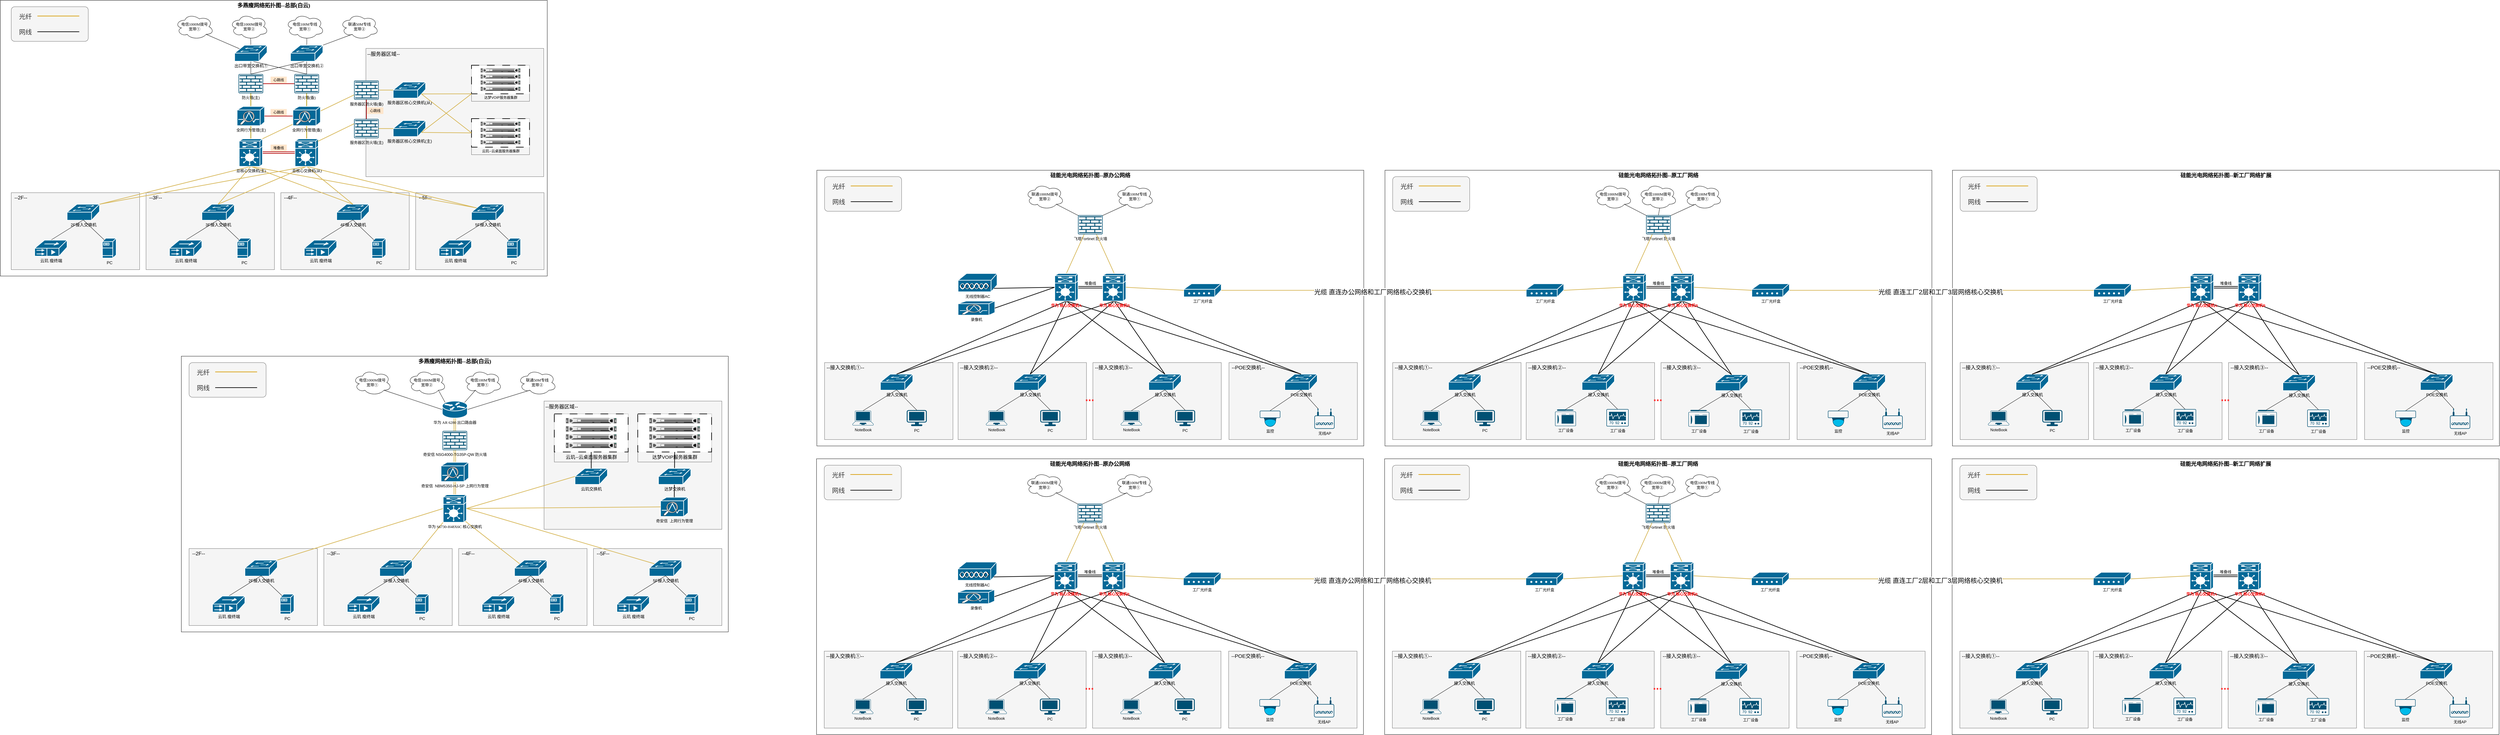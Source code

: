 <mxfile version="22.1.7" type="github">
  <diagram name="Page-1" id="c37626ed-c26b-45fb-9056-f9ebc6bb27b6">
    <mxGraphModel dx="3493" dy="1300" grid="1" gridSize="10" guides="1" tooltips="1" connect="1" arrows="1" fold="1" page="1" pageScale="1" pageWidth="1100" pageHeight="850" background="none" math="0" shadow="0">
      <root>
        <mxCell id="0" />
        <mxCell id="1" parent="0" />
        <mxCell id="1c7a67bf8fd3230f-83" value="&lt;font style=&quot;font-size: 17px;&quot;&gt;多燕瘦网络拓扑图--总部(白云)&lt;/font&gt;" style="whiteSpace=wrap;html=1;rounded=0;shadow=0;comic=0;strokeWidth=1;fontFamily=Verdana;fontSize=14;verticalAlign=top;fontStyle=1;" parent="1" vertex="1">
          <mxGeometry x="496" y="50" width="1704" height="860" as="geometry" />
        </mxCell>
        <mxCell id="QDnWGc42BfGMvYn1_fHW-36" value="" style="group" parent="1" vertex="1" connectable="0">
          <mxGeometry x="530" y="650" width="400" height="240" as="geometry" />
        </mxCell>
        <mxCell id="QDnWGc42BfGMvYn1_fHW-24" value="" style="whiteSpace=wrap;html=1;fillColor=#f5f5f5;strokeColor=#666666;fontColor=#333333;" parent="QDnWGc42BfGMvYn1_fHW-36" vertex="1">
          <mxGeometry width="400" height="240" as="geometry" />
        </mxCell>
        <mxCell id="QDnWGc42BfGMvYn1_fHW-25" value="&lt;font style=&quot;font-size: 16px;&quot;&gt;--2F--&lt;/font&gt;" style="text;strokeColor=none;align=center;fillColor=none;html=1;verticalAlign=middle;whiteSpace=wrap;rounded=0;" parent="QDnWGc42BfGMvYn1_fHW-36" vertex="1">
          <mxGeometry width="60" height="30" as="geometry" />
        </mxCell>
        <mxCell id="QDnWGc42BfGMvYn1_fHW-35" value="" style="group" parent="QDnWGc42BfGMvYn1_fHW-36" vertex="1" connectable="0">
          <mxGeometry x="73" y="36" width="254" height="168" as="geometry" />
        </mxCell>
        <mxCell id="QDnWGc42BfGMvYn1_fHW-26" value="2F接入交换机" style="shape=mxgraph.cisco.switches.workgroup_switch;sketch=0;html=1;pointerEvents=1;dashed=0;fillColor=#036897;strokeColor=#ffffff;strokeWidth=2;verticalLabelPosition=bottom;verticalAlign=top;align=center;outlineConnect=0;fontSize=13;" parent="QDnWGc42BfGMvYn1_fHW-35" vertex="1">
          <mxGeometry x="101" width="101" height="50" as="geometry" />
        </mxCell>
        <mxCell id="QDnWGc42BfGMvYn1_fHW-34" style="rounded=0;orthogonalLoop=1;jettySize=auto;html=1;exitX=0.5;exitY=0;exitDx=0;exitDy=0;exitPerimeter=0;endArrow=none;endFill=0;entryX=0.5;entryY=0.98;entryDx=0;entryDy=0;entryPerimeter=0;" parent="QDnWGc42BfGMvYn1_fHW-35" source="QDnWGc42BfGMvYn1_fHW-27" target="QDnWGc42BfGMvYn1_fHW-26" edge="1">
          <mxGeometry relative="1" as="geometry" />
        </mxCell>
        <mxCell id="QDnWGc42BfGMvYn1_fHW-27" value="云玑 瘦终端" style="shape=mxgraph.cisco.misc.umg_series;sketch=0;html=1;pointerEvents=1;dashed=0;fillColor=#036897;strokeColor=#ffffff;strokeWidth=2;verticalLabelPosition=bottom;verticalAlign=top;align=center;outlineConnect=0;fontSize=13;" parent="QDnWGc42BfGMvYn1_fHW-35" vertex="1">
          <mxGeometry y="112" width="101" height="50" as="geometry" />
        </mxCell>
        <mxCell id="QDnWGc42BfGMvYn1_fHW-30" value="PC" style="shape=mxgraph.cisco.servers.fileserver;sketch=0;html=1;pointerEvents=1;dashed=0;fillColor=#036897;strokeColor=#ffffff;strokeWidth=2;verticalLabelPosition=bottom;verticalAlign=top;align=center;outlineConnect=0;fontSize=13;" parent="QDnWGc42BfGMvYn1_fHW-35" vertex="1">
          <mxGeometry x="211" y="106" width="43" height="62" as="geometry" />
        </mxCell>
        <mxCell id="QDnWGc42BfGMvYn1_fHW-33" value="" style="endArrow=none;html=1;rounded=0;entryX=0.5;entryY=0.98;entryDx=0;entryDy=0;entryPerimeter=0;exitX=0.13;exitY=0.08;exitDx=0;exitDy=0;exitPerimeter=0;" parent="QDnWGc42BfGMvYn1_fHW-35" source="QDnWGc42BfGMvYn1_fHW-30" target="QDnWGc42BfGMvYn1_fHW-26" edge="1">
          <mxGeometry width="50" height="50" relative="1" as="geometry">
            <mxPoint x="202" y="170" as="sourcePoint" />
            <mxPoint x="252" y="120" as="targetPoint" />
          </mxGeometry>
        </mxCell>
        <mxCell id="QDnWGc42BfGMvYn1_fHW-37" value="" style="group" parent="1" vertex="1" connectable="0">
          <mxGeometry x="950" y="650" width="400" height="240" as="geometry" />
        </mxCell>
        <mxCell id="QDnWGc42BfGMvYn1_fHW-38" value="" style="whiteSpace=wrap;html=1;fillColor=#f5f5f5;strokeColor=#666666;fontColor=#333333;" parent="QDnWGc42BfGMvYn1_fHW-37" vertex="1">
          <mxGeometry width="400" height="240" as="geometry" />
        </mxCell>
        <mxCell id="QDnWGc42BfGMvYn1_fHW-39" value="&lt;font style=&quot;font-size: 16px;&quot;&gt;--3F--&lt;/font&gt;" style="text;strokeColor=none;align=center;fillColor=none;html=1;verticalAlign=middle;whiteSpace=wrap;rounded=0;" parent="QDnWGc42BfGMvYn1_fHW-37" vertex="1">
          <mxGeometry width="60" height="30" as="geometry" />
        </mxCell>
        <mxCell id="QDnWGc42BfGMvYn1_fHW-40" value="" style="group" parent="QDnWGc42BfGMvYn1_fHW-37" vertex="1" connectable="0">
          <mxGeometry x="73" y="36" width="254" height="168" as="geometry" />
        </mxCell>
        <mxCell id="QDnWGc42BfGMvYn1_fHW-41" value="3F接入交换机" style="shape=mxgraph.cisco.switches.workgroup_switch;sketch=0;html=1;pointerEvents=1;dashed=0;fillColor=#036897;strokeColor=#ffffff;strokeWidth=2;verticalLabelPosition=bottom;verticalAlign=top;align=center;outlineConnect=0;fontSize=13;" parent="QDnWGc42BfGMvYn1_fHW-40" vertex="1">
          <mxGeometry x="101" width="101" height="50" as="geometry" />
        </mxCell>
        <mxCell id="QDnWGc42BfGMvYn1_fHW-42" style="rounded=0;orthogonalLoop=1;jettySize=auto;html=1;exitX=0.5;exitY=0;exitDx=0;exitDy=0;exitPerimeter=0;endArrow=none;endFill=0;entryX=0.5;entryY=0.98;entryDx=0;entryDy=0;entryPerimeter=0;" parent="QDnWGc42BfGMvYn1_fHW-40" source="QDnWGc42BfGMvYn1_fHW-43" target="QDnWGc42BfGMvYn1_fHW-41" edge="1">
          <mxGeometry relative="1" as="geometry" />
        </mxCell>
        <mxCell id="QDnWGc42BfGMvYn1_fHW-43" value="云玑 瘦终端" style="shape=mxgraph.cisco.misc.umg_series;sketch=0;html=1;pointerEvents=1;dashed=0;fillColor=#036897;strokeColor=#ffffff;strokeWidth=2;verticalLabelPosition=bottom;verticalAlign=top;align=center;outlineConnect=0;fontSize=13;" parent="QDnWGc42BfGMvYn1_fHW-40" vertex="1">
          <mxGeometry y="112" width="101" height="50" as="geometry" />
        </mxCell>
        <mxCell id="QDnWGc42BfGMvYn1_fHW-44" value="PC" style="shape=mxgraph.cisco.servers.fileserver;sketch=0;html=1;pointerEvents=1;dashed=0;fillColor=#036897;strokeColor=#ffffff;strokeWidth=2;verticalLabelPosition=bottom;verticalAlign=top;align=center;outlineConnect=0;fontSize=13;" parent="QDnWGc42BfGMvYn1_fHW-40" vertex="1">
          <mxGeometry x="211" y="106" width="43" height="62" as="geometry" />
        </mxCell>
        <mxCell id="QDnWGc42BfGMvYn1_fHW-45" value="" style="endArrow=none;html=1;rounded=0;entryX=0.5;entryY=0.98;entryDx=0;entryDy=0;entryPerimeter=0;exitX=0.13;exitY=0.08;exitDx=0;exitDy=0;exitPerimeter=0;" parent="QDnWGc42BfGMvYn1_fHW-40" source="QDnWGc42BfGMvYn1_fHW-44" target="QDnWGc42BfGMvYn1_fHW-41" edge="1">
          <mxGeometry width="50" height="50" relative="1" as="geometry">
            <mxPoint x="202" y="170" as="sourcePoint" />
            <mxPoint x="252" y="120" as="targetPoint" />
          </mxGeometry>
        </mxCell>
        <mxCell id="QDnWGc42BfGMvYn1_fHW-46" value="" style="group" parent="1" vertex="1" connectable="0">
          <mxGeometry x="1370" y="650" width="400" height="240" as="geometry" />
        </mxCell>
        <mxCell id="QDnWGc42BfGMvYn1_fHW-47" value="" style="whiteSpace=wrap;html=1;fillColor=#f5f5f5;strokeColor=#666666;fontColor=#333333;" parent="QDnWGc42BfGMvYn1_fHW-46" vertex="1">
          <mxGeometry width="400" height="240" as="geometry" />
        </mxCell>
        <mxCell id="QDnWGc42BfGMvYn1_fHW-48" value="&lt;font style=&quot;font-size: 16px;&quot;&gt;--4F--&lt;/font&gt;" style="text;strokeColor=none;align=center;fillColor=none;html=1;verticalAlign=middle;whiteSpace=wrap;rounded=0;" parent="QDnWGc42BfGMvYn1_fHW-46" vertex="1">
          <mxGeometry width="60" height="30" as="geometry" />
        </mxCell>
        <mxCell id="QDnWGc42BfGMvYn1_fHW-49" value="" style="group" parent="QDnWGc42BfGMvYn1_fHW-46" vertex="1" connectable="0">
          <mxGeometry x="73" y="36" width="254" height="168" as="geometry" />
        </mxCell>
        <mxCell id="QDnWGc42BfGMvYn1_fHW-50" value="4F接入交换机" style="shape=mxgraph.cisco.switches.workgroup_switch;sketch=0;html=1;pointerEvents=1;dashed=0;fillColor=#036897;strokeColor=#ffffff;strokeWidth=2;verticalLabelPosition=bottom;verticalAlign=top;align=center;outlineConnect=0;fontSize=13;" parent="QDnWGc42BfGMvYn1_fHW-49" vertex="1">
          <mxGeometry x="101" width="101" height="50" as="geometry" />
        </mxCell>
        <mxCell id="QDnWGc42BfGMvYn1_fHW-51" style="rounded=0;orthogonalLoop=1;jettySize=auto;html=1;exitX=0.5;exitY=0;exitDx=0;exitDy=0;exitPerimeter=0;endArrow=none;endFill=0;entryX=0.5;entryY=0.98;entryDx=0;entryDy=0;entryPerimeter=0;" parent="QDnWGc42BfGMvYn1_fHW-49" source="QDnWGc42BfGMvYn1_fHW-52" target="QDnWGc42BfGMvYn1_fHW-50" edge="1">
          <mxGeometry relative="1" as="geometry" />
        </mxCell>
        <mxCell id="QDnWGc42BfGMvYn1_fHW-52" value="云玑 瘦终端" style="shape=mxgraph.cisco.misc.umg_series;sketch=0;html=1;pointerEvents=1;dashed=0;fillColor=#036897;strokeColor=#ffffff;strokeWidth=2;verticalLabelPosition=bottom;verticalAlign=top;align=center;outlineConnect=0;fontSize=13;" parent="QDnWGc42BfGMvYn1_fHW-49" vertex="1">
          <mxGeometry y="112" width="101" height="50" as="geometry" />
        </mxCell>
        <mxCell id="QDnWGc42BfGMvYn1_fHW-53" value="PC" style="shape=mxgraph.cisco.servers.fileserver;sketch=0;html=1;pointerEvents=1;dashed=0;fillColor=#036897;strokeColor=#ffffff;strokeWidth=2;verticalLabelPosition=bottom;verticalAlign=top;align=center;outlineConnect=0;fontSize=13;" parent="QDnWGc42BfGMvYn1_fHW-49" vertex="1">
          <mxGeometry x="211" y="106" width="43" height="62" as="geometry" />
        </mxCell>
        <mxCell id="QDnWGc42BfGMvYn1_fHW-54" value="" style="endArrow=none;html=1;rounded=0;entryX=0.5;entryY=0.98;entryDx=0;entryDy=0;entryPerimeter=0;exitX=0.13;exitY=0.08;exitDx=0;exitDy=0;exitPerimeter=0;" parent="QDnWGc42BfGMvYn1_fHW-49" source="QDnWGc42BfGMvYn1_fHW-53" target="QDnWGc42BfGMvYn1_fHW-50" edge="1">
          <mxGeometry width="50" height="50" relative="1" as="geometry">
            <mxPoint x="202" y="170" as="sourcePoint" />
            <mxPoint x="252" y="120" as="targetPoint" />
          </mxGeometry>
        </mxCell>
        <mxCell id="QDnWGc42BfGMvYn1_fHW-55" value="" style="group" parent="1" vertex="1" connectable="0">
          <mxGeometry x="1790" y="650" width="400" height="240" as="geometry" />
        </mxCell>
        <mxCell id="QDnWGc42BfGMvYn1_fHW-56" value="" style="whiteSpace=wrap;html=1;fillColor=#f5f5f5;strokeColor=#666666;fontColor=#333333;" parent="QDnWGc42BfGMvYn1_fHW-55" vertex="1">
          <mxGeometry width="400" height="240" as="geometry" />
        </mxCell>
        <mxCell id="QDnWGc42BfGMvYn1_fHW-57" value="&lt;font style=&quot;font-size: 16px;&quot;&gt;--5F--&lt;/font&gt;" style="text;strokeColor=none;align=center;fillColor=none;html=1;verticalAlign=middle;whiteSpace=wrap;rounded=0;" parent="QDnWGc42BfGMvYn1_fHW-55" vertex="1">
          <mxGeometry width="60" height="30" as="geometry" />
        </mxCell>
        <mxCell id="QDnWGc42BfGMvYn1_fHW-58" value="" style="group" parent="QDnWGc42BfGMvYn1_fHW-55" vertex="1" connectable="0">
          <mxGeometry x="73" y="36" width="254" height="168" as="geometry" />
        </mxCell>
        <mxCell id="QDnWGc42BfGMvYn1_fHW-59" value="5F接入交换机" style="shape=mxgraph.cisco.switches.workgroup_switch;sketch=0;html=1;pointerEvents=1;dashed=0;fillColor=#036897;strokeColor=#ffffff;strokeWidth=2;verticalLabelPosition=bottom;verticalAlign=top;align=center;outlineConnect=0;fontSize=13;" parent="QDnWGc42BfGMvYn1_fHW-58" vertex="1">
          <mxGeometry x="101" width="101" height="50" as="geometry" />
        </mxCell>
        <mxCell id="QDnWGc42BfGMvYn1_fHW-60" style="rounded=0;orthogonalLoop=1;jettySize=auto;html=1;exitX=0.5;exitY=0;exitDx=0;exitDy=0;exitPerimeter=0;endArrow=none;endFill=0;entryX=0.5;entryY=0.98;entryDx=0;entryDy=0;entryPerimeter=0;" parent="QDnWGc42BfGMvYn1_fHW-58" source="QDnWGc42BfGMvYn1_fHW-61" target="QDnWGc42BfGMvYn1_fHW-59" edge="1">
          <mxGeometry relative="1" as="geometry" />
        </mxCell>
        <mxCell id="QDnWGc42BfGMvYn1_fHW-61" value="云玑 瘦终端" style="shape=mxgraph.cisco.misc.umg_series;sketch=0;html=1;pointerEvents=1;dashed=0;fillColor=#036897;strokeColor=#ffffff;strokeWidth=2;verticalLabelPosition=bottom;verticalAlign=top;align=center;outlineConnect=0;fontSize=13;" parent="QDnWGc42BfGMvYn1_fHW-58" vertex="1">
          <mxGeometry y="112" width="101" height="50" as="geometry" />
        </mxCell>
        <mxCell id="QDnWGc42BfGMvYn1_fHW-62" value="PC" style="shape=mxgraph.cisco.servers.fileserver;sketch=0;html=1;pointerEvents=1;dashed=0;fillColor=#036897;strokeColor=#ffffff;strokeWidth=2;verticalLabelPosition=bottom;verticalAlign=top;align=center;outlineConnect=0;fontSize=13;" parent="QDnWGc42BfGMvYn1_fHW-58" vertex="1">
          <mxGeometry x="211" y="106" width="43" height="62" as="geometry" />
        </mxCell>
        <mxCell id="QDnWGc42BfGMvYn1_fHW-63" value="" style="endArrow=none;html=1;rounded=0;entryX=0.5;entryY=0.98;entryDx=0;entryDy=0;entryPerimeter=0;exitX=0.13;exitY=0.08;exitDx=0;exitDy=0;exitPerimeter=0;" parent="QDnWGc42BfGMvYn1_fHW-58" source="QDnWGc42BfGMvYn1_fHW-62" target="QDnWGc42BfGMvYn1_fHW-59" edge="1">
          <mxGeometry width="50" height="50" relative="1" as="geometry">
            <mxPoint x="202" y="170" as="sourcePoint" />
            <mxPoint x="252" y="120" as="targetPoint" />
          </mxGeometry>
        </mxCell>
        <mxCell id="QDnWGc42BfGMvYn1_fHW-4" value="" style="group" parent="1" vertex="1" connectable="0">
          <mxGeometry x="1041" y="92" width="634" height="80" as="geometry" />
        </mxCell>
        <mxCell id="1c7a67bf8fd3230f-15" value="电信1000M拨号&lt;br&gt;宽带①" style="ellipse;shape=cloud;whiteSpace=wrap;html=1;rounded=0;shadow=0;comic=0;strokeWidth=1;fontFamily=Verdana;fontSize=12;" parent="QDnWGc42BfGMvYn1_fHW-4" vertex="1">
          <mxGeometry width="120" height="80" as="geometry" />
        </mxCell>
        <mxCell id="QDnWGc42BfGMvYn1_fHW-1" value="电信1000M拨号&lt;br&gt;宽带②" style="ellipse;shape=cloud;whiteSpace=wrap;html=1;rounded=0;shadow=0;comic=0;strokeWidth=1;fontFamily=Verdana;fontSize=12;" parent="QDnWGc42BfGMvYn1_fHW-4" vertex="1">
          <mxGeometry x="170" width="120" height="80" as="geometry" />
        </mxCell>
        <mxCell id="QDnWGc42BfGMvYn1_fHW-2" value="电信100M专线&lt;br&gt;宽带①" style="ellipse;shape=cloud;whiteSpace=wrap;html=1;rounded=0;shadow=0;comic=0;strokeWidth=1;fontFamily=Verdana;fontSize=12;" parent="QDnWGc42BfGMvYn1_fHW-4" vertex="1">
          <mxGeometry x="344" width="120" height="80" as="geometry" />
        </mxCell>
        <mxCell id="QDnWGc42BfGMvYn1_fHW-3" value="联通50M专线&lt;br&gt;宽带②" style="ellipse;shape=cloud;whiteSpace=wrap;html=1;rounded=0;shadow=0;comic=0;strokeWidth=1;fontFamily=Verdana;fontSize=12;" parent="QDnWGc42BfGMvYn1_fHW-4" vertex="1">
          <mxGeometry x="514" width="120" height="80" as="geometry" />
        </mxCell>
        <mxCell id="QDnWGc42BfGMvYn1_fHW-13" style="orthogonalLoop=1;jettySize=auto;html=1;exitX=0.8;exitY=0.8;exitDx=0;exitDy=0;exitPerimeter=0;entryX=0.16;entryY=0.23;entryDx=0;entryDy=0;entryPerimeter=0;strokeWidth=1;strokeColor=default;rounded=0;startArrow=none;startFill=0;endArrow=none;endFill=0;" parent="1" source="1c7a67bf8fd3230f-15" target="5VeJD5BGMnVlJjGSpXp7-97" edge="1">
          <mxGeometry relative="1" as="geometry">
            <mxPoint x="1319" y="216.5" as="targetPoint" />
          </mxGeometry>
        </mxCell>
        <mxCell id="QDnWGc42BfGMvYn1_fHW-14" style="orthogonalLoop=1;jettySize=auto;html=1;exitX=0.55;exitY=0.95;exitDx=0;exitDy=0;exitPerimeter=0;entryX=0.5;entryY=0;entryDx=0;entryDy=0;entryPerimeter=0;strokeWidth=1;strokeColor=default;rounded=0;startArrow=none;startFill=0;endArrow=none;endFill=0;" parent="1" target="5VeJD5BGMnVlJjGSpXp7-97" edge="1">
          <mxGeometry relative="1" as="geometry">
            <mxPoint x="1276" y="168" as="sourcePoint" />
            <mxPoint x="1327.36" y="195.3" as="targetPoint" />
          </mxGeometry>
        </mxCell>
        <mxCell id="QDnWGc42BfGMvYn1_fHW-15" style="orthogonalLoop=1;jettySize=auto;html=1;entryX=0.55;entryY=0.95;entryDx=0;entryDy=0;entryPerimeter=0;strokeWidth=1;strokeColor=default;rounded=0;startArrow=none;startFill=0;endArrow=none;endFill=0;" parent="1" source="5VeJD5BGMnVlJjGSpXp7-98" target="QDnWGc42BfGMvYn1_fHW-2" edge="1">
          <mxGeometry relative="1" as="geometry">
            <mxPoint x="1387.64" y="195.3" as="sourcePoint" />
            <mxPoint x="1339" y="237" as="targetPoint" />
          </mxGeometry>
        </mxCell>
        <mxCell id="QDnWGc42BfGMvYn1_fHW-16" style="orthogonalLoop=1;jettySize=auto;html=1;entryX=0.31;entryY=0.8;entryDx=0;entryDy=0;entryPerimeter=0;strokeWidth=1;strokeColor=default;rounded=0;startArrow=none;startFill=0;endArrow=none;endFill=0;exitX=1;exitY=0;exitDx=0;exitDy=0;exitPerimeter=0;" parent="1" source="5VeJD5BGMnVlJjGSpXp7-98" target="QDnWGc42BfGMvYn1_fHW-3" edge="1">
          <mxGeometry relative="1" as="geometry">
            <mxPoint x="1397" y="216.5" as="sourcePoint" />
            <mxPoint x="1349" y="247" as="targetPoint" />
          </mxGeometry>
        </mxCell>
        <mxCell id="QDnWGc42BfGMvYn1_fHW-67" value="" style="endArrow=none;html=1;rounded=0;entryX=0.5;entryY=1;entryDx=0;entryDy=0;entryPerimeter=0;exitX=1;exitY=0;exitDx=0;exitDy=0;exitPerimeter=0;fillColor=#fff2cc;strokeColor=#d6b656;strokeWidth=2;gradientColor=#ffd966;" parent="1" source="QDnWGc42BfGMvYn1_fHW-26" target="QDnWGc42BfGMvYn1_fHW-21" edge="1">
          <mxGeometry width="50" height="50" relative="1" as="geometry">
            <mxPoint x="1021.57" y="582" as="sourcePoint" />
            <mxPoint x="1021.57" y="343" as="targetPoint" />
          </mxGeometry>
        </mxCell>
        <mxCell id="QDnWGc42BfGMvYn1_fHW-68" value="" style="endArrow=none;html=1;rounded=0;entryX=0.5;entryY=1;entryDx=0;entryDy=0;entryPerimeter=0;exitX=0.5;exitY=0;exitDx=0;exitDy=0;exitPerimeter=0;fillColor=#fff2cc;strokeColor=#d6b656;strokeWidth=2;gradientColor=#ffd966;" parent="1" source="QDnWGc42BfGMvYn1_fHW-41" target="QDnWGc42BfGMvYn1_fHW-21" edge="1">
          <mxGeometry width="50" height="50" relative="1" as="geometry">
            <mxPoint x="815" y="696" as="sourcePoint" />
            <mxPoint x="1332" y="578" as="targetPoint" />
          </mxGeometry>
        </mxCell>
        <mxCell id="QDnWGc42BfGMvYn1_fHW-69" value="" style="endArrow=none;html=1;rounded=0;entryX=0.5;entryY=1;entryDx=0;entryDy=0;entryPerimeter=0;fillColor=#fff2cc;strokeColor=#d6b656;strokeWidth=2;gradientColor=#ffd966;exitX=0.5;exitY=0;exitDx=0;exitDy=0;exitPerimeter=0;" parent="1" source="QDnWGc42BfGMvYn1_fHW-50" target="QDnWGc42BfGMvYn1_fHW-21" edge="1">
          <mxGeometry width="50" height="50" relative="1" as="geometry">
            <mxPoint x="825" y="706" as="sourcePoint" />
            <mxPoint x="1342" y="588" as="targetPoint" />
          </mxGeometry>
        </mxCell>
        <mxCell id="QDnWGc42BfGMvYn1_fHW-72" value="&lt;div style=&quot;&quot;&gt;&lt;span style=&quot;font-size: 20px; background-color: initial;&quot;&gt;&amp;nbsp; &amp;nbsp; 光纤&lt;/span&gt;&lt;/div&gt;&lt;font style=&quot;&quot;&gt;&lt;div style=&quot;&quot;&gt;&lt;span style=&quot;font-size: 20px;&quot;&gt;&lt;br&gt;&lt;/span&gt;&lt;/div&gt;&lt;span style=&quot;font-size: 20px;&quot;&gt;&lt;div style=&quot;&quot;&gt;&lt;span style=&quot;background-color: initial;&quot;&gt;&amp;nbsp; &amp;nbsp; 网线&lt;/span&gt;&lt;/div&gt;&lt;/span&gt;&lt;/font&gt;" style="rounded=1;whiteSpace=wrap;html=1;align=left;arcSize=10;fillColor=#f5f5f5;fontColor=#333333;strokeColor=#666666;" parent="1" vertex="1">
          <mxGeometry x="530" y="70" width="240" height="108" as="geometry" />
        </mxCell>
        <mxCell id="QDnWGc42BfGMvYn1_fHW-73" value="" style="endArrow=none;html=1;rounded=0;exitX=0.255;exitY=0.465;exitDx=0;exitDy=0;exitPerimeter=0;fillColor=#ffcd28;gradientColor=#ffa500;strokeColor=#d79b00;strokeWidth=2;" parent="1" edge="1">
          <mxGeometry width="50" height="50" relative="1" as="geometry">
            <mxPoint x="611.52" y="99.0" as="sourcePoint" />
            <mxPoint x="742" y="99" as="targetPoint" />
          </mxGeometry>
        </mxCell>
        <mxCell id="QDnWGc42BfGMvYn1_fHW-74" value="" style="endArrow=none;html=1;rounded=0;exitX=0.255;exitY=0.465;exitDx=0;exitDy=0;exitPerimeter=0;strokeWidth=2;" parent="1" edge="1">
          <mxGeometry width="50" height="50" relative="1" as="geometry">
            <mxPoint x="611.52" y="148.0" as="sourcePoint" />
            <mxPoint x="742" y="148" as="targetPoint" />
          </mxGeometry>
        </mxCell>
        <mxCell id="5VeJD5BGMnVlJjGSpXp7-1" value="&lt;font style=&quot;font-size: 17px;&quot;&gt;多燕瘦网络拓扑图--总部(白云)&lt;/font&gt;" style="whiteSpace=wrap;html=1;rounded=0;shadow=0;comic=0;strokeWidth=1;fontFamily=Verdana;fontSize=14;verticalAlign=top;fontStyle=1;" parent="1" vertex="1">
          <mxGeometry x="1060" y="1160" width="1704" height="860" as="geometry" />
        </mxCell>
        <mxCell id="5VeJD5BGMnVlJjGSpXp7-2" value="" style="group" parent="1" vertex="1" connectable="0">
          <mxGeometry x="1084" y="1760" width="400" height="240" as="geometry" />
        </mxCell>
        <mxCell id="5VeJD5BGMnVlJjGSpXp7-3" value="" style="whiteSpace=wrap;html=1;fillColor=#f5f5f5;strokeColor=#666666;fontColor=#333333;" parent="5VeJD5BGMnVlJjGSpXp7-2" vertex="1">
          <mxGeometry width="400" height="240" as="geometry" />
        </mxCell>
        <mxCell id="5VeJD5BGMnVlJjGSpXp7-4" value="&lt;font style=&quot;font-size: 16px;&quot;&gt;--2F--&lt;/font&gt;" style="text;strokeColor=none;align=center;fillColor=none;html=1;verticalAlign=middle;whiteSpace=wrap;rounded=0;" parent="5VeJD5BGMnVlJjGSpXp7-2" vertex="1">
          <mxGeometry width="60" height="30" as="geometry" />
        </mxCell>
        <mxCell id="5VeJD5BGMnVlJjGSpXp7-5" value="" style="group" parent="5VeJD5BGMnVlJjGSpXp7-2" vertex="1" connectable="0">
          <mxGeometry x="73" y="36" width="254" height="168" as="geometry" />
        </mxCell>
        <mxCell id="5VeJD5BGMnVlJjGSpXp7-6" value="2F接入交换机" style="shape=mxgraph.cisco.switches.workgroup_switch;sketch=0;html=1;pointerEvents=1;dashed=0;fillColor=#036897;strokeColor=#ffffff;strokeWidth=2;verticalLabelPosition=bottom;verticalAlign=top;align=center;outlineConnect=0;fontSize=13;" parent="5VeJD5BGMnVlJjGSpXp7-5" vertex="1">
          <mxGeometry x="101" width="101" height="50" as="geometry" />
        </mxCell>
        <mxCell id="5VeJD5BGMnVlJjGSpXp7-7" style="rounded=0;orthogonalLoop=1;jettySize=auto;html=1;exitX=0.5;exitY=0;exitDx=0;exitDy=0;exitPerimeter=0;endArrow=none;endFill=0;entryX=0.5;entryY=0.98;entryDx=0;entryDy=0;entryPerimeter=0;" parent="5VeJD5BGMnVlJjGSpXp7-5" source="5VeJD5BGMnVlJjGSpXp7-8" target="5VeJD5BGMnVlJjGSpXp7-6" edge="1">
          <mxGeometry relative="1" as="geometry" />
        </mxCell>
        <mxCell id="5VeJD5BGMnVlJjGSpXp7-8" value="云玑 瘦终端" style="shape=mxgraph.cisco.misc.umg_series;sketch=0;html=1;pointerEvents=1;dashed=0;fillColor=#036897;strokeColor=#ffffff;strokeWidth=2;verticalLabelPosition=bottom;verticalAlign=top;align=center;outlineConnect=0;fontSize=13;" parent="5VeJD5BGMnVlJjGSpXp7-5" vertex="1">
          <mxGeometry y="112" width="101" height="50" as="geometry" />
        </mxCell>
        <mxCell id="5VeJD5BGMnVlJjGSpXp7-9" value="PC" style="shape=mxgraph.cisco.servers.fileserver;sketch=0;html=1;pointerEvents=1;dashed=0;fillColor=#036897;strokeColor=#ffffff;strokeWidth=2;verticalLabelPosition=bottom;verticalAlign=top;align=center;outlineConnect=0;fontSize=13;" parent="5VeJD5BGMnVlJjGSpXp7-5" vertex="1">
          <mxGeometry x="211" y="106" width="43" height="62" as="geometry" />
        </mxCell>
        <mxCell id="5VeJD5BGMnVlJjGSpXp7-10" value="" style="endArrow=none;html=1;rounded=0;entryX=0.5;entryY=0.98;entryDx=0;entryDy=0;entryPerimeter=0;exitX=0.13;exitY=0.08;exitDx=0;exitDy=0;exitPerimeter=0;" parent="5VeJD5BGMnVlJjGSpXp7-5" source="5VeJD5BGMnVlJjGSpXp7-9" target="5VeJD5BGMnVlJjGSpXp7-6" edge="1">
          <mxGeometry width="50" height="50" relative="1" as="geometry">
            <mxPoint x="202" y="170" as="sourcePoint" />
            <mxPoint x="252" y="120" as="targetPoint" />
          </mxGeometry>
        </mxCell>
        <mxCell id="5VeJD5BGMnVlJjGSpXp7-11" value="" style="group" parent="1" vertex="1" connectable="0">
          <mxGeometry x="1504" y="1760" width="400" height="240" as="geometry" />
        </mxCell>
        <mxCell id="5VeJD5BGMnVlJjGSpXp7-12" value="" style="whiteSpace=wrap;html=1;fillColor=#f5f5f5;strokeColor=#666666;fontColor=#333333;" parent="5VeJD5BGMnVlJjGSpXp7-11" vertex="1">
          <mxGeometry width="400" height="240" as="geometry" />
        </mxCell>
        <mxCell id="5VeJD5BGMnVlJjGSpXp7-13" value="&lt;font style=&quot;font-size: 16px;&quot;&gt;--3F--&lt;/font&gt;" style="text;strokeColor=none;align=center;fillColor=none;html=1;verticalAlign=middle;whiteSpace=wrap;rounded=0;" parent="5VeJD5BGMnVlJjGSpXp7-11" vertex="1">
          <mxGeometry width="60" height="30" as="geometry" />
        </mxCell>
        <mxCell id="5VeJD5BGMnVlJjGSpXp7-14" value="" style="group" parent="5VeJD5BGMnVlJjGSpXp7-11" vertex="1" connectable="0">
          <mxGeometry x="73" y="36" width="254" height="168" as="geometry" />
        </mxCell>
        <mxCell id="5VeJD5BGMnVlJjGSpXp7-15" value="3F接入交换机" style="shape=mxgraph.cisco.switches.workgroup_switch;sketch=0;html=1;pointerEvents=1;dashed=0;fillColor=#036897;strokeColor=#ffffff;strokeWidth=2;verticalLabelPosition=bottom;verticalAlign=top;align=center;outlineConnect=0;fontSize=13;" parent="5VeJD5BGMnVlJjGSpXp7-14" vertex="1">
          <mxGeometry x="101" width="101" height="50" as="geometry" />
        </mxCell>
        <mxCell id="5VeJD5BGMnVlJjGSpXp7-16" style="rounded=0;orthogonalLoop=1;jettySize=auto;html=1;exitX=0.5;exitY=0;exitDx=0;exitDy=0;exitPerimeter=0;endArrow=none;endFill=0;entryX=0.5;entryY=0.98;entryDx=0;entryDy=0;entryPerimeter=0;" parent="5VeJD5BGMnVlJjGSpXp7-14" source="5VeJD5BGMnVlJjGSpXp7-17" target="5VeJD5BGMnVlJjGSpXp7-15" edge="1">
          <mxGeometry relative="1" as="geometry" />
        </mxCell>
        <mxCell id="5VeJD5BGMnVlJjGSpXp7-17" value="云玑 瘦终端" style="shape=mxgraph.cisco.misc.umg_series;sketch=0;html=1;pointerEvents=1;dashed=0;fillColor=#036897;strokeColor=#ffffff;strokeWidth=2;verticalLabelPosition=bottom;verticalAlign=top;align=center;outlineConnect=0;fontSize=13;" parent="5VeJD5BGMnVlJjGSpXp7-14" vertex="1">
          <mxGeometry y="112" width="101" height="50" as="geometry" />
        </mxCell>
        <mxCell id="5VeJD5BGMnVlJjGSpXp7-18" value="PC" style="shape=mxgraph.cisco.servers.fileserver;sketch=0;html=1;pointerEvents=1;dashed=0;fillColor=#036897;strokeColor=#ffffff;strokeWidth=2;verticalLabelPosition=bottom;verticalAlign=top;align=center;outlineConnect=0;fontSize=13;" parent="5VeJD5BGMnVlJjGSpXp7-14" vertex="1">
          <mxGeometry x="211" y="106" width="43" height="62" as="geometry" />
        </mxCell>
        <mxCell id="5VeJD5BGMnVlJjGSpXp7-19" value="" style="endArrow=none;html=1;rounded=0;entryX=0.5;entryY=0.98;entryDx=0;entryDy=0;entryPerimeter=0;exitX=0.13;exitY=0.08;exitDx=0;exitDy=0;exitPerimeter=0;" parent="5VeJD5BGMnVlJjGSpXp7-14" source="5VeJD5BGMnVlJjGSpXp7-18" target="5VeJD5BGMnVlJjGSpXp7-15" edge="1">
          <mxGeometry width="50" height="50" relative="1" as="geometry">
            <mxPoint x="202" y="170" as="sourcePoint" />
            <mxPoint x="252" y="120" as="targetPoint" />
          </mxGeometry>
        </mxCell>
        <mxCell id="5VeJD5BGMnVlJjGSpXp7-20" value="" style="group" parent="1" vertex="1" connectable="0">
          <mxGeometry x="1924" y="1760" width="400" height="240" as="geometry" />
        </mxCell>
        <mxCell id="5VeJD5BGMnVlJjGSpXp7-21" value="" style="whiteSpace=wrap;html=1;fillColor=#f5f5f5;strokeColor=#666666;fontColor=#333333;" parent="5VeJD5BGMnVlJjGSpXp7-20" vertex="1">
          <mxGeometry width="400" height="240" as="geometry" />
        </mxCell>
        <mxCell id="5VeJD5BGMnVlJjGSpXp7-22" value="&lt;font style=&quot;font-size: 16px;&quot;&gt;--4F--&lt;/font&gt;" style="text;strokeColor=none;align=center;fillColor=none;html=1;verticalAlign=middle;whiteSpace=wrap;rounded=0;" parent="5VeJD5BGMnVlJjGSpXp7-20" vertex="1">
          <mxGeometry width="60" height="30" as="geometry" />
        </mxCell>
        <mxCell id="5VeJD5BGMnVlJjGSpXp7-23" value="" style="group" parent="5VeJD5BGMnVlJjGSpXp7-20" vertex="1" connectable="0">
          <mxGeometry x="73" y="36" width="254" height="168" as="geometry" />
        </mxCell>
        <mxCell id="5VeJD5BGMnVlJjGSpXp7-24" value="4F接入交换机" style="shape=mxgraph.cisco.switches.workgroup_switch;sketch=0;html=1;pointerEvents=1;dashed=0;fillColor=#036897;strokeColor=#ffffff;strokeWidth=2;verticalLabelPosition=bottom;verticalAlign=top;align=center;outlineConnect=0;fontSize=13;" parent="5VeJD5BGMnVlJjGSpXp7-23" vertex="1">
          <mxGeometry x="101" width="101" height="50" as="geometry" />
        </mxCell>
        <mxCell id="5VeJD5BGMnVlJjGSpXp7-25" style="rounded=0;orthogonalLoop=1;jettySize=auto;html=1;exitX=0.5;exitY=0;exitDx=0;exitDy=0;exitPerimeter=0;endArrow=none;endFill=0;entryX=0.5;entryY=0.98;entryDx=0;entryDy=0;entryPerimeter=0;" parent="5VeJD5BGMnVlJjGSpXp7-23" source="5VeJD5BGMnVlJjGSpXp7-26" target="5VeJD5BGMnVlJjGSpXp7-24" edge="1">
          <mxGeometry relative="1" as="geometry" />
        </mxCell>
        <mxCell id="5VeJD5BGMnVlJjGSpXp7-26" value="云玑 瘦终端" style="shape=mxgraph.cisco.misc.umg_series;sketch=0;html=1;pointerEvents=1;dashed=0;fillColor=#036897;strokeColor=#ffffff;strokeWidth=2;verticalLabelPosition=bottom;verticalAlign=top;align=center;outlineConnect=0;fontSize=13;" parent="5VeJD5BGMnVlJjGSpXp7-23" vertex="1">
          <mxGeometry y="112" width="101" height="50" as="geometry" />
        </mxCell>
        <mxCell id="5VeJD5BGMnVlJjGSpXp7-27" value="PC" style="shape=mxgraph.cisco.servers.fileserver;sketch=0;html=1;pointerEvents=1;dashed=0;fillColor=#036897;strokeColor=#ffffff;strokeWidth=2;verticalLabelPosition=bottom;verticalAlign=top;align=center;outlineConnect=0;fontSize=13;" parent="5VeJD5BGMnVlJjGSpXp7-23" vertex="1">
          <mxGeometry x="211" y="106" width="43" height="62" as="geometry" />
        </mxCell>
        <mxCell id="5VeJD5BGMnVlJjGSpXp7-28" value="" style="endArrow=none;html=1;rounded=0;entryX=0.5;entryY=0.98;entryDx=0;entryDy=0;entryPerimeter=0;exitX=0.13;exitY=0.08;exitDx=0;exitDy=0;exitPerimeter=0;" parent="5VeJD5BGMnVlJjGSpXp7-23" source="5VeJD5BGMnVlJjGSpXp7-27" target="5VeJD5BGMnVlJjGSpXp7-24" edge="1">
          <mxGeometry width="50" height="50" relative="1" as="geometry">
            <mxPoint x="202" y="170" as="sourcePoint" />
            <mxPoint x="252" y="120" as="targetPoint" />
          </mxGeometry>
        </mxCell>
        <mxCell id="5VeJD5BGMnVlJjGSpXp7-29" value="" style="group" parent="1" vertex="1" connectable="0">
          <mxGeometry x="2344" y="1760" width="400" height="240" as="geometry" />
        </mxCell>
        <mxCell id="5VeJD5BGMnVlJjGSpXp7-30" value="" style="whiteSpace=wrap;html=1;fillColor=#f5f5f5;strokeColor=#666666;fontColor=#333333;" parent="5VeJD5BGMnVlJjGSpXp7-29" vertex="1">
          <mxGeometry width="400" height="240" as="geometry" />
        </mxCell>
        <mxCell id="5VeJD5BGMnVlJjGSpXp7-31" value="&lt;font style=&quot;font-size: 16px;&quot;&gt;--5F--&lt;/font&gt;" style="text;strokeColor=none;align=center;fillColor=none;html=1;verticalAlign=middle;whiteSpace=wrap;rounded=0;" parent="5VeJD5BGMnVlJjGSpXp7-29" vertex="1">
          <mxGeometry width="60" height="30" as="geometry" />
        </mxCell>
        <mxCell id="5VeJD5BGMnVlJjGSpXp7-32" value="" style="group" parent="5VeJD5BGMnVlJjGSpXp7-29" vertex="1" connectable="0">
          <mxGeometry x="73" y="36" width="254" height="168" as="geometry" />
        </mxCell>
        <mxCell id="5VeJD5BGMnVlJjGSpXp7-33" value="5F接入交换机" style="shape=mxgraph.cisco.switches.workgroup_switch;sketch=0;html=1;pointerEvents=1;dashed=0;fillColor=#036897;strokeColor=#ffffff;strokeWidth=2;verticalLabelPosition=bottom;verticalAlign=top;align=center;outlineConnect=0;fontSize=13;" parent="5VeJD5BGMnVlJjGSpXp7-32" vertex="1">
          <mxGeometry x="101" width="101" height="50" as="geometry" />
        </mxCell>
        <mxCell id="5VeJD5BGMnVlJjGSpXp7-34" style="rounded=0;orthogonalLoop=1;jettySize=auto;html=1;exitX=0.5;exitY=0;exitDx=0;exitDy=0;exitPerimeter=0;endArrow=none;endFill=0;entryX=0.5;entryY=0.98;entryDx=0;entryDy=0;entryPerimeter=0;" parent="5VeJD5BGMnVlJjGSpXp7-32" source="5VeJD5BGMnVlJjGSpXp7-35" target="5VeJD5BGMnVlJjGSpXp7-33" edge="1">
          <mxGeometry relative="1" as="geometry" />
        </mxCell>
        <mxCell id="5VeJD5BGMnVlJjGSpXp7-35" value="云玑 瘦终端" style="shape=mxgraph.cisco.misc.umg_series;sketch=0;html=1;pointerEvents=1;dashed=0;fillColor=#036897;strokeColor=#ffffff;strokeWidth=2;verticalLabelPosition=bottom;verticalAlign=top;align=center;outlineConnect=0;fontSize=13;" parent="5VeJD5BGMnVlJjGSpXp7-32" vertex="1">
          <mxGeometry y="112" width="101" height="50" as="geometry" />
        </mxCell>
        <mxCell id="5VeJD5BGMnVlJjGSpXp7-36" value="PC" style="shape=mxgraph.cisco.servers.fileserver;sketch=0;html=1;pointerEvents=1;dashed=0;fillColor=#036897;strokeColor=#ffffff;strokeWidth=2;verticalLabelPosition=bottom;verticalAlign=top;align=center;outlineConnect=0;fontSize=13;" parent="5VeJD5BGMnVlJjGSpXp7-32" vertex="1">
          <mxGeometry x="211" y="106" width="43" height="62" as="geometry" />
        </mxCell>
        <mxCell id="5VeJD5BGMnVlJjGSpXp7-37" value="" style="endArrow=none;html=1;rounded=0;entryX=0.5;entryY=0.98;entryDx=0;entryDy=0;entryPerimeter=0;exitX=0.13;exitY=0.08;exitDx=0;exitDy=0;exitPerimeter=0;" parent="5VeJD5BGMnVlJjGSpXp7-32" source="5VeJD5BGMnVlJjGSpXp7-36" target="5VeJD5BGMnVlJjGSpXp7-33" edge="1">
          <mxGeometry width="50" height="50" relative="1" as="geometry">
            <mxPoint x="202" y="170" as="sourcePoint" />
            <mxPoint x="252" y="120" as="targetPoint" />
          </mxGeometry>
        </mxCell>
        <mxCell id="5VeJD5BGMnVlJjGSpXp7-38" value="" style="group" parent="1" vertex="1" connectable="0">
          <mxGeometry x="1595" y="1202" width="634" height="80" as="geometry" />
        </mxCell>
        <mxCell id="5VeJD5BGMnVlJjGSpXp7-39" value="电信1000M拨号&lt;br&gt;宽带①" style="ellipse;shape=cloud;whiteSpace=wrap;html=1;rounded=0;shadow=0;comic=0;strokeWidth=1;fontFamily=Verdana;fontSize=12;" parent="5VeJD5BGMnVlJjGSpXp7-38" vertex="1">
          <mxGeometry width="120" height="80" as="geometry" />
        </mxCell>
        <mxCell id="5VeJD5BGMnVlJjGSpXp7-40" value="电信1000M拨号&lt;br&gt;宽带②" style="ellipse;shape=cloud;whiteSpace=wrap;html=1;rounded=0;shadow=0;comic=0;strokeWidth=1;fontFamily=Verdana;fontSize=12;" parent="5VeJD5BGMnVlJjGSpXp7-38" vertex="1">
          <mxGeometry x="170" width="120" height="80" as="geometry" />
        </mxCell>
        <mxCell id="5VeJD5BGMnVlJjGSpXp7-41" value="电信100M专线&lt;br&gt;宽带①" style="ellipse;shape=cloud;whiteSpace=wrap;html=1;rounded=0;shadow=0;comic=0;strokeWidth=1;fontFamily=Verdana;fontSize=12;" parent="5VeJD5BGMnVlJjGSpXp7-38" vertex="1">
          <mxGeometry x="344" width="120" height="80" as="geometry" />
        </mxCell>
        <mxCell id="5VeJD5BGMnVlJjGSpXp7-42" value="联通50M专线&lt;br&gt;宽带②" style="ellipse;shape=cloud;whiteSpace=wrap;html=1;rounded=0;shadow=0;comic=0;strokeWidth=1;fontFamily=Verdana;fontSize=12;" parent="5VeJD5BGMnVlJjGSpXp7-38" vertex="1">
          <mxGeometry x="514" width="120" height="80" as="geometry" />
        </mxCell>
        <mxCell id="5VeJD5BGMnVlJjGSpXp7-43" style="orthogonalLoop=1;jettySize=auto;html=1;exitX=0.8;exitY=0.8;exitDx=0;exitDy=0;exitPerimeter=0;entryX=0;entryY=0.5;entryDx=0;entryDy=0;entryPerimeter=0;strokeWidth=1;strokeColor=default;rounded=0;startArrow=none;startFill=0;endArrow=none;endFill=0;" parent="1" source="5VeJD5BGMnVlJjGSpXp7-39" target="5VeJD5BGMnVlJjGSpXp7-54" edge="1">
          <mxGeometry relative="1" as="geometry" />
        </mxCell>
        <mxCell id="5VeJD5BGMnVlJjGSpXp7-44" style="orthogonalLoop=1;jettySize=auto;html=1;exitX=0.8;exitY=0.8;exitDx=0;exitDy=0;exitPerimeter=0;entryX=0.12;entryY=0.1;entryDx=0;entryDy=0;entryPerimeter=0;strokeWidth=1;strokeColor=default;rounded=0;startArrow=none;startFill=0;endArrow=none;endFill=0;" parent="1" source="5VeJD5BGMnVlJjGSpXp7-40" target="5VeJD5BGMnVlJjGSpXp7-54" edge="1">
          <mxGeometry relative="1" as="geometry">
            <mxPoint x="1701" y="1276" as="sourcePoint" />
            <mxPoint x="1883" y="1337" as="targetPoint" />
          </mxGeometry>
        </mxCell>
        <mxCell id="5VeJD5BGMnVlJjGSpXp7-45" style="orthogonalLoop=1;jettySize=auto;html=1;exitX=0.88;exitY=0.1;exitDx=0;exitDy=0;exitPerimeter=0;entryX=0.31;entryY=0.8;entryDx=0;entryDy=0;entryPerimeter=0;strokeWidth=1;strokeColor=default;rounded=0;startArrow=none;startFill=0;endArrow=none;endFill=0;" parent="1" source="5VeJD5BGMnVlJjGSpXp7-54" target="5VeJD5BGMnVlJjGSpXp7-41" edge="1">
          <mxGeometry relative="1" as="geometry">
            <mxPoint x="1711" y="1286" as="sourcePoint" />
            <mxPoint x="1893" y="1347" as="targetPoint" />
          </mxGeometry>
        </mxCell>
        <mxCell id="5VeJD5BGMnVlJjGSpXp7-46" style="orthogonalLoop=1;jettySize=auto;html=1;exitX=1;exitY=0.5;exitDx=0;exitDy=0;exitPerimeter=0;entryX=0.31;entryY=0.8;entryDx=0;entryDy=0;entryPerimeter=0;strokeWidth=1;strokeColor=default;rounded=0;startArrow=none;startFill=0;endArrow=none;endFill=0;" parent="1" source="5VeJD5BGMnVlJjGSpXp7-54" target="5VeJD5BGMnVlJjGSpXp7-42" edge="1">
          <mxGeometry relative="1" as="geometry">
            <mxPoint x="1721" y="1296" as="sourcePoint" />
            <mxPoint x="1903" y="1357" as="targetPoint" />
          </mxGeometry>
        </mxCell>
        <mxCell id="5VeJD5BGMnVlJjGSpXp7-47" value="" style="endArrow=none;html=1;rounded=0;entryX=0.5;entryY=1;entryDx=0;entryDy=0;entryPerimeter=0;exitX=0.5;exitY=0;exitDx=0;exitDy=0;exitPerimeter=0;shape=link;fillColor=#fff2cc;strokeColor=#d6b656;strokeWidth=2;gradientColor=#ffd966;" parent="1" source="5VeJD5BGMnVlJjGSpXp7-55" target="5VeJD5BGMnVlJjGSpXp7-54" edge="1">
          <mxGeometry width="50" height="50" relative="1" as="geometry">
            <mxPoint x="1696" y="1520" as="sourcePoint" />
            <mxPoint x="1746" y="1470" as="targetPoint" />
          </mxGeometry>
        </mxCell>
        <mxCell id="5VeJD5BGMnVlJjGSpXp7-48" value="" style="endArrow=none;html=1;rounded=0;entryX=0;entryY=0.5;entryDx=0;entryDy=0;entryPerimeter=0;exitX=1;exitY=0;exitDx=0;exitDy=0;exitPerimeter=0;fillColor=#fff2cc;strokeColor=#d6b656;strokeWidth=2;gradientColor=#ffd966;" parent="1" source="5VeJD5BGMnVlJjGSpXp7-6" target="5VeJD5BGMnVlJjGSpXp7-55" edge="1">
          <mxGeometry width="50" height="50" relative="1" as="geometry">
            <mxPoint x="1575.57" y="1692" as="sourcePoint" />
            <mxPoint x="1575.57" y="1453" as="targetPoint" />
          </mxGeometry>
        </mxCell>
        <mxCell id="5VeJD5BGMnVlJjGSpXp7-49" value="" style="endArrow=none;html=1;rounded=0;entryX=0;entryY=1;entryDx=0;entryDy=0;entryPerimeter=0;exitX=1;exitY=0;exitDx=0;exitDy=0;exitPerimeter=0;fillColor=#fff2cc;strokeColor=#d6b656;strokeWidth=2;gradientColor=#ffd966;" parent="1" source="5VeJD5BGMnVlJjGSpXp7-15" target="5VeJD5BGMnVlJjGSpXp7-55" edge="1">
          <mxGeometry width="50" height="50" relative="1" as="geometry">
            <mxPoint x="1369" y="1806" as="sourcePoint" />
            <mxPoint x="1886" y="1688" as="targetPoint" />
          </mxGeometry>
        </mxCell>
        <mxCell id="5VeJD5BGMnVlJjGSpXp7-50" value="" style="endArrow=none;html=1;rounded=0;entryX=0.95;entryY=0.96;entryDx=0;entryDy=0;entryPerimeter=0;fillColor=#fff2cc;strokeColor=#d6b656;strokeWidth=2;gradientColor=#ffd966;exitX=0.16;exitY=0.23;exitDx=0;exitDy=0;exitPerimeter=0;" parent="1" source="5VeJD5BGMnVlJjGSpXp7-24" target="5VeJD5BGMnVlJjGSpXp7-55" edge="1">
          <mxGeometry width="50" height="50" relative="1" as="geometry">
            <mxPoint x="1379" y="1816" as="sourcePoint" />
            <mxPoint x="1896" y="1698" as="targetPoint" />
          </mxGeometry>
        </mxCell>
        <mxCell id="5VeJD5BGMnVlJjGSpXp7-51" value="" style="endArrow=none;html=1;rounded=0;entryX=1;entryY=0.5;entryDx=0;entryDy=0;entryPerimeter=0;fillColor=#fff2cc;strokeColor=#d6b656;strokeWidth=2;gradientColor=#ffd966;exitX=0.16;exitY=0.23;exitDx=0;exitDy=0;exitPerimeter=0;" parent="1" source="5VeJD5BGMnVlJjGSpXp7-33" target="5VeJD5BGMnVlJjGSpXp7-55" edge="1">
          <mxGeometry width="50" height="50" relative="1" as="geometry">
            <mxPoint x="2107" y="1796" as="sourcePoint" />
            <mxPoint x="1912" y="1678" as="targetPoint" />
          </mxGeometry>
        </mxCell>
        <mxCell id="5VeJD5BGMnVlJjGSpXp7-52" value="奇安信&amp;nbsp;&amp;nbsp;NBM5350-HJ-SP 上网行为管理" style="shape=mxgraph.cisco.misc.detector;sketch=0;html=1;pointerEvents=1;dashed=0;fillColor=#036897;strokeColor=#ffffff;strokeWidth=2;verticalLabelPosition=bottom;verticalAlign=top;align=center;outlineConnect=0;" parent="1" vertex="1">
          <mxGeometry x="1869.22" y="1491" width="85.56" height="60" as="geometry" />
        </mxCell>
        <mxCell id="5VeJD5BGMnVlJjGSpXp7-53" value="奇安信&amp;nbsp;NSG4000-TG35P-QW 防火墙" style="sketch=0;points=[[0.015,0.015,0],[0.985,0.015,0],[0.985,0.985,0],[0.015,0.985,0],[0.25,0,0],[0.5,0,0],[0.75,0,0],[1,0.25,0],[1,0.5,0],[1,0.75,0],[0.75,1,0],[0.5,1,0],[0.25,1,0],[0,0.75,0],[0,0.5,0],[0,0.25,0]];verticalLabelPosition=bottom;html=1;verticalAlign=top;aspect=fixed;align=center;pointerEvents=1;shape=mxgraph.cisco19.rect;prIcon=firewall;fillColor=#FAFAFA;strokeColor=#005073;" parent="1" vertex="1">
          <mxGeometry x="1873.6" y="1393" width="76.8" height="60" as="geometry" />
        </mxCell>
        <mxCell id="5VeJD5BGMnVlJjGSpXp7-54" value="华为 AR 6280 出口路由器" style="shape=mxgraph.cisco.routers.router;html=1;dashed=0;fillColor=#036897;strokeColor=#ffffff;strokeWidth=2;verticalLabelPosition=bottom;verticalAlign=top;rounded=0;shadow=0;comic=0;fontFamily=Verdana;fontSize=12;" parent="1" vertex="1">
          <mxGeometry x="1873" y="1300" width="78" height="53" as="geometry" />
        </mxCell>
        <mxCell id="5VeJD5BGMnVlJjGSpXp7-55" value="华为&amp;nbsp;S6730-H48X6C 核心交换机" style="shape=mxgraph.cisco.misc.route_switch_processor;html=1;dashed=0;fillColor=#036897;strokeColor=#ffffff;strokeWidth=2;verticalLabelPosition=bottom;verticalAlign=top;rounded=0;shadow=0;comic=0;fontFamily=Verdana;fontSize=12;" parent="1" vertex="1">
          <mxGeometry x="1875.8" y="1592" width="72.4" height="86" as="geometry" />
        </mxCell>
        <mxCell id="5VeJD5BGMnVlJjGSpXp7-56" value="&lt;div style=&quot;&quot;&gt;&lt;span style=&quot;font-size: 20px; background-color: initial;&quot;&gt;&amp;nbsp; &amp;nbsp; 光纤&lt;/span&gt;&lt;/div&gt;&lt;font style=&quot;&quot;&gt;&lt;div style=&quot;&quot;&gt;&lt;span style=&quot;font-size: 20px;&quot;&gt;&lt;br&gt;&lt;/span&gt;&lt;/div&gt;&lt;span style=&quot;font-size: 20px;&quot;&gt;&lt;div style=&quot;&quot;&gt;&lt;span style=&quot;background-color: initial;&quot;&gt;&amp;nbsp; &amp;nbsp; 网线&lt;/span&gt;&lt;/div&gt;&lt;/span&gt;&lt;/font&gt;" style="rounded=1;whiteSpace=wrap;html=1;align=left;arcSize=10;fillColor=#f5f5f5;fontColor=#333333;strokeColor=#666666;" parent="1" vertex="1">
          <mxGeometry x="1084" y="1180" width="240" height="108" as="geometry" />
        </mxCell>
        <mxCell id="5VeJD5BGMnVlJjGSpXp7-57" value="" style="endArrow=none;html=1;rounded=0;exitX=0.255;exitY=0.465;exitDx=0;exitDy=0;exitPerimeter=0;fillColor=#ffcd28;gradientColor=#ffa500;strokeColor=#d79b00;strokeWidth=2;" parent="1" edge="1">
          <mxGeometry width="50" height="50" relative="1" as="geometry">
            <mxPoint x="1165.52" y="1209" as="sourcePoint" />
            <mxPoint x="1296" y="1209" as="targetPoint" />
          </mxGeometry>
        </mxCell>
        <mxCell id="5VeJD5BGMnVlJjGSpXp7-58" value="" style="endArrow=none;html=1;rounded=0;exitX=0.255;exitY=0.465;exitDx=0;exitDy=0;exitPerimeter=0;strokeWidth=2;" parent="1" edge="1">
          <mxGeometry width="50" height="50" relative="1" as="geometry">
            <mxPoint x="1165.52" y="1258" as="sourcePoint" />
            <mxPoint x="1296" y="1258" as="targetPoint" />
          </mxGeometry>
        </mxCell>
        <mxCell id="5VeJD5BGMnVlJjGSpXp7-92" value="" style="group" parent="1" vertex="1" connectable="0">
          <mxGeometry x="2190" y="1300" width="554" height="400" as="geometry" />
        </mxCell>
        <mxCell id="5VeJD5BGMnVlJjGSpXp7-67" value="" style="whiteSpace=wrap;html=1;fillColor=#f5f5f5;strokeColor=#666666;fontColor=#333333;" parent="5VeJD5BGMnVlJjGSpXp7-92" vertex="1">
          <mxGeometry width="554" height="400" as="geometry" />
        </mxCell>
        <mxCell id="5VeJD5BGMnVlJjGSpXp7-68" value="&lt;font style=&quot;font-size: 16px;&quot;&gt;--服务器区域--&lt;/font&gt;" style="text;strokeColor=none;align=center;fillColor=none;html=1;verticalAlign=middle;whiteSpace=wrap;rounded=0;" parent="5VeJD5BGMnVlJjGSpXp7-92" vertex="1">
          <mxGeometry width="110" height="34.286" as="geometry" />
        </mxCell>
        <mxCell id="5VeJD5BGMnVlJjGSpXp7-85" value="奇安信&amp;nbsp; 上网行为管理" style="shape=mxgraph.cisco.misc.detector;sketch=0;html=1;pointerEvents=1;dashed=0;fillColor=#036897;strokeColor=#ffffff;strokeWidth=2;verticalLabelPosition=bottom;verticalAlign=top;align=center;outlineConnect=0;container=0;" parent="5VeJD5BGMnVlJjGSpXp7-92" vertex="1">
          <mxGeometry x="363" y="300" width="85.56" height="60" as="geometry" />
        </mxCell>
        <mxCell id="5VeJD5BGMnVlJjGSpXp7-76" value="" style="group;fillColor=#f5f5f5;fontColor=#333333;strokeColor=#666666;container=0;" parent="5VeJD5BGMnVlJjGSpXp7-92" vertex="1" connectable="0">
          <mxGeometry x="32" y="40" width="230" height="150" as="geometry" />
        </mxCell>
        <mxCell id="5VeJD5BGMnVlJjGSpXp7-65" value="" style="group;fillColor=#f5f5f5;fontColor=#333333;strokeColor=#666666;container=0;" parent="5VeJD5BGMnVlJjGSpXp7-92" vertex="1" connectable="0">
          <mxGeometry x="292" y="40" width="230" height="150" as="geometry" />
        </mxCell>
        <mxCell id="5VeJD5BGMnVlJjGSpXp7-90" value="云玑交换机" style="shape=mxgraph.cisco.switches.workgroup_switch;sketch=0;html=1;pointerEvents=1;dashed=0;fillColor=#036897;strokeColor=#ffffff;strokeWidth=2;verticalLabelPosition=bottom;verticalAlign=top;align=center;outlineConnect=0;fontSize=13;container=0;" parent="5VeJD5BGMnVlJjGSpXp7-92" vertex="1">
          <mxGeometry x="96.5" y="210" width="101" height="50" as="geometry" />
        </mxCell>
        <mxCell id="5VeJD5BGMnVlJjGSpXp7-94" style="edgeStyle=none;rounded=0;orthogonalLoop=1;jettySize=auto;html=1;exitX=0.5;exitY=0;exitDx=0;exitDy=0;entryX=0.5;entryY=0;entryDx=0;entryDy=0;entryPerimeter=0;endArrow=none;endFill=0;strokeWidth=2;" parent="5VeJD5BGMnVlJjGSpXp7-92" source="5VeJD5BGMnVlJjGSpXp7-82" target="5VeJD5BGMnVlJjGSpXp7-90" edge="1">
          <mxGeometry relative="1" as="geometry">
            <mxPoint x="107" y="245" as="sourcePoint" />
            <mxPoint x="-232" y="345" as="targetPoint" />
          </mxGeometry>
        </mxCell>
        <mxCell id="5VeJD5BGMnVlJjGSpXp7-77" value="" style="rounded=0;whiteSpace=wrap;html=1;dashed=1;dashPattern=12 12;strokeWidth=2;container=0;" parent="5VeJD5BGMnVlJjGSpXp7-92" vertex="1">
          <mxGeometry x="32" y="40" width="230" height="118.75" as="geometry" />
        </mxCell>
        <mxCell id="5VeJD5BGMnVlJjGSpXp7-78" value="" style="html=1;verticalLabelPosition=bottom;verticalAlign=top;outlineConnect=0;shadow=0;dashed=0;shape=mxgraph.rack.hpe_aruba.security.aruba_clearpass_c2000_front;container=0;" parent="5VeJD5BGMnVlJjGSpXp7-92" vertex="1">
          <mxGeometry x="68.378" y="53.125" width="157.25" height="16.25" as="geometry" />
        </mxCell>
        <mxCell id="5VeJD5BGMnVlJjGSpXp7-79" value="" style="html=1;verticalLabelPosition=bottom;verticalAlign=top;outlineConnect=0;shadow=0;dashed=0;shape=mxgraph.rack.hpe_aruba.security.aruba_clearpass_c2000_front;container=0;" parent="5VeJD5BGMnVlJjGSpXp7-92" vertex="1">
          <mxGeometry x="68.378" y="78.75" width="157.25" height="16.25" as="geometry" />
        </mxCell>
        <mxCell id="5VeJD5BGMnVlJjGSpXp7-80" value="" style="html=1;verticalLabelPosition=bottom;verticalAlign=top;outlineConnect=0;shadow=0;dashed=0;shape=mxgraph.rack.hpe_aruba.security.aruba_clearpass_c2000_front;container=0;" parent="5VeJD5BGMnVlJjGSpXp7-92" vertex="1">
          <mxGeometry x="68.378" y="103.75" width="157.25" height="16.25" as="geometry" />
        </mxCell>
        <mxCell id="5VeJD5BGMnVlJjGSpXp7-81" value="" style="html=1;verticalLabelPosition=bottom;verticalAlign=top;outlineConnect=0;shadow=0;dashed=0;shape=mxgraph.rack.hpe_aruba.security.aruba_clearpass_c2000_front;container=0;" parent="5VeJD5BGMnVlJjGSpXp7-92" vertex="1">
          <mxGeometry x="68.378" y="130" width="157.25" height="16.25" as="geometry" />
        </mxCell>
        <mxCell id="5VeJD5BGMnVlJjGSpXp7-82" value="&lt;font style=&quot;font-size: 15px;&quot;&gt;云玑--云桌面服务器集群&lt;/font&gt;" style="text;strokeColor=none;align=center;fillColor=none;html=1;verticalAlign=middle;whiteSpace=wrap;rounded=0;container=0;" parent="5VeJD5BGMnVlJjGSpXp7-92" vertex="1">
          <mxGeometry x="60.75" y="158.75" width="172.5" height="31.25" as="geometry" />
        </mxCell>
        <mxCell id="5VeJD5BGMnVlJjGSpXp7-59" value="" style="rounded=0;whiteSpace=wrap;html=1;dashed=1;dashPattern=12 12;strokeWidth=2;container=0;" parent="5VeJD5BGMnVlJjGSpXp7-92" vertex="1">
          <mxGeometry x="292" y="40" width="230" height="118.75" as="geometry" />
        </mxCell>
        <mxCell id="5VeJD5BGMnVlJjGSpXp7-60" value="" style="html=1;verticalLabelPosition=bottom;verticalAlign=top;outlineConnect=0;shadow=0;dashed=0;shape=mxgraph.rack.hpe_aruba.security.aruba_clearpass_c2000_front;container=0;" parent="5VeJD5BGMnVlJjGSpXp7-92" vertex="1">
          <mxGeometry x="328.378" y="53.125" width="157.25" height="16.25" as="geometry" />
        </mxCell>
        <mxCell id="5VeJD5BGMnVlJjGSpXp7-61" value="" style="html=1;verticalLabelPosition=bottom;verticalAlign=top;outlineConnect=0;shadow=0;dashed=0;shape=mxgraph.rack.hpe_aruba.security.aruba_clearpass_c2000_front;container=0;" parent="5VeJD5BGMnVlJjGSpXp7-92" vertex="1">
          <mxGeometry x="328.378" y="78.75" width="157.25" height="16.25" as="geometry" />
        </mxCell>
        <mxCell id="5VeJD5BGMnVlJjGSpXp7-62" value="" style="html=1;verticalLabelPosition=bottom;verticalAlign=top;outlineConnect=0;shadow=0;dashed=0;shape=mxgraph.rack.hpe_aruba.security.aruba_clearpass_c2000_front;container=0;" parent="5VeJD5BGMnVlJjGSpXp7-92" vertex="1">
          <mxGeometry x="328.378" y="103.75" width="157.25" height="16.25" as="geometry" />
        </mxCell>
        <mxCell id="5VeJD5BGMnVlJjGSpXp7-63" value="" style="html=1;verticalLabelPosition=bottom;verticalAlign=top;outlineConnect=0;shadow=0;dashed=0;shape=mxgraph.rack.hpe_aruba.security.aruba_clearpass_c2000_front;container=0;" parent="5VeJD5BGMnVlJjGSpXp7-92" vertex="1">
          <mxGeometry x="328.378" y="130" width="157.25" height="16.25" as="geometry" />
        </mxCell>
        <mxCell id="5VeJD5BGMnVlJjGSpXp7-64" value="&lt;span style=&quot;font-size: 15px;&quot;&gt;达梦VOIP服务器集群&lt;/span&gt;" style="text;strokeColor=none;align=center;fillColor=none;html=1;verticalAlign=middle;whiteSpace=wrap;rounded=0;container=0;" parent="5VeJD5BGMnVlJjGSpXp7-92" vertex="1">
          <mxGeometry x="320.75" y="158.75" width="172.5" height="31.25" as="geometry" />
        </mxCell>
        <mxCell id="5VeJD5BGMnVlJjGSpXp7-96" style="edgeStyle=none;rounded=0;orthogonalLoop=1;jettySize=auto;html=1;exitX=0.5;exitY=0;exitDx=0;exitDy=0;entryX=0.5;entryY=0;entryDx=0;entryDy=0;entryPerimeter=0;endArrow=none;endFill=0;strokeWidth=2;" parent="5VeJD5BGMnVlJjGSpXp7-92" source="5VeJD5BGMnVlJjGSpXp7-64" target="5VeJD5BGMnVlJjGSpXp7-85" edge="1">
          <mxGeometry relative="1" as="geometry">
            <mxPoint x="157" y="169" as="sourcePoint" />
            <mxPoint x="157" y="220" as="targetPoint" />
          </mxGeometry>
        </mxCell>
        <mxCell id="5VeJD5BGMnVlJjGSpXp7-91" value="达梦交换机" style="shape=mxgraph.cisco.switches.workgroup_switch;sketch=0;html=1;pointerEvents=1;dashed=0;fillColor=#036897;strokeColor=#ffffff;strokeWidth=2;verticalLabelPosition=bottom;verticalAlign=top;align=center;outlineConnect=0;fontSize=13;container=0;" parent="5VeJD5BGMnVlJjGSpXp7-92" vertex="1">
          <mxGeometry x="356.5" y="210" width="101" height="50" as="geometry" />
        </mxCell>
        <mxCell id="5VeJD5BGMnVlJjGSpXp7-86" style="edgeStyle=none;rounded=0;orthogonalLoop=1;jettySize=auto;html=1;exitX=0;exitY=0.5;exitDx=0;exitDy=0;entryX=1;entryY=0.5;entryDx=0;entryDy=0;entryPerimeter=0;endArrow=none;endFill=0;fillColor=#fff2cc;strokeColor=#d6b656;strokeWidth=2;gradientColor=#ffd966;exitPerimeter=0;" parent="1" source="5VeJD5BGMnVlJjGSpXp7-90" target="5VeJD5BGMnVlJjGSpXp7-55" edge="1">
          <mxGeometry relative="1" as="geometry" />
        </mxCell>
        <mxCell id="5VeJD5BGMnVlJjGSpXp7-95" style="edgeStyle=none;rounded=0;orthogonalLoop=1;jettySize=auto;html=1;entryX=1;entryY=0.5;entryDx=0;entryDy=0;entryPerimeter=0;endArrow=none;endFill=0;fillColor=#fff2cc;strokeColor=#d6b656;strokeWidth=2;gradientColor=#ffd966;exitX=0;exitY=0.5;exitDx=0;exitDy=0;exitPerimeter=0;" parent="1" source="5VeJD5BGMnVlJjGSpXp7-85" target="5VeJD5BGMnVlJjGSpXp7-55" edge="1">
          <mxGeometry relative="1" as="geometry">
            <mxPoint x="2297" y="1545" as="sourcePoint" />
            <mxPoint x="1958" y="1645" as="targetPoint" />
          </mxGeometry>
        </mxCell>
        <mxCell id="5VeJD5BGMnVlJjGSpXp7-103" style="orthogonalLoop=1;jettySize=auto;html=1;exitX=0.5;exitY=0.98;exitDx=0;exitDy=0;exitPerimeter=0;entryX=0.5;entryY=0;entryDx=0;entryDy=0;entryPerimeter=0;strokeWidth=1;strokeColor=default;rounded=0;startArrow=none;startFill=0;endArrow=none;endFill=0;" parent="1" source="5VeJD5BGMnVlJjGSpXp7-97" target="QDnWGc42BfGMvYn1_fHW-19" edge="1">
          <mxGeometry relative="1" as="geometry">
            <mxPoint x="1147" y="166" as="sourcePoint" />
            <mxPoint x="1252" y="211" as="targetPoint" />
          </mxGeometry>
        </mxCell>
        <mxCell id="5VeJD5BGMnVlJjGSpXp7-104" style="orthogonalLoop=1;jettySize=auto;html=1;exitX=0.5;exitY=0;exitDx=0;exitDy=0;exitPerimeter=0;strokeWidth=1;strokeColor=default;rounded=0;startArrow=none;startFill=0;endArrow=none;endFill=0;entryX=0.5;entryY=0.98;entryDx=0;entryDy=0;entryPerimeter=0;" parent="1" source="5VeJD5BGMnVlJjGSpXp7-100" target="5VeJD5BGMnVlJjGSpXp7-97" edge="1">
          <mxGeometry relative="1" as="geometry">
            <mxPoint x="1137" y="156" as="sourcePoint" />
            <mxPoint x="1280" y="240" as="targetPoint" />
          </mxGeometry>
        </mxCell>
        <mxCell id="5VeJD5BGMnVlJjGSpXp7-105" style="orthogonalLoop=1;jettySize=auto;html=1;exitX=0.5;exitY=0.98;exitDx=0;exitDy=0;exitPerimeter=0;entryX=0.5;entryY=0;entryDx=0;entryDy=0;entryPerimeter=0;strokeWidth=1;strokeColor=default;rounded=0;startArrow=none;startFill=0;endArrow=none;endFill=0;" parent="1" source="5VeJD5BGMnVlJjGSpXp7-98" target="5VeJD5BGMnVlJjGSpXp7-100" edge="1">
          <mxGeometry relative="1" as="geometry">
            <mxPoint x="1287" y="249" as="sourcePoint" />
            <mxPoint x="1286" y="290" as="targetPoint" />
          </mxGeometry>
        </mxCell>
        <mxCell id="5VeJD5BGMnVlJjGSpXp7-106" style="orthogonalLoop=1;jettySize=auto;html=1;exitX=0.5;exitY=0.98;exitDx=0;exitDy=0;exitPerimeter=0;entryX=0.5;entryY=0;entryDx=0;entryDy=0;entryPerimeter=0;strokeWidth=1;strokeColor=default;rounded=0;startArrow=none;startFill=0;endArrow=none;endFill=0;" parent="1" source="5VeJD5BGMnVlJjGSpXp7-98" target="QDnWGc42BfGMvYn1_fHW-19" edge="1">
          <mxGeometry relative="1" as="geometry">
            <mxPoint x="1297" y="259" as="sourcePoint" />
            <mxPoint x="1296" y="300" as="targetPoint" />
          </mxGeometry>
        </mxCell>
        <mxCell id="QDnWGc42BfGMvYn1_fHW-19" value="防火墙(主)" style="sketch=0;points=[[0.015,0.015,0],[0.985,0.015,0],[0.985,0.985,0],[0.015,0.985,0],[0.25,0,0],[0.5,0,0],[0.75,0,0],[1,0.25,0],[1,0.5,0],[1,0.75,0],[0.75,1,0],[0.5,1,0],[0.25,1,0],[0,0.75,0],[0,0.5,0],[0,0.25,0]];verticalLabelPosition=bottom;html=1;verticalAlign=top;aspect=fixed;align=center;pointerEvents=1;shape=mxgraph.cisco19.rect;prIcon=firewall;fillColor=#FAFAFA;strokeColor=#005073;" parent="1" vertex="1">
          <mxGeometry x="1238.1" y="280" width="76.8" height="60" as="geometry" />
        </mxCell>
        <mxCell id="5VeJD5BGMnVlJjGSpXp7-97" value="出口带宽交换机①" style="shape=mxgraph.cisco.switches.workgroup_switch;sketch=0;html=1;pointerEvents=1;dashed=0;fillColor=#036897;strokeColor=#ffffff;strokeWidth=2;verticalLabelPosition=bottom;verticalAlign=top;align=center;outlineConnect=0;fontSize=13;" parent="1" vertex="1">
          <mxGeometry x="1226" y="190" width="101" height="50" as="geometry" />
        </mxCell>
        <mxCell id="5VeJD5BGMnVlJjGSpXp7-98" value="出口带宽交换机②" style="shape=mxgraph.cisco.switches.workgroup_switch;sketch=0;html=1;pointerEvents=1;dashed=0;fillColor=#036897;strokeColor=#ffffff;strokeWidth=2;verticalLabelPosition=bottom;verticalAlign=top;align=center;outlineConnect=0;fontSize=13;" parent="1" vertex="1">
          <mxGeometry x="1400" y="190" width="101" height="50" as="geometry" />
        </mxCell>
        <mxCell id="5VeJD5BGMnVlJjGSpXp7-100" value="防火墙(备)" style="sketch=0;points=[[0.015,0.015,0],[0.985,0.015,0],[0.985,0.985,0],[0.015,0.985,0],[0.25,0,0],[0.5,0,0],[0.75,0,0],[1,0.25,0],[1,0.5,0],[1,0.75,0],[0.75,1,0],[0.5,1,0],[0.25,1,0],[0,0.75,0],[0,0.5,0],[0,0.25,0]];verticalLabelPosition=bottom;html=1;verticalAlign=top;aspect=fixed;align=center;pointerEvents=1;shape=mxgraph.cisco19.rect;prIcon=firewall;fillColor=#FAFAFA;strokeColor=#005073;" parent="1" vertex="1">
          <mxGeometry x="1412.1" y="280" width="76.8" height="60" as="geometry" />
        </mxCell>
        <mxCell id="5VeJD5BGMnVlJjGSpXp7-112" style="orthogonalLoop=1;jettySize=auto;html=1;exitX=0.5;exitY=1;exitDx=0;exitDy=0;exitPerimeter=0;entryX=0.5;entryY=0;entryDx=0;entryDy=0;entryPerimeter=0;strokeWidth=2;strokeColor=#B09500;rounded=0;startArrow=none;startFill=0;endArrow=none;endFill=0;fillColor=#e3c800;" parent="1" source="QDnWGc42BfGMvYn1_fHW-19" target="QDnWGc42BfGMvYn1_fHW-21" edge="1">
          <mxGeometry relative="1" as="geometry">
            <mxPoint x="1287" y="249" as="sourcePoint" />
            <mxPoint x="1286" y="290" as="targetPoint" />
          </mxGeometry>
        </mxCell>
        <mxCell id="5VeJD5BGMnVlJjGSpXp7-113" style="orthogonalLoop=1;jettySize=auto;html=1;exitX=0.5;exitY=1;exitDx=0;exitDy=0;exitPerimeter=0;entryX=0.5;entryY=0;entryDx=0;entryDy=0;entryPerimeter=0;strokeWidth=2;strokeColor=#B09500;rounded=0;startArrow=none;startFill=0;endArrow=none;endFill=0;fillColor=#e3c800;" parent="1" source="5VeJD5BGMnVlJjGSpXp7-100" target="5VeJD5BGMnVlJjGSpXp7-111" edge="1">
          <mxGeometry relative="1" as="geometry">
            <mxPoint x="1286" y="350" as="sourcePoint" />
            <mxPoint x="1287" y="492" as="targetPoint" />
          </mxGeometry>
        </mxCell>
        <mxCell id="QDnWGc42BfGMvYn1_fHW-20" value="全网行为管理(主)" style="shape=mxgraph.cisco.misc.detector;sketch=0;html=1;pointerEvents=1;dashed=0;fillColor=#036897;strokeColor=#ffffff;strokeWidth=2;verticalLabelPosition=bottom;verticalAlign=top;align=center;outlineConnect=0;" parent="1" vertex="1">
          <mxGeometry x="1233.72" y="381" width="85.56" height="60" as="geometry" />
        </mxCell>
        <mxCell id="5VeJD5BGMnVlJjGSpXp7-114" style="orthogonalLoop=1;jettySize=auto;html=1;entryX=1;entryY=0.5;entryDx=0;entryDy=0;entryPerimeter=0;strokeWidth=2;strokeColor=#B20000;rounded=0;startArrow=none;startFill=0;endArrow=none;endFill=0;fillColor=#e51400;" parent="1" target="QDnWGc42BfGMvYn1_fHW-19" edge="1">
          <mxGeometry relative="1" as="geometry">
            <mxPoint x="1412" y="310" as="sourcePoint" />
            <mxPoint x="1287" y="290" as="targetPoint" />
          </mxGeometry>
        </mxCell>
        <mxCell id="5VeJD5BGMnVlJjGSpXp7-115" style="orthogonalLoop=1;jettySize=auto;html=1;exitX=0;exitY=0.5;exitDx=0;exitDy=0;exitPerimeter=0;entryX=1;entryY=0.5;entryDx=0;entryDy=0;entryPerimeter=0;strokeWidth=2;strokeColor=#B20000;rounded=0;startArrow=none;startFill=0;endArrow=none;endFill=0;fillColor=#e51400;" parent="1" source="5VeJD5BGMnVlJjGSpXp7-109" target="QDnWGc42BfGMvYn1_fHW-20" edge="1">
          <mxGeometry relative="1" as="geometry">
            <mxPoint x="1422" y="320" as="sourcePoint" />
            <mxPoint x="1325" y="320" as="targetPoint" />
          </mxGeometry>
        </mxCell>
        <mxCell id="5VeJD5BGMnVlJjGSpXp7-116" style="orthogonalLoop=1;jettySize=auto;html=1;exitX=0;exitY=0.5;exitDx=0;exitDy=0;exitPerimeter=0;entryX=1;entryY=0.5;entryDx=0;entryDy=0;entryPerimeter=0;strokeWidth=2;strokeColor=#B20000;rounded=0;startArrow=none;startFill=0;endArrow=none;endFill=0;fillColor=#e51400;shape=link;" parent="1" source="5VeJD5BGMnVlJjGSpXp7-111" target="QDnWGc42BfGMvYn1_fHW-21" edge="1">
          <mxGeometry relative="1" as="geometry">
            <mxPoint x="1432" y="330" as="sourcePoint" />
            <mxPoint x="1335" y="330" as="targetPoint" />
          </mxGeometry>
        </mxCell>
        <mxCell id="5VeJD5BGMnVlJjGSpXp7-117" value="&lt;font style=&quot;font-size: 11px;&quot;&gt;心跳线&lt;/font&gt;" style="text;align=center;html=1;verticalAlign=middle;whiteSpace=wrap;rounded=0;strokeWidth=0;fontSize=7;fillColor=#ffe6cc;strokeColor=#d79b00;" parent="1" vertex="1">
          <mxGeometry x="1338" y="288" width="50" height="20" as="geometry" />
        </mxCell>
        <mxCell id="5VeJD5BGMnVlJjGSpXp7-118" value="&lt;font style=&quot;font-size: 11px;&quot;&gt;心跳线&lt;/font&gt;" style="text;align=center;html=1;verticalAlign=middle;whiteSpace=wrap;rounded=0;strokeWidth=0;fontSize=7;fillColor=#ffe6cc;strokeColor=#d79b00;" parent="1" vertex="1">
          <mxGeometry x="1338" y="389" width="50" height="20" as="geometry" />
        </mxCell>
        <mxCell id="5VeJD5BGMnVlJjGSpXp7-119" value="&lt;font style=&quot;font-size: 11px;&quot;&gt;堆叠线&lt;/font&gt;" style="text;align=center;html=1;verticalAlign=middle;whiteSpace=wrap;rounded=0;strokeWidth=0;fontSize=7;fillColor=#ffe6cc;strokeColor=#d79b00;" parent="1" vertex="1">
          <mxGeometry x="1338" y="500" width="50" height="20" as="geometry" />
        </mxCell>
        <mxCell id="5VeJD5BGMnVlJjGSpXp7-120" value="" style="endArrow=none;html=1;rounded=0;entryX=0.5;entryY=1;entryDx=0;entryDy=0;entryPerimeter=0;exitX=1;exitY=0;exitDx=0;exitDy=0;exitPerimeter=0;fillColor=#fff2cc;strokeColor=#d6b656;strokeWidth=2;gradientColor=#ffd966;" parent="1" source="QDnWGc42BfGMvYn1_fHW-26" target="5VeJD5BGMnVlJjGSpXp7-111" edge="1">
          <mxGeometry width="50" height="50" relative="1" as="geometry">
            <mxPoint x="815" y="696" as="sourcePoint" />
            <mxPoint x="1250" y="578" as="targetPoint" />
          </mxGeometry>
        </mxCell>
        <mxCell id="5VeJD5BGMnVlJjGSpXp7-121" value="" style="endArrow=none;html=1;rounded=0;entryX=0.5;entryY=1;entryDx=0;entryDy=0;entryPerimeter=0;exitX=0.5;exitY=0;exitDx=0;exitDy=0;exitPerimeter=0;fillColor=#fff2cc;strokeColor=#d6b656;strokeWidth=2;gradientColor=#ffd966;" parent="1" source="QDnWGc42BfGMvYn1_fHW-41" target="5VeJD5BGMnVlJjGSpXp7-111" edge="1">
          <mxGeometry width="50" height="50" relative="1" as="geometry">
            <mxPoint x="1185" y="696" as="sourcePoint" />
            <mxPoint x="1287" y="578" as="targetPoint" />
          </mxGeometry>
        </mxCell>
        <mxCell id="5VeJD5BGMnVlJjGSpXp7-122" value="" style="endArrow=none;html=1;rounded=0;entryX=0.5;entryY=1;entryDx=0;entryDy=0;entryPerimeter=0;fillColor=#fff2cc;strokeColor=#d6b656;strokeWidth=2;gradientColor=#ffd966;exitX=0.5;exitY=0;exitDx=0;exitDy=0;exitPerimeter=0;" parent="1" source="QDnWGc42BfGMvYn1_fHW-50" target="5VeJD5BGMnVlJjGSpXp7-111" edge="1">
          <mxGeometry width="50" height="50" relative="1" as="geometry">
            <mxPoint x="1570" y="708" as="sourcePoint" />
            <mxPoint x="1287" y="578" as="targetPoint" />
          </mxGeometry>
        </mxCell>
        <mxCell id="5VeJD5BGMnVlJjGSpXp7-123" value="" style="endArrow=none;html=1;rounded=0;entryX=0.5;entryY=1;entryDx=0;entryDy=0;entryPerimeter=0;fillColor=#fff2cc;strokeColor=#d6b656;strokeWidth=2;gradientColor=#ffd966;exitX=0.16;exitY=0.23;exitDx=0;exitDy=0;exitPerimeter=0;" parent="1" source="QDnWGc42BfGMvYn1_fHW-59" target="QDnWGc42BfGMvYn1_fHW-21" edge="1">
          <mxGeometry width="50" height="50" relative="1" as="geometry">
            <mxPoint x="1560" y="698" as="sourcePoint" />
            <mxPoint x="1277" y="568" as="targetPoint" />
          </mxGeometry>
        </mxCell>
        <mxCell id="5VeJD5BGMnVlJjGSpXp7-124" value="" style="endArrow=none;html=1;rounded=0;entryX=0.5;entryY=1;entryDx=0;entryDy=0;entryPerimeter=0;fillColor=#fff2cc;strokeColor=#d6b656;strokeWidth=2;gradientColor=#ffd966;exitX=0.16;exitY=0.23;exitDx=0;exitDy=0;exitPerimeter=0;" parent="1" source="QDnWGc42BfGMvYn1_fHW-59" target="5VeJD5BGMnVlJjGSpXp7-111" edge="1">
          <mxGeometry width="50" height="50" relative="1" as="geometry">
            <mxPoint x="1990" y="708" as="sourcePoint" />
            <mxPoint x="1287" y="578" as="targetPoint" />
          </mxGeometry>
        </mxCell>
        <mxCell id="QDnWGc42BfGMvYn1_fHW-21" value="总核心交换机(主)" style="shape=mxgraph.cisco.misc.route_switch_processor;html=1;dashed=0;fillColor=#036897;strokeColor=#ffffff;strokeWidth=2;verticalLabelPosition=bottom;verticalAlign=top;rounded=0;shadow=0;comic=0;fontFamily=Verdana;fontSize=12;" parent="1" vertex="1">
          <mxGeometry x="1240.3" y="482" width="72.4" height="86" as="geometry" />
        </mxCell>
        <mxCell id="5VeJD5BGMnVlJjGSpXp7-111" value="总核心交换机(从)" style="shape=mxgraph.cisco.misc.route_switch_processor;html=1;dashed=0;fillColor=#036897;strokeColor=#ffffff;strokeWidth=2;verticalLabelPosition=bottom;verticalAlign=top;rounded=0;shadow=0;comic=0;fontFamily=Verdana;fontSize=12;" parent="1" vertex="1">
          <mxGeometry x="1414.3" y="482" width="72.4" height="86" as="geometry" />
        </mxCell>
        <mxCell id="5VeJD5BGMnVlJjGSpXp7-125" value="" style="group" parent="1" vertex="1" connectable="0">
          <mxGeometry x="1635" y="200" width="554" height="400" as="geometry" />
        </mxCell>
        <mxCell id="5VeJD5BGMnVlJjGSpXp7-126" value="" style="whiteSpace=wrap;html=1;fillColor=#f5f5f5;strokeColor=#666666;fontColor=#333333;" parent="5VeJD5BGMnVlJjGSpXp7-125" vertex="1">
          <mxGeometry width="554" height="400" as="geometry" />
        </mxCell>
        <mxCell id="5VeJD5BGMnVlJjGSpXp7-127" value="&lt;font style=&quot;font-size: 16px;&quot;&gt;--服务器区域--&lt;/font&gt;" style="text;strokeColor=none;align=center;fillColor=none;html=1;verticalAlign=middle;whiteSpace=wrap;rounded=0;" parent="5VeJD5BGMnVlJjGSpXp7-125" vertex="1">
          <mxGeometry width="110" height="34.286" as="geometry" />
        </mxCell>
        <mxCell id="5VeJD5BGMnVlJjGSpXp7-131" value="服务器区核心交换机(主)" style="shape=mxgraph.cisco.switches.workgroup_switch;sketch=0;html=1;pointerEvents=1;dashed=0;fillColor=#036897;strokeColor=#ffffff;strokeWidth=2;verticalLabelPosition=bottom;verticalAlign=top;align=center;outlineConnect=0;fontSize=13;container=0;" parent="5VeJD5BGMnVlJjGSpXp7-125" vertex="1">
          <mxGeometry x="85" y="225" width="101" height="50" as="geometry" />
        </mxCell>
        <mxCell id="5VeJD5BGMnVlJjGSpXp7-160" style="edgeStyle=none;rounded=0;orthogonalLoop=1;jettySize=auto;html=1;exitX=0.5;exitY=1;exitDx=0;exitDy=0;exitPerimeter=0;entryX=0.5;entryY=0;entryDx=0;entryDy=0;entryPerimeter=0;strokeWidth=2;fillColor=#e51400;strokeColor=#B20000;endArrow=none;endFill=0;" parent="5VeJD5BGMnVlJjGSpXp7-125" source="5VeJD5BGMnVlJjGSpXp7-158" target="5VeJD5BGMnVlJjGSpXp7-159" edge="1">
          <mxGeometry relative="1" as="geometry" />
        </mxCell>
        <mxCell id="5VeJD5BGMnVlJjGSpXp7-158" value="服务器区防火墙(备)" style="sketch=0;points=[[0.015,0.015,0],[0.985,0.015,0],[0.985,0.985,0],[0.015,0.985,0],[0.25,0,0],[0.5,0,0],[0.75,0,0],[1,0.25,0],[1,0.5,0],[1,0.75,0],[0.75,1,0],[0.5,1,0],[0.25,1,0],[0,0.75,0],[0,0.5,0],[0,0.25,0]];verticalLabelPosition=bottom;html=1;verticalAlign=top;aspect=fixed;align=center;pointerEvents=1;shape=mxgraph.cisco19.rect;prIcon=firewall;fillColor=#FAFAFA;strokeColor=#005073;" parent="5VeJD5BGMnVlJjGSpXp7-125" vertex="1">
          <mxGeometry x="-36.8" y="100" width="76.8" height="60" as="geometry" />
        </mxCell>
        <mxCell id="5VeJD5BGMnVlJjGSpXp7-159" value="服务器区防火墙(主)" style="sketch=0;points=[[0.015,0.015,0],[0.985,0.015,0],[0.985,0.985,0],[0.015,0.985,0],[0.25,0,0],[0.5,0,0],[0.75,0,0],[1,0.25,0],[1,0.5,0],[1,0.75,0],[0.75,1,0],[0.5,1,0],[0.25,1,0],[0,0.75,0],[0,0.5,0],[0,0.25,0]];verticalLabelPosition=bottom;html=1;verticalAlign=top;aspect=fixed;align=center;pointerEvents=1;shape=mxgraph.cisco19.rect;prIcon=firewall;fillColor=#FAFAFA;strokeColor=#005073;" parent="5VeJD5BGMnVlJjGSpXp7-125" vertex="1">
          <mxGeometry x="-36.8" y="220" width="76.8" height="60" as="geometry" />
        </mxCell>
        <mxCell id="5VeJD5BGMnVlJjGSpXp7-161" value="&lt;font style=&quot;font-size: 11px;&quot;&gt;心跳线&lt;/font&gt;" style="text;align=center;html=1;verticalAlign=middle;whiteSpace=wrap;rounded=0;strokeWidth=0;fontSize=7;fillColor=#ffe6cc;strokeColor=#d79b00;" parent="5VeJD5BGMnVlJjGSpXp7-125" vertex="1">
          <mxGeometry x="4" y="184" width="50" height="20" as="geometry" />
        </mxCell>
        <mxCell id="5VeJD5BGMnVlJjGSpXp7-164" value="服务器区核心交换机(从)" style="shape=mxgraph.cisco.switches.workgroup_switch;sketch=0;html=1;pointerEvents=1;dashed=0;fillColor=#036897;strokeColor=#ffffff;strokeWidth=2;verticalLabelPosition=bottom;verticalAlign=top;align=center;outlineConnect=0;fontSize=13;container=0;" parent="5VeJD5BGMnVlJjGSpXp7-125" vertex="1">
          <mxGeometry x="85" y="105" width="101" height="50" as="geometry" />
        </mxCell>
        <mxCell id="5VeJD5BGMnVlJjGSpXp7-165" style="edgeStyle=none;rounded=0;orthogonalLoop=1;jettySize=auto;html=1;exitX=1;exitY=0.5;exitDx=0;exitDy=0;exitPerimeter=0;entryX=0;entryY=0.5;entryDx=0;entryDy=0;entryPerimeter=0;endArrow=none;endFill=0;fillColor=#fff2cc;strokeColor=#d6b656;strokeWidth=2;" parent="5VeJD5BGMnVlJjGSpXp7-125" source="5VeJD5BGMnVlJjGSpXp7-158" target="5VeJD5BGMnVlJjGSpXp7-164" edge="1">
          <mxGeometry relative="1" as="geometry">
            <mxPoint x="-27" y="155" as="sourcePoint" />
            <mxPoint x="-312" y="292" as="targetPoint" />
          </mxGeometry>
        </mxCell>
        <mxCell id="5VeJD5BGMnVlJjGSpXp7-166" style="edgeStyle=none;rounded=0;orthogonalLoop=1;jettySize=auto;html=1;exitX=1;exitY=0.5;exitDx=0;exitDy=0;exitPerimeter=0;entryX=0;entryY=0.5;entryDx=0;entryDy=0;entryPerimeter=0;endArrow=none;endFill=0;fillColor=#fff2cc;strokeColor=#d6b656;strokeWidth=2;" parent="5VeJD5BGMnVlJjGSpXp7-125" source="5VeJD5BGMnVlJjGSpXp7-159" target="5VeJD5BGMnVlJjGSpXp7-131" edge="1">
          <mxGeometry relative="1" as="geometry">
            <mxPoint x="50" y="140" as="sourcePoint" />
            <mxPoint x="75" y="140" as="targetPoint" />
          </mxGeometry>
        </mxCell>
        <mxCell id="5VeJD5BGMnVlJjGSpXp7-150" value="" style="group" parent="5VeJD5BGMnVlJjGSpXp7-125" vertex="1" connectable="0">
          <mxGeometry x="329" y="52.56" width="180.75" height="112.44" as="geometry" />
        </mxCell>
        <mxCell id="5VeJD5BGMnVlJjGSpXp7-151" value="" style="group;fillColor=#f5f5f5;fontColor=#333333;strokeColor=#666666;container=0;" parent="5VeJD5BGMnVlJjGSpXp7-150" vertex="1" connectable="0">
          <mxGeometry width="180.75" height="112.44" as="geometry" />
        </mxCell>
        <mxCell id="5VeJD5BGMnVlJjGSpXp7-152" value="" style="rounded=0;whiteSpace=wrap;html=1;dashed=1;dashPattern=12 12;strokeWidth=2;container=0;" parent="5VeJD5BGMnVlJjGSpXp7-150" vertex="1">
          <mxGeometry width="180.75" height="89.015" as="geometry" />
        </mxCell>
        <mxCell id="5VeJD5BGMnVlJjGSpXp7-153" value="" style="html=1;verticalLabelPosition=bottom;verticalAlign=top;outlineConnect=0;shadow=0;dashed=0;shape=mxgraph.rack.hpe_aruba.security.aruba_clearpass_c2000_front;container=0;" parent="5VeJD5BGMnVlJjGSpXp7-150" vertex="1">
          <mxGeometry x="28.589" y="9.839" width="123.578" height="12.181" as="geometry" />
        </mxCell>
        <mxCell id="5VeJD5BGMnVlJjGSpXp7-154" value="" style="html=1;verticalLabelPosition=bottom;verticalAlign=top;outlineConnect=0;shadow=0;dashed=0;shape=mxgraph.rack.hpe_aruba.security.aruba_clearpass_c2000_front;container=0;" parent="5VeJD5BGMnVlJjGSpXp7-150" vertex="1">
          <mxGeometry x="28.589" y="29.047" width="123.578" height="12.181" as="geometry" />
        </mxCell>
        <mxCell id="5VeJD5BGMnVlJjGSpXp7-155" value="" style="html=1;verticalLabelPosition=bottom;verticalAlign=top;outlineConnect=0;shadow=0;dashed=0;shape=mxgraph.rack.hpe_aruba.security.aruba_clearpass_c2000_front;container=0;" parent="5VeJD5BGMnVlJjGSpXp7-150" vertex="1">
          <mxGeometry x="28.589" y="47.787" width="123.578" height="12.181" as="geometry" />
        </mxCell>
        <mxCell id="5VeJD5BGMnVlJjGSpXp7-156" value="" style="html=1;verticalLabelPosition=bottom;verticalAlign=top;outlineConnect=0;shadow=0;dashed=0;shape=mxgraph.rack.hpe_aruba.security.aruba_clearpass_c2000_front;container=0;" parent="5VeJD5BGMnVlJjGSpXp7-150" vertex="1">
          <mxGeometry x="28.589" y="67.464" width="123.578" height="12.181" as="geometry" />
        </mxCell>
        <mxCell id="5VeJD5BGMnVlJjGSpXp7-157" value="&lt;font style=&quot;font-size: 11px;&quot;&gt;达梦VOIP服务器集群&lt;/font&gt;" style="text;strokeColor=none;align=center;fillColor=none;html=1;verticalAlign=middle;whiteSpace=wrap;rounded=0;container=0;" parent="5VeJD5BGMnVlJjGSpXp7-150" vertex="1">
          <mxGeometry x="23.576" y="89.015" width="134.58" height="23.425" as="geometry" />
        </mxCell>
        <mxCell id="5VeJD5BGMnVlJjGSpXp7-149" value="" style="group" parent="5VeJD5BGMnVlJjGSpXp7-125" vertex="1" connectable="0">
          <mxGeometry x="329" y="219.0" width="180.75" height="112.44" as="geometry" />
        </mxCell>
        <mxCell id="5VeJD5BGMnVlJjGSpXp7-129" value="" style="group;fillColor=#f5f5f5;fontColor=#333333;strokeColor=#666666;container=0;" parent="5VeJD5BGMnVlJjGSpXp7-149" vertex="1" connectable="0">
          <mxGeometry width="180.75" height="112.44" as="geometry" />
        </mxCell>
        <mxCell id="5VeJD5BGMnVlJjGSpXp7-133" value="" style="rounded=0;whiteSpace=wrap;html=1;dashed=1;dashPattern=12 12;strokeWidth=2;container=0;" parent="5VeJD5BGMnVlJjGSpXp7-149" vertex="1">
          <mxGeometry width="180.75" height="89.015" as="geometry" />
        </mxCell>
        <mxCell id="5VeJD5BGMnVlJjGSpXp7-134" value="" style="html=1;verticalLabelPosition=bottom;verticalAlign=top;outlineConnect=0;shadow=0;dashed=0;shape=mxgraph.rack.hpe_aruba.security.aruba_clearpass_c2000_front;container=0;" parent="5VeJD5BGMnVlJjGSpXp7-149" vertex="1">
          <mxGeometry x="28.589" y="9.839" width="123.578" height="12.181" as="geometry" />
        </mxCell>
        <mxCell id="5VeJD5BGMnVlJjGSpXp7-135" value="" style="html=1;verticalLabelPosition=bottom;verticalAlign=top;outlineConnect=0;shadow=0;dashed=0;shape=mxgraph.rack.hpe_aruba.security.aruba_clearpass_c2000_front;container=0;" parent="5VeJD5BGMnVlJjGSpXp7-149" vertex="1">
          <mxGeometry x="28.589" y="29.047" width="123.578" height="12.181" as="geometry" />
        </mxCell>
        <mxCell id="5VeJD5BGMnVlJjGSpXp7-136" value="" style="html=1;verticalLabelPosition=bottom;verticalAlign=top;outlineConnect=0;shadow=0;dashed=0;shape=mxgraph.rack.hpe_aruba.security.aruba_clearpass_c2000_front;container=0;" parent="5VeJD5BGMnVlJjGSpXp7-149" vertex="1">
          <mxGeometry x="28.589" y="47.787" width="123.578" height="12.181" as="geometry" />
        </mxCell>
        <mxCell id="5VeJD5BGMnVlJjGSpXp7-137" value="" style="html=1;verticalLabelPosition=bottom;verticalAlign=top;outlineConnect=0;shadow=0;dashed=0;shape=mxgraph.rack.hpe_aruba.security.aruba_clearpass_c2000_front;container=0;" parent="5VeJD5BGMnVlJjGSpXp7-149" vertex="1">
          <mxGeometry x="28.589" y="67.464" width="123.578" height="12.181" as="geometry" />
        </mxCell>
        <mxCell id="5VeJD5BGMnVlJjGSpXp7-138" value="&lt;font style=&quot;font-size: 11px;&quot;&gt;云玑--云桌面服务器集群&lt;/font&gt;" style="text;strokeColor=none;align=center;fillColor=none;html=1;verticalAlign=middle;whiteSpace=wrap;rounded=0;container=0;" parent="5VeJD5BGMnVlJjGSpXp7-149" vertex="1">
          <mxGeometry x="23.576" y="89.015" width="134.58" height="23.425" as="geometry" />
        </mxCell>
        <mxCell id="5VeJD5BGMnVlJjGSpXp7-167" style="edgeStyle=none;rounded=0;orthogonalLoop=1;jettySize=auto;html=1;exitX=0;exitY=1;exitDx=0;exitDy=0;endArrow=none;endFill=0;fillColor=#fff2cc;strokeColor=#d6b656;strokeWidth=2;entryX=0.87;entryY=0.74;entryDx=0;entryDy=0;entryPerimeter=0;" parent="5VeJD5BGMnVlJjGSpXp7-125" source="5VeJD5BGMnVlJjGSpXp7-152" target="5VeJD5BGMnVlJjGSpXp7-164" edge="1">
          <mxGeometry relative="1" as="geometry">
            <mxPoint x="50" y="140" as="sourcePoint" />
            <mxPoint x="167" y="138" as="targetPoint" />
          </mxGeometry>
        </mxCell>
        <mxCell id="5VeJD5BGMnVlJjGSpXp7-168" style="edgeStyle=none;rounded=0;orthogonalLoop=1;jettySize=auto;html=1;exitX=0;exitY=0.5;exitDx=0;exitDy=0;entryX=0.87;entryY=0.74;entryDx=0;entryDy=0;entryPerimeter=0;endArrow=none;endFill=0;fillColor=#fff2cc;strokeColor=#d6b656;strokeWidth=2;" parent="5VeJD5BGMnVlJjGSpXp7-125" source="5VeJD5BGMnVlJjGSpXp7-133" target="5VeJD5BGMnVlJjGSpXp7-131" edge="1">
          <mxGeometry relative="1" as="geometry">
            <mxPoint x="339" y="124" as="sourcePoint" />
            <mxPoint x="194" y="140" as="targetPoint" />
          </mxGeometry>
        </mxCell>
        <mxCell id="5VeJD5BGMnVlJjGSpXp7-169" style="edgeStyle=none;rounded=0;orthogonalLoop=1;jettySize=auto;html=1;exitX=0;exitY=0.5;exitDx=0;exitDy=0;entryX=0.87;entryY=0.74;entryDx=0;entryDy=0;entryPerimeter=0;endArrow=none;endFill=0;fillColor=#fff2cc;strokeColor=#d6b656;strokeWidth=2;" parent="5VeJD5BGMnVlJjGSpXp7-125" source="5VeJD5BGMnVlJjGSpXp7-133" target="5VeJD5BGMnVlJjGSpXp7-164" edge="1">
          <mxGeometry relative="1" as="geometry">
            <mxPoint x="339" y="297" as="sourcePoint" />
            <mxPoint x="194" y="260" as="targetPoint" />
          </mxGeometry>
        </mxCell>
        <mxCell id="5VeJD5BGMnVlJjGSpXp7-170" style="edgeStyle=none;rounded=0;orthogonalLoop=1;jettySize=auto;html=1;exitX=0;exitY=1;exitDx=0;exitDy=0;entryX=0.87;entryY=0.74;entryDx=0;entryDy=0;entryPerimeter=0;endArrow=none;endFill=0;fillColor=#fff2cc;strokeColor=#d6b656;strokeWidth=2;" parent="5VeJD5BGMnVlJjGSpXp7-125" source="5VeJD5BGMnVlJjGSpXp7-152" target="5VeJD5BGMnVlJjGSpXp7-131" edge="1">
          <mxGeometry relative="1" as="geometry">
            <mxPoint x="339" y="275" as="sourcePoint" />
            <mxPoint x="183" y="272" as="targetPoint" />
          </mxGeometry>
        </mxCell>
        <mxCell id="5VeJD5BGMnVlJjGSpXp7-162" style="edgeStyle=none;rounded=0;orthogonalLoop=1;jettySize=auto;html=1;exitX=0;exitY=0.75;exitDx=0;exitDy=0;exitPerimeter=0;entryX=1;entryY=0;entryDx=0;entryDy=0;entryPerimeter=0;endArrow=none;endFill=0;fillColor=#fff2cc;strokeColor=#d6b656;strokeWidth=2;" parent="1" source="5VeJD5BGMnVlJjGSpXp7-158" target="QDnWGc42BfGMvYn1_fHW-21" edge="1">
          <mxGeometry relative="1" as="geometry" />
        </mxCell>
        <mxCell id="5VeJD5BGMnVlJjGSpXp7-163" style="edgeStyle=none;rounded=0;orthogonalLoop=1;jettySize=auto;html=1;exitX=0;exitY=0.25;exitDx=0;exitDy=0;exitPerimeter=0;entryX=0.976;entryY=0.093;entryDx=0;entryDy=0;entryPerimeter=0;endArrow=none;endFill=0;fillColor=#fff2cc;strokeColor=#d6b656;strokeWidth=2;" parent="1" source="5VeJD5BGMnVlJjGSpXp7-159" target="5VeJD5BGMnVlJjGSpXp7-111" edge="1">
          <mxGeometry relative="1" as="geometry" />
        </mxCell>
        <mxCell id="5VeJD5BGMnVlJjGSpXp7-109" value="全网行为管理(备)" style="shape=mxgraph.cisco.misc.detector;sketch=0;html=1;pointerEvents=1;dashed=0;fillColor=#036897;strokeColor=#ffffff;strokeWidth=2;verticalLabelPosition=bottom;verticalAlign=top;align=center;outlineConnect=0;" parent="1" vertex="1">
          <mxGeometry x="1407.72" y="381" width="85.56" height="60" as="geometry" />
        </mxCell>
        <mxCell id="c6k6cxJYEcj1xpQfIjjW-1" value="&lt;font style=&quot;font-size: 17px;&quot;&gt;硅能光电网络拓扑图--原办公网络&lt;/font&gt;" style="whiteSpace=wrap;html=1;rounded=0;shadow=0;comic=0;strokeWidth=1;fontFamily=Verdana;fontSize=14;verticalAlign=top;fontStyle=1;" vertex="1" parent="1">
          <mxGeometry x="3040" y="580" width="1704" height="860" as="geometry" />
        </mxCell>
        <mxCell id="c6k6cxJYEcj1xpQfIjjW-2" value="" style="group" vertex="1" connectable="0" parent="1">
          <mxGeometry x="3064" y="1180" width="400" height="240" as="geometry" />
        </mxCell>
        <mxCell id="c6k6cxJYEcj1xpQfIjjW-3" value="" style="whiteSpace=wrap;html=1;fillColor=#f5f5f5;strokeColor=#666666;fontColor=#333333;" vertex="1" parent="c6k6cxJYEcj1xpQfIjjW-2">
          <mxGeometry width="400" height="240" as="geometry" />
        </mxCell>
        <mxCell id="c6k6cxJYEcj1xpQfIjjW-4" value="&lt;font style=&quot;font-size: 16px;&quot;&gt;--接入交换机①--&lt;/font&gt;" style="text;strokeColor=none;align=center;fillColor=none;html=1;verticalAlign=middle;whiteSpace=wrap;rounded=0;" vertex="1" parent="c6k6cxJYEcj1xpQfIjjW-2">
          <mxGeometry width="130" height="30" as="geometry" />
        </mxCell>
        <mxCell id="c6k6cxJYEcj1xpQfIjjW-98" value="PC" style="points=[[0.03,0.03,0],[0.5,0,0],[0.97,0.03,0],[1,0.4,0],[0.97,0.745,0],[0.5,1,0],[0.03,0.745,0],[0,0.4,0]];verticalLabelPosition=bottom;sketch=0;html=1;verticalAlign=top;aspect=fixed;align=center;pointerEvents=1;shape=mxgraph.cisco19.workstation;fillColor=#005073;strokeColor=none;" vertex="1" parent="c6k6cxJYEcj1xpQfIjjW-2">
          <mxGeometry x="256" y="148" width="62.5" height="50" as="geometry" />
        </mxCell>
        <mxCell id="c6k6cxJYEcj1xpQfIjjW-6" value="接入交换机" style="shape=mxgraph.cisco.switches.workgroup_switch;sketch=0;html=1;pointerEvents=1;dashed=0;fillColor=#036897;strokeColor=#ffffff;strokeWidth=2;verticalLabelPosition=bottom;verticalAlign=top;align=center;outlineConnect=0;fontSize=13;" vertex="1" parent="c6k6cxJYEcj1xpQfIjjW-2">
          <mxGeometry x="174" y="36" width="101" height="50" as="geometry" />
        </mxCell>
        <mxCell id="c6k6cxJYEcj1xpQfIjjW-7" style="rounded=0;orthogonalLoop=1;jettySize=auto;html=1;exitX=0.5;exitY=0;exitDx=0;exitDy=0;exitPerimeter=0;endArrow=none;endFill=0;entryX=0.5;entryY=0.98;entryDx=0;entryDy=0;entryPerimeter=0;" edge="1" parent="c6k6cxJYEcj1xpQfIjjW-2" source="c6k6cxJYEcj1xpQfIjjW-97" target="c6k6cxJYEcj1xpQfIjjW-6">
          <mxGeometry relative="1" as="geometry">
            <mxPoint x="123.5" y="148" as="sourcePoint" />
          </mxGeometry>
        </mxCell>
        <mxCell id="c6k6cxJYEcj1xpQfIjjW-10" value="" style="endArrow=none;html=1;rounded=0;entryX=0.5;entryY=0.98;entryDx=0;entryDy=0;entryPerimeter=0;exitX=0.5;exitY=0;exitDx=0;exitDy=0;exitPerimeter=0;" edge="1" parent="c6k6cxJYEcj1xpQfIjjW-2" source="c6k6cxJYEcj1xpQfIjjW-98" target="c6k6cxJYEcj1xpQfIjjW-6">
          <mxGeometry width="50" height="50" relative="1" as="geometry">
            <mxPoint x="289.59" y="146.96" as="sourcePoint" />
            <mxPoint x="325" y="156" as="targetPoint" />
          </mxGeometry>
        </mxCell>
        <mxCell id="c6k6cxJYEcj1xpQfIjjW-97" value="NoteBook" style="points=[[0.13,0.02,0],[0.5,0,0],[0.87,0.02,0],[0.885,0.4,0],[0.985,0.985,0],[0.5,1,0],[0.015,0.985,0],[0.115,0.4,0]];verticalLabelPosition=bottom;sketch=0;html=1;verticalAlign=top;aspect=fixed;align=center;pointerEvents=1;shape=mxgraph.cisco19.laptop;fillColor=#005073;strokeColor=none;" vertex="1" parent="c6k6cxJYEcj1xpQfIjjW-2">
          <mxGeometry x="87" y="150" width="65.71" height="46" as="geometry" />
        </mxCell>
        <mxCell id="c6k6cxJYEcj1xpQfIjjW-29" value="" style="group" vertex="1" connectable="0" parent="1">
          <mxGeometry x="4324" y="1180" width="400" height="240" as="geometry" />
        </mxCell>
        <mxCell id="c6k6cxJYEcj1xpQfIjjW-30" value="" style="whiteSpace=wrap;html=1;fillColor=#f5f5f5;strokeColor=#666666;fontColor=#333333;" vertex="1" parent="c6k6cxJYEcj1xpQfIjjW-29">
          <mxGeometry width="400" height="240" as="geometry" />
        </mxCell>
        <mxCell id="c6k6cxJYEcj1xpQfIjjW-31" value="&lt;font style=&quot;font-size: 16px;&quot;&gt;--POE交换机--&lt;/font&gt;" style="text;strokeColor=none;align=center;fillColor=none;html=1;verticalAlign=middle;whiteSpace=wrap;rounded=0;" vertex="1" parent="c6k6cxJYEcj1xpQfIjjW-29">
          <mxGeometry width="120" height="30" as="geometry" />
        </mxCell>
        <mxCell id="c6k6cxJYEcj1xpQfIjjW-33" value="POE交换机" style="shape=mxgraph.cisco.switches.workgroup_switch;sketch=0;html=1;pointerEvents=1;dashed=0;fillColor=#036897;strokeColor=#ffffff;strokeWidth=2;verticalLabelPosition=bottom;verticalAlign=top;align=center;outlineConnect=0;fontSize=13;" vertex="1" parent="c6k6cxJYEcj1xpQfIjjW-29">
          <mxGeometry x="174" y="36" width="101" height="50" as="geometry" />
        </mxCell>
        <mxCell id="c6k6cxJYEcj1xpQfIjjW-34" style="rounded=0;orthogonalLoop=1;jettySize=auto;html=1;exitX=0.5;exitY=0;exitDx=0;exitDy=0;exitPerimeter=0;endArrow=none;endFill=0;entryX=0.5;entryY=0.98;entryDx=0;entryDy=0;entryPerimeter=0;" edge="1" parent="c6k6cxJYEcj1xpQfIjjW-29" source="c6k6cxJYEcj1xpQfIjjW-115" target="c6k6cxJYEcj1xpQfIjjW-33">
          <mxGeometry relative="1" as="geometry">
            <mxPoint x="123.5" y="148" as="sourcePoint" />
          </mxGeometry>
        </mxCell>
        <mxCell id="c6k6cxJYEcj1xpQfIjjW-37" value="" style="endArrow=none;html=1;rounded=0;entryX=0.5;entryY=0.98;entryDx=0;entryDy=0;entryPerimeter=0;exitX=0.18;exitY=0;exitDx=0;exitDy=0;exitPerimeter=0;" edge="1" parent="c6k6cxJYEcj1xpQfIjjW-29" source="c6k6cxJYEcj1xpQfIjjW-116" target="c6k6cxJYEcj1xpQfIjjW-33">
          <mxGeometry width="50" height="50" relative="1" as="geometry">
            <mxPoint x="289.59" y="146.96" as="sourcePoint" />
            <mxPoint x="325" y="156" as="targetPoint" />
          </mxGeometry>
        </mxCell>
        <mxCell id="c6k6cxJYEcj1xpQfIjjW-115" value="监控" style="points=[[0.015,0.015,0],[0.5,0,0],[0.985,0.015,0],[1,0.22,0],[0.985,0.43,0],[0.73,0.85,0],[0.5,1,0],[0.285,0.85,0],[0.015,0.43,0],[0,0.22,0]];verticalLabelPosition=bottom;sketch=0;html=1;verticalAlign=top;aspect=fixed;align=center;pointerEvents=1;shape=mxgraph.cisco19.surveillance_camera;fillColor=#005073;strokeColor=none;" vertex="1" parent="c6k6cxJYEcj1xpQfIjjW-29">
          <mxGeometry x="96" y="150" width="64" height="50" as="geometry" />
        </mxCell>
        <mxCell id="c6k6cxJYEcj1xpQfIjjW-116" value="无线AP" style="points=[[0.03,0.36,0],[0.18,0,0],[0.5,0.34,0],[0.82,0,0],[0.97,0.36,0],[1,0.67,0],[0.975,0.975,0],[0.5,1,0],[0.025,0.975,0],[0,0.67,0]];verticalLabelPosition=bottom;sketch=0;html=1;verticalAlign=top;aspect=fixed;align=center;pointerEvents=1;shape=mxgraph.cisco19.wireless_access_point;fillColor=#005073;strokeColor=none;" vertex="1" parent="c6k6cxJYEcj1xpQfIjjW-29">
          <mxGeometry x="266" y="143.5" width="63" height="63" as="geometry" />
        </mxCell>
        <mxCell id="c6k6cxJYEcj1xpQfIjjW-44" style="orthogonalLoop=1;jettySize=auto;html=1;exitX=0.8;exitY=0.8;exitDx=0;exitDy=0;exitPerimeter=0;entryX=0.12;entryY=0.1;entryDx=0;entryDy=0;entryPerimeter=0;strokeWidth=1;strokeColor=default;rounded=0;startArrow=none;startFill=0;endArrow=none;endFill=0;" edge="1" parent="1" source="c6k6cxJYEcj1xpQfIjjW-40">
          <mxGeometry relative="1" as="geometry">
            <mxPoint x="3681" y="696" as="sourcePoint" />
            <mxPoint x="3862.36" y="725.3" as="targetPoint" />
          </mxGeometry>
        </mxCell>
        <mxCell id="c6k6cxJYEcj1xpQfIjjW-45" style="orthogonalLoop=1;jettySize=auto;html=1;exitX=0.88;exitY=0.1;exitDx=0;exitDy=0;exitPerimeter=0;entryX=0.31;entryY=0.8;entryDx=0;entryDy=0;entryPerimeter=0;strokeWidth=1;strokeColor=default;rounded=0;startArrow=none;startFill=0;endArrow=none;endFill=0;" edge="1" parent="1" target="c6k6cxJYEcj1xpQfIjjW-41">
          <mxGeometry relative="1" as="geometry">
            <mxPoint x="3921.64" y="725.3" as="sourcePoint" />
            <mxPoint x="3873" y="767" as="targetPoint" />
          </mxGeometry>
        </mxCell>
        <mxCell id="c6k6cxJYEcj1xpQfIjjW-48" value="" style="endArrow=none;html=1;rounded=0;entryX=0.5;entryY=1;entryDx=0;entryDy=0;entryPerimeter=0;exitX=0.5;exitY=0;exitDx=0;exitDy=0;exitPerimeter=0;fillColor=#fff2cc;strokeColor=#000000;strokeWidth=2;gradientColor=#ffd966;" edge="1" parent="1" source="c6k6cxJYEcj1xpQfIjjW-6" target="c6k6cxJYEcj1xpQfIjjW-85">
          <mxGeometry width="50" height="50" relative="1" as="geometry">
            <mxPoint x="3555.57" y="1112" as="sourcePoint" />
            <mxPoint x="3555.57" y="873" as="targetPoint" />
          </mxGeometry>
        </mxCell>
        <mxCell id="c6k6cxJYEcj1xpQfIjjW-51" value="" style="endArrow=none;html=1;rounded=0;entryX=0.5;entryY=1;entryDx=0;entryDy=0;entryPerimeter=0;fillColor=#fff2cc;strokeColor=#000000;strokeWidth=2;gradientColor=#ffd966;exitX=0.5;exitY=0;exitDx=0;exitDy=0;exitPerimeter=0;" edge="1" parent="1" source="c6k6cxJYEcj1xpQfIjjW-33" target="c6k6cxJYEcj1xpQfIjjW-55">
          <mxGeometry width="50" height="50" relative="1" as="geometry">
            <mxPoint x="4514" y="1228" as="sourcePoint" />
            <mxPoint x="3892" y="1098" as="targetPoint" />
          </mxGeometry>
        </mxCell>
        <mxCell id="c6k6cxJYEcj1xpQfIjjW-53" value="飞塔Fortinet 防火墙" style="sketch=0;points=[[0.015,0.015,0],[0.985,0.015,0],[0.985,0.985,0],[0.015,0.985,0],[0.25,0,0],[0.5,0,0],[0.75,0,0],[1,0.25,0],[1,0.5,0],[1,0.75,0],[0.75,1,0],[0.5,1,0],[0.25,1,0],[0,0.75,0],[0,0.5,0],[0,0.25,0]];verticalLabelPosition=bottom;html=1;verticalAlign=top;aspect=fixed;align=center;pointerEvents=1;shape=mxgraph.cisco19.rect;prIcon=firewall;fillColor=#FAFAFA;strokeColor=#005073;" vertex="1" parent="1">
          <mxGeometry x="3853.6" y="720" width="76.8" height="60" as="geometry" />
        </mxCell>
        <mxCell id="c6k6cxJYEcj1xpQfIjjW-56" value="&lt;div style=&quot;&quot;&gt;&lt;span style=&quot;font-size: 20px; background-color: initial;&quot;&gt;&amp;nbsp; &amp;nbsp; 光纤&lt;/span&gt;&lt;/div&gt;&lt;font style=&quot;&quot;&gt;&lt;div style=&quot;&quot;&gt;&lt;span style=&quot;font-size: 20px;&quot;&gt;&lt;br&gt;&lt;/span&gt;&lt;/div&gt;&lt;span style=&quot;font-size: 20px;&quot;&gt;&lt;div style=&quot;&quot;&gt;&lt;span style=&quot;background-color: initial;&quot;&gt;&amp;nbsp; &amp;nbsp; 网线&lt;/span&gt;&lt;/div&gt;&lt;/span&gt;&lt;/font&gt;" style="rounded=1;whiteSpace=wrap;html=1;align=left;arcSize=10;fillColor=#f5f5f5;fontColor=#333333;strokeColor=#666666;" vertex="1" parent="1">
          <mxGeometry x="3064" y="600" width="240" height="108" as="geometry" />
        </mxCell>
        <mxCell id="c6k6cxJYEcj1xpQfIjjW-57" value="" style="endArrow=none;html=1;rounded=0;exitX=0.255;exitY=0.465;exitDx=0;exitDy=0;exitPerimeter=0;fillColor=#ffcd28;gradientColor=#ffa500;strokeColor=#d79b00;strokeWidth=2;" edge="1" parent="1">
          <mxGeometry width="50" height="50" relative="1" as="geometry">
            <mxPoint x="3145.52" y="629" as="sourcePoint" />
            <mxPoint x="3276" y="629" as="targetPoint" />
          </mxGeometry>
        </mxCell>
        <mxCell id="c6k6cxJYEcj1xpQfIjjW-58" value="" style="endArrow=none;html=1;rounded=0;exitX=0.255;exitY=0.465;exitDx=0;exitDy=0;exitPerimeter=0;strokeWidth=2;" edge="1" parent="1">
          <mxGeometry width="50" height="50" relative="1" as="geometry">
            <mxPoint x="3145.52" y="678" as="sourcePoint" />
            <mxPoint x="3276" y="678" as="targetPoint" />
          </mxGeometry>
        </mxCell>
        <mxCell id="c6k6cxJYEcj1xpQfIjjW-40" value="联通1000M拨号&lt;br&gt;宽带②" style="ellipse;shape=cloud;whiteSpace=wrap;html=1;rounded=0;shadow=0;comic=0;strokeWidth=1;fontFamily=Verdana;fontSize=12;" vertex="1" parent="1">
          <mxGeometry x="3690" y="622" width="120" height="80" as="geometry" />
        </mxCell>
        <mxCell id="c6k6cxJYEcj1xpQfIjjW-41" value="联通100M专线&lt;br&gt;宽带①" style="ellipse;shape=cloud;whiteSpace=wrap;html=1;rounded=0;shadow=0;comic=0;strokeWidth=1;fontFamily=Verdana;fontSize=12;" vertex="1" parent="1">
          <mxGeometry x="3970" y="622" width="120" height="80" as="geometry" />
        </mxCell>
        <mxCell id="c6k6cxJYEcj1xpQfIjjW-86" value="" style="endArrow=none;html=1;rounded=0;fillColor=#fff2cc;strokeColor=#d6b656;strokeWidth=2;gradientColor=#ffd966;exitX=0.5;exitY=0;exitDx=0;exitDy=0;exitPerimeter=0;entryX=0.25;entryY=1;entryDx=0;entryDy=0;entryPerimeter=0;" edge="1" parent="1" source="c6k6cxJYEcj1xpQfIjjW-85" target="c6k6cxJYEcj1xpQfIjjW-53">
          <mxGeometry width="50" height="50" relative="1" as="geometry">
            <mxPoint x="3349" y="1226" as="sourcePoint" />
            <mxPoint x="3870" y="780" as="targetPoint" />
          </mxGeometry>
        </mxCell>
        <mxCell id="c6k6cxJYEcj1xpQfIjjW-87" value="" style="endArrow=none;html=1;rounded=0;entryX=0.75;entryY=1;entryDx=0;entryDy=0;entryPerimeter=0;fillColor=#fff2cc;strokeColor=#d6b656;strokeWidth=2;gradientColor=#ffd966;exitX=0.5;exitY=0;exitDx=0;exitDy=0;exitPerimeter=0;" edge="1" parent="1" source="c6k6cxJYEcj1xpQfIjjW-55" target="c6k6cxJYEcj1xpQfIjjW-53">
          <mxGeometry width="50" height="50" relative="1" as="geometry">
            <mxPoint x="3858" y="890" as="sourcePoint" />
            <mxPoint x="3883" y="790" as="targetPoint" />
          </mxGeometry>
        </mxCell>
        <mxCell id="c6k6cxJYEcj1xpQfIjjW-90" value="" style="endArrow=none;html=1;rounded=0;entryX=1;entryY=0.5;entryDx=0;entryDy=0;entryPerimeter=0;exitX=0;exitY=0.5;exitDx=0;exitDy=0;exitPerimeter=0;strokeWidth=2;shape=link;" edge="1" parent="1" source="c6k6cxJYEcj1xpQfIjjW-55" target="c6k6cxJYEcj1xpQfIjjW-85">
          <mxGeometry width="50" height="50" relative="1" as="geometry">
            <mxPoint x="3784" y="1359" as="sourcePoint" />
            <mxPoint x="3719" y="1297" as="targetPoint" />
          </mxGeometry>
        </mxCell>
        <mxCell id="c6k6cxJYEcj1xpQfIjjW-91" value="堆叠线" style="text;strokeColor=none;align=center;fillColor=none;html=1;verticalAlign=middle;whiteSpace=wrap;rounded=0;" vertex="1" parent="1">
          <mxGeometry x="3862" y="918" width="60" height="30" as="geometry" />
        </mxCell>
        <mxCell id="c6k6cxJYEcj1xpQfIjjW-92" value="" style="endArrow=none;html=1;rounded=0;entryX=0.5;entryY=1;entryDx=0;entryDy=0;entryPerimeter=0;exitX=0.5;exitY=0;exitDx=0;exitDy=0;exitPerimeter=0;fillColor=#fff2cc;strokeColor=#000000;strokeWidth=2;gradientColor=#ffd966;" edge="1" parent="1" source="c6k6cxJYEcj1xpQfIjjW-6" target="c6k6cxJYEcj1xpQfIjjW-55">
          <mxGeometry width="50" height="50" relative="1" as="geometry">
            <mxPoint x="3349" y="1226" as="sourcePoint" />
            <mxPoint x="3827" y="976" as="targetPoint" />
          </mxGeometry>
        </mxCell>
        <mxCell id="c6k6cxJYEcj1xpQfIjjW-96" value="" style="endArrow=none;html=1;rounded=0;entryX=0.5;entryY=1;entryDx=0;entryDy=0;entryPerimeter=0;fillColor=#fff2cc;strokeColor=#000000;strokeWidth=2;gradientColor=#ffd966;exitX=0.5;exitY=0;exitDx=0;exitDy=0;exitPerimeter=0;" edge="1" parent="1" source="c6k6cxJYEcj1xpQfIjjW-33" target="c6k6cxJYEcj1xpQfIjjW-85">
          <mxGeometry width="50" height="50" relative="1" as="geometry">
            <mxPoint x="4524" y="1238" as="sourcePoint" />
            <mxPoint x="3977" y="976" as="targetPoint" />
          </mxGeometry>
        </mxCell>
        <mxCell id="c6k6cxJYEcj1xpQfIjjW-99" value="" style="group" vertex="1" connectable="0" parent="1">
          <mxGeometry x="3480" y="1180" width="400" height="240" as="geometry" />
        </mxCell>
        <mxCell id="c6k6cxJYEcj1xpQfIjjW-100" value="" style="whiteSpace=wrap;html=1;fillColor=#f5f5f5;strokeColor=#666666;fontColor=#333333;" vertex="1" parent="c6k6cxJYEcj1xpQfIjjW-99">
          <mxGeometry width="400" height="240" as="geometry" />
        </mxCell>
        <mxCell id="c6k6cxJYEcj1xpQfIjjW-101" value="&lt;font style=&quot;font-size: 16px;&quot;&gt;--接入交换机②--&lt;/font&gt;" style="text;strokeColor=none;align=center;fillColor=none;html=1;verticalAlign=middle;whiteSpace=wrap;rounded=0;" vertex="1" parent="c6k6cxJYEcj1xpQfIjjW-99">
          <mxGeometry width="130" height="30" as="geometry" />
        </mxCell>
        <mxCell id="c6k6cxJYEcj1xpQfIjjW-102" value="PC" style="points=[[0.03,0.03,0],[0.5,0,0],[0.97,0.03,0],[1,0.4,0],[0.97,0.745,0],[0.5,1,0],[0.03,0.745,0],[0,0.4,0]];verticalLabelPosition=bottom;sketch=0;html=1;verticalAlign=top;aspect=fixed;align=center;pointerEvents=1;shape=mxgraph.cisco19.workstation;fillColor=#005073;strokeColor=none;" vertex="1" parent="c6k6cxJYEcj1xpQfIjjW-99">
          <mxGeometry x="256" y="148" width="62.5" height="50" as="geometry" />
        </mxCell>
        <mxCell id="c6k6cxJYEcj1xpQfIjjW-103" value="接入交换机" style="shape=mxgraph.cisco.switches.workgroup_switch;sketch=0;html=1;pointerEvents=1;dashed=0;fillColor=#036897;strokeColor=#ffffff;strokeWidth=2;verticalLabelPosition=bottom;verticalAlign=top;align=center;outlineConnect=0;fontSize=13;" vertex="1" parent="c6k6cxJYEcj1xpQfIjjW-99">
          <mxGeometry x="174" y="36" width="101" height="50" as="geometry" />
        </mxCell>
        <mxCell id="c6k6cxJYEcj1xpQfIjjW-104" style="rounded=0;orthogonalLoop=1;jettySize=auto;html=1;exitX=0.5;exitY=0;exitDx=0;exitDy=0;exitPerimeter=0;endArrow=none;endFill=0;entryX=0.5;entryY=0.98;entryDx=0;entryDy=0;entryPerimeter=0;" edge="1" parent="c6k6cxJYEcj1xpQfIjjW-99" source="c6k6cxJYEcj1xpQfIjjW-106" target="c6k6cxJYEcj1xpQfIjjW-103">
          <mxGeometry relative="1" as="geometry">
            <mxPoint x="123.5" y="148" as="sourcePoint" />
          </mxGeometry>
        </mxCell>
        <mxCell id="c6k6cxJYEcj1xpQfIjjW-105" value="" style="endArrow=none;html=1;rounded=0;entryX=0.5;entryY=0.98;entryDx=0;entryDy=0;entryPerimeter=0;exitX=0.5;exitY=0;exitDx=0;exitDy=0;exitPerimeter=0;" edge="1" parent="c6k6cxJYEcj1xpQfIjjW-99" source="c6k6cxJYEcj1xpQfIjjW-102" target="c6k6cxJYEcj1xpQfIjjW-103">
          <mxGeometry width="50" height="50" relative="1" as="geometry">
            <mxPoint x="289.59" y="146.96" as="sourcePoint" />
            <mxPoint x="325" y="156" as="targetPoint" />
          </mxGeometry>
        </mxCell>
        <mxCell id="c6k6cxJYEcj1xpQfIjjW-106" value="NoteBook" style="points=[[0.13,0.02,0],[0.5,0,0],[0.87,0.02,0],[0.885,0.4,0],[0.985,0.985,0],[0.5,1,0],[0.015,0.985,0],[0.115,0.4,0]];verticalLabelPosition=bottom;sketch=0;html=1;verticalAlign=top;aspect=fixed;align=center;pointerEvents=1;shape=mxgraph.cisco19.laptop;fillColor=#005073;strokeColor=none;" vertex="1" parent="c6k6cxJYEcj1xpQfIjjW-99">
          <mxGeometry x="87" y="150" width="65.71" height="46" as="geometry" />
        </mxCell>
        <mxCell id="c6k6cxJYEcj1xpQfIjjW-49" value="" style="endArrow=none;html=1;rounded=0;entryX=0.5;entryY=1;entryDx=0;entryDy=0;entryPerimeter=0;exitX=0.5;exitY=0;exitDx=0;exitDy=0;exitPerimeter=0;fillColor=#fff2cc;strokeColor=#000000;strokeWidth=2;gradientColor=#ffd966;" edge="1" parent="1" source="c6k6cxJYEcj1xpQfIjjW-103" target="c6k6cxJYEcj1xpQfIjjW-85">
          <mxGeometry width="50" height="50" relative="1" as="geometry">
            <mxPoint x="3708.5" y="1216" as="sourcePoint" />
            <mxPoint x="3866" y="1108" as="targetPoint" />
          </mxGeometry>
        </mxCell>
        <mxCell id="c6k6cxJYEcj1xpQfIjjW-93" value="" style="endArrow=none;html=1;rounded=0;entryX=0.5;entryY=1;entryDx=0;entryDy=0;entryPerimeter=0;exitX=0.5;exitY=0;exitDx=0;exitDy=0;exitPerimeter=0;fillColor=#fff2cc;strokeColor=#000000;strokeWidth=2;gradientColor=#ffd966;" edge="1" parent="1" source="c6k6cxJYEcj1xpQfIjjW-103" target="c6k6cxJYEcj1xpQfIjjW-55">
          <mxGeometry width="50" height="50" relative="1" as="geometry">
            <mxPoint x="3708.5" y="1216" as="sourcePoint" />
            <mxPoint x="3827" y="976" as="targetPoint" />
          </mxGeometry>
        </mxCell>
        <mxCell id="c6k6cxJYEcj1xpQfIjjW-107" value="" style="group" vertex="1" connectable="0" parent="1">
          <mxGeometry x="3900" y="1180" width="400" height="240" as="geometry" />
        </mxCell>
        <mxCell id="c6k6cxJYEcj1xpQfIjjW-108" value="" style="whiteSpace=wrap;html=1;fillColor=#f5f5f5;strokeColor=#666666;fontColor=#333333;" vertex="1" parent="c6k6cxJYEcj1xpQfIjjW-107">
          <mxGeometry width="400" height="240" as="geometry" />
        </mxCell>
        <mxCell id="c6k6cxJYEcj1xpQfIjjW-109" value="&lt;font style=&quot;font-size: 16px;&quot;&gt;--接入交换机③--&lt;/font&gt;" style="text;strokeColor=none;align=center;fillColor=none;html=1;verticalAlign=middle;whiteSpace=wrap;rounded=0;" vertex="1" parent="c6k6cxJYEcj1xpQfIjjW-107">
          <mxGeometry width="130" height="30" as="geometry" />
        </mxCell>
        <mxCell id="c6k6cxJYEcj1xpQfIjjW-110" value="PC" style="points=[[0.03,0.03,0],[0.5,0,0],[0.97,0.03,0],[1,0.4,0],[0.97,0.745,0],[0.5,1,0],[0.03,0.745,0],[0,0.4,0]];verticalLabelPosition=bottom;sketch=0;html=1;verticalAlign=top;aspect=fixed;align=center;pointerEvents=1;shape=mxgraph.cisco19.workstation;fillColor=#005073;strokeColor=none;" vertex="1" parent="c6k6cxJYEcj1xpQfIjjW-107">
          <mxGeometry x="256" y="148" width="62.5" height="50" as="geometry" />
        </mxCell>
        <mxCell id="c6k6cxJYEcj1xpQfIjjW-111" value="接入交换机" style="shape=mxgraph.cisco.switches.workgroup_switch;sketch=0;html=1;pointerEvents=1;dashed=0;fillColor=#036897;strokeColor=#ffffff;strokeWidth=2;verticalLabelPosition=bottom;verticalAlign=top;align=center;outlineConnect=0;fontSize=13;" vertex="1" parent="c6k6cxJYEcj1xpQfIjjW-107">
          <mxGeometry x="174" y="36" width="101" height="50" as="geometry" />
        </mxCell>
        <mxCell id="c6k6cxJYEcj1xpQfIjjW-112" style="rounded=0;orthogonalLoop=1;jettySize=auto;html=1;exitX=0.5;exitY=0;exitDx=0;exitDy=0;exitPerimeter=0;endArrow=none;endFill=0;entryX=0.5;entryY=0.98;entryDx=0;entryDy=0;entryPerimeter=0;" edge="1" parent="c6k6cxJYEcj1xpQfIjjW-107" source="c6k6cxJYEcj1xpQfIjjW-114" target="c6k6cxJYEcj1xpQfIjjW-111">
          <mxGeometry relative="1" as="geometry">
            <mxPoint x="123.5" y="148" as="sourcePoint" />
          </mxGeometry>
        </mxCell>
        <mxCell id="c6k6cxJYEcj1xpQfIjjW-113" value="" style="endArrow=none;html=1;rounded=0;entryX=0.5;entryY=0.98;entryDx=0;entryDy=0;entryPerimeter=0;exitX=0.5;exitY=0;exitDx=0;exitDy=0;exitPerimeter=0;" edge="1" parent="c6k6cxJYEcj1xpQfIjjW-107" source="c6k6cxJYEcj1xpQfIjjW-110" target="c6k6cxJYEcj1xpQfIjjW-111">
          <mxGeometry width="50" height="50" relative="1" as="geometry">
            <mxPoint x="289.59" y="146.96" as="sourcePoint" />
            <mxPoint x="325" y="156" as="targetPoint" />
          </mxGeometry>
        </mxCell>
        <mxCell id="c6k6cxJYEcj1xpQfIjjW-114" value="NoteBook" style="points=[[0.13,0.02,0],[0.5,0,0],[0.87,0.02,0],[0.885,0.4,0],[0.985,0.985,0],[0.5,1,0],[0.015,0.985,0],[0.115,0.4,0]];verticalLabelPosition=bottom;sketch=0;html=1;verticalAlign=top;aspect=fixed;align=center;pointerEvents=1;shape=mxgraph.cisco19.laptop;fillColor=#005073;strokeColor=none;" vertex="1" parent="c6k6cxJYEcj1xpQfIjjW-107">
          <mxGeometry x="87" y="150" width="65.71" height="46" as="geometry" />
        </mxCell>
        <mxCell id="c6k6cxJYEcj1xpQfIjjW-50" value="" style="endArrow=none;html=1;rounded=0;entryX=0.5;entryY=1;entryDx=0;entryDy=0;entryPerimeter=0;fillColor=#fff2cc;strokeColor=#000000;strokeWidth=2;gradientColor=#ffd966;exitX=0.5;exitY=0;exitDx=0;exitDy=0;exitPerimeter=0;" edge="1" parent="1" source="c6k6cxJYEcj1xpQfIjjW-111" target="c6k6cxJYEcj1xpQfIjjW-85">
          <mxGeometry width="50" height="50" relative="1" as="geometry">
            <mxPoint x="4128.5" y="1216" as="sourcePoint" />
            <mxPoint x="3876" y="1118" as="targetPoint" />
          </mxGeometry>
        </mxCell>
        <mxCell id="c6k6cxJYEcj1xpQfIjjW-94" value="" style="endArrow=none;html=1;rounded=0;entryX=0.5;entryY=1;entryDx=0;entryDy=0;entryPerimeter=0;fillColor=#fff2cc;strokeColor=#000000;strokeWidth=2;gradientColor=#ffd966;exitX=0.5;exitY=0;exitDx=0;exitDy=0;exitPerimeter=0;" edge="1" parent="1" source="c6k6cxJYEcj1xpQfIjjW-111" target="c6k6cxJYEcj1xpQfIjjW-55">
          <mxGeometry width="50" height="50" relative="1" as="geometry">
            <mxPoint x="4128.5" y="1216" as="sourcePoint" />
            <mxPoint x="3827" y="976" as="targetPoint" />
          </mxGeometry>
        </mxCell>
        <mxCell id="c6k6cxJYEcj1xpQfIjjW-117" value="无线控制器AC" style="shape=mxgraph.cisco.misc.access_point;sketch=0;html=1;pointerEvents=1;dashed=0;fillColor=#036897;strokeColor=#ffffff;strokeWidth=2;verticalLabelPosition=bottom;verticalAlign=top;align=center;outlineConnect=0;" vertex="1" parent="1">
          <mxGeometry x="3480" y="902" width="121.47" height="58" as="geometry" />
        </mxCell>
        <mxCell id="c6k6cxJYEcj1xpQfIjjW-118" value="录像机" style="shape=mxgraph.cisco.misc.detector;sketch=0;html=1;pointerEvents=1;dashed=0;fillColor=#036897;strokeColor=#ffffff;strokeWidth=2;verticalLabelPosition=bottom;verticalAlign=top;align=center;outlineConnect=0;" vertex="1" parent="1">
          <mxGeometry x="3480" y="988" width="114.5" height="44" as="geometry" />
        </mxCell>
        <mxCell id="c6k6cxJYEcj1xpQfIjjW-119" value="" style="endArrow=none;html=1;rounded=0;entryX=0;entryY=0.5;entryDx=0;entryDy=0;entryPerimeter=0;exitX=0.92;exitY=0.8;exitDx=0;exitDy=0;exitPerimeter=0;fillColor=#fff2cc;strokeColor=#000000;strokeWidth=2;gradientColor=#ffd966;" edge="1" parent="1" source="c6k6cxJYEcj1xpQfIjjW-117" target="c6k6cxJYEcj1xpQfIjjW-85">
          <mxGeometry width="50" height="50" relative="1" as="geometry">
            <mxPoint x="3299" y="1226" as="sourcePoint" />
            <mxPoint x="3827" y="998" as="targetPoint" />
          </mxGeometry>
        </mxCell>
        <mxCell id="c6k6cxJYEcj1xpQfIjjW-120" value="" style="endArrow=none;html=1;rounded=0;entryX=0;entryY=0.5;entryDx=0;entryDy=0;entryPerimeter=0;exitX=1;exitY=0.5;exitDx=0;exitDy=0;exitPerimeter=0;fillColor=#fff2cc;strokeColor=#000000;strokeWidth=2;gradientColor=#ffd966;" edge="1" parent="1" source="c6k6cxJYEcj1xpQfIjjW-118" target="c6k6cxJYEcj1xpQfIjjW-85">
          <mxGeometry width="50" height="50" relative="1" as="geometry">
            <mxPoint x="3602" y="958" as="sourcePoint" />
            <mxPoint x="3791" y="955" as="targetPoint" />
          </mxGeometry>
        </mxCell>
        <mxCell id="c6k6cxJYEcj1xpQfIjjW-121" value="&lt;span style=&quot;font-size: 34px;&quot;&gt;&lt;font color=&quot;#ff3333&quot; style=&quot;font-size: 34px;&quot;&gt;...&lt;/font&gt;&lt;/span&gt;" style="text;strokeColor=none;align=center;fillColor=none;html=1;verticalAlign=middle;whiteSpace=wrap;rounded=0;fontSize=34;fontStyle=1" vertex="1" parent="1">
          <mxGeometry x="3870" y="1276" width="40" height="24" as="geometry" />
        </mxCell>
        <mxCell id="c6k6cxJYEcj1xpQfIjjW-122" value="&lt;font style=&quot;font-size: 17px;&quot;&gt;硅能光电网络拓扑图--原工厂网络&lt;/font&gt;" style="whiteSpace=wrap;html=1;rounded=0;shadow=0;comic=0;strokeWidth=1;fontFamily=Verdana;fontSize=14;verticalAlign=top;fontStyle=1;" vertex="1" parent="1">
          <mxGeometry x="4810" y="580" width="1704" height="860" as="geometry" />
        </mxCell>
        <mxCell id="c6k6cxJYEcj1xpQfIjjW-123" value="" style="group" vertex="1" connectable="0" parent="1">
          <mxGeometry x="4834" y="1180" width="400" height="240" as="geometry" />
        </mxCell>
        <mxCell id="c6k6cxJYEcj1xpQfIjjW-124" value="" style="whiteSpace=wrap;html=1;fillColor=#f5f5f5;strokeColor=#666666;fontColor=#333333;" vertex="1" parent="c6k6cxJYEcj1xpQfIjjW-123">
          <mxGeometry width="400" height="240" as="geometry" />
        </mxCell>
        <mxCell id="c6k6cxJYEcj1xpQfIjjW-125" value="&lt;font style=&quot;font-size: 16px;&quot;&gt;--接入交换机①--&lt;/font&gt;" style="text;strokeColor=none;align=center;fillColor=none;html=1;verticalAlign=middle;whiteSpace=wrap;rounded=0;" vertex="1" parent="c6k6cxJYEcj1xpQfIjjW-123">
          <mxGeometry width="130" height="30" as="geometry" />
        </mxCell>
        <mxCell id="c6k6cxJYEcj1xpQfIjjW-126" value="PC" style="points=[[0.03,0.03,0],[0.5,0,0],[0.97,0.03,0],[1,0.4,0],[0.97,0.745,0],[0.5,1,0],[0.03,0.745,0],[0,0.4,0]];verticalLabelPosition=bottom;sketch=0;html=1;verticalAlign=top;aspect=fixed;align=center;pointerEvents=1;shape=mxgraph.cisco19.workstation;fillColor=#005073;strokeColor=none;" vertex="1" parent="c6k6cxJYEcj1xpQfIjjW-123">
          <mxGeometry x="256" y="148" width="62.5" height="50" as="geometry" />
        </mxCell>
        <mxCell id="c6k6cxJYEcj1xpQfIjjW-127" value="接入交换机" style="shape=mxgraph.cisco.switches.workgroup_switch;sketch=0;html=1;pointerEvents=1;dashed=0;fillColor=#036897;strokeColor=#ffffff;strokeWidth=2;verticalLabelPosition=bottom;verticalAlign=top;align=center;outlineConnect=0;fontSize=13;" vertex="1" parent="c6k6cxJYEcj1xpQfIjjW-123">
          <mxGeometry x="174" y="36" width="101" height="50" as="geometry" />
        </mxCell>
        <mxCell id="c6k6cxJYEcj1xpQfIjjW-128" style="rounded=0;orthogonalLoop=1;jettySize=auto;html=1;exitX=0.5;exitY=0;exitDx=0;exitDy=0;exitPerimeter=0;endArrow=none;endFill=0;entryX=0.5;entryY=0.98;entryDx=0;entryDy=0;entryPerimeter=0;" edge="1" parent="c6k6cxJYEcj1xpQfIjjW-123" source="c6k6cxJYEcj1xpQfIjjW-130" target="c6k6cxJYEcj1xpQfIjjW-127">
          <mxGeometry relative="1" as="geometry">
            <mxPoint x="123.5" y="148" as="sourcePoint" />
          </mxGeometry>
        </mxCell>
        <mxCell id="c6k6cxJYEcj1xpQfIjjW-129" value="" style="endArrow=none;html=1;rounded=0;entryX=0.5;entryY=0.98;entryDx=0;entryDy=0;entryPerimeter=0;exitX=0.5;exitY=0;exitDx=0;exitDy=0;exitPerimeter=0;" edge="1" parent="c6k6cxJYEcj1xpQfIjjW-123" source="c6k6cxJYEcj1xpQfIjjW-126" target="c6k6cxJYEcj1xpQfIjjW-127">
          <mxGeometry width="50" height="50" relative="1" as="geometry">
            <mxPoint x="289.59" y="146.96" as="sourcePoint" />
            <mxPoint x="325" y="156" as="targetPoint" />
          </mxGeometry>
        </mxCell>
        <mxCell id="c6k6cxJYEcj1xpQfIjjW-130" value="NoteBook" style="points=[[0.13,0.02,0],[0.5,0,0],[0.87,0.02,0],[0.885,0.4,0],[0.985,0.985,0],[0.5,1,0],[0.015,0.985,0],[0.115,0.4,0]];verticalLabelPosition=bottom;sketch=0;html=1;verticalAlign=top;aspect=fixed;align=center;pointerEvents=1;shape=mxgraph.cisco19.laptop;fillColor=#005073;strokeColor=none;" vertex="1" parent="c6k6cxJYEcj1xpQfIjjW-123">
          <mxGeometry x="87" y="150" width="65.71" height="46" as="geometry" />
        </mxCell>
        <mxCell id="c6k6cxJYEcj1xpQfIjjW-131" value="" style="group" vertex="1" connectable="0" parent="1">
          <mxGeometry x="6094" y="1180" width="400" height="240" as="geometry" />
        </mxCell>
        <mxCell id="c6k6cxJYEcj1xpQfIjjW-132" value="" style="whiteSpace=wrap;html=1;fillColor=#f5f5f5;strokeColor=#666666;fontColor=#333333;" vertex="1" parent="c6k6cxJYEcj1xpQfIjjW-131">
          <mxGeometry width="400" height="240" as="geometry" />
        </mxCell>
        <mxCell id="c6k6cxJYEcj1xpQfIjjW-133" value="&lt;font style=&quot;font-size: 16px;&quot;&gt;--POE交换机--&lt;/font&gt;" style="text;strokeColor=none;align=center;fillColor=none;html=1;verticalAlign=middle;whiteSpace=wrap;rounded=0;" vertex="1" parent="c6k6cxJYEcj1xpQfIjjW-131">
          <mxGeometry width="120" height="30" as="geometry" />
        </mxCell>
        <mxCell id="c6k6cxJYEcj1xpQfIjjW-134" value="POE交换机" style="shape=mxgraph.cisco.switches.workgroup_switch;sketch=0;html=1;pointerEvents=1;dashed=0;fillColor=#036897;strokeColor=#ffffff;strokeWidth=2;verticalLabelPosition=bottom;verticalAlign=top;align=center;outlineConnect=0;fontSize=13;" vertex="1" parent="c6k6cxJYEcj1xpQfIjjW-131">
          <mxGeometry x="174" y="36" width="101" height="50" as="geometry" />
        </mxCell>
        <mxCell id="c6k6cxJYEcj1xpQfIjjW-135" style="rounded=0;orthogonalLoop=1;jettySize=auto;html=1;exitX=0.5;exitY=0;exitDx=0;exitDy=0;exitPerimeter=0;endArrow=none;endFill=0;entryX=0.5;entryY=0.98;entryDx=0;entryDy=0;entryPerimeter=0;" edge="1" parent="c6k6cxJYEcj1xpQfIjjW-131" source="c6k6cxJYEcj1xpQfIjjW-137" target="c6k6cxJYEcj1xpQfIjjW-134">
          <mxGeometry relative="1" as="geometry">
            <mxPoint x="123.5" y="148" as="sourcePoint" />
          </mxGeometry>
        </mxCell>
        <mxCell id="c6k6cxJYEcj1xpQfIjjW-136" value="" style="endArrow=none;html=1;rounded=0;entryX=0.5;entryY=0.98;entryDx=0;entryDy=0;entryPerimeter=0;exitX=0.18;exitY=0;exitDx=0;exitDy=0;exitPerimeter=0;" edge="1" parent="c6k6cxJYEcj1xpQfIjjW-131" source="c6k6cxJYEcj1xpQfIjjW-138" target="c6k6cxJYEcj1xpQfIjjW-134">
          <mxGeometry width="50" height="50" relative="1" as="geometry">
            <mxPoint x="289.59" y="146.96" as="sourcePoint" />
            <mxPoint x="325" y="156" as="targetPoint" />
          </mxGeometry>
        </mxCell>
        <mxCell id="c6k6cxJYEcj1xpQfIjjW-137" value="监控" style="points=[[0.015,0.015,0],[0.5,0,0],[0.985,0.015,0],[1,0.22,0],[0.985,0.43,0],[0.73,0.85,0],[0.5,1,0],[0.285,0.85,0],[0.015,0.43,0],[0,0.22,0]];verticalLabelPosition=bottom;sketch=0;html=1;verticalAlign=top;aspect=fixed;align=center;pointerEvents=1;shape=mxgraph.cisco19.surveillance_camera;fillColor=#005073;strokeColor=none;" vertex="1" parent="c6k6cxJYEcj1xpQfIjjW-131">
          <mxGeometry x="96" y="150" width="64" height="50" as="geometry" />
        </mxCell>
        <mxCell id="c6k6cxJYEcj1xpQfIjjW-138" value="无线AP" style="points=[[0.03,0.36,0],[0.18,0,0],[0.5,0.34,0],[0.82,0,0],[0.97,0.36,0],[1,0.67,0],[0.975,0.975,0],[0.5,1,0],[0.025,0.975,0],[0,0.67,0]];verticalLabelPosition=bottom;sketch=0;html=1;verticalAlign=top;aspect=fixed;align=center;pointerEvents=1;shape=mxgraph.cisco19.wireless_access_point;fillColor=#005073;strokeColor=none;" vertex="1" parent="c6k6cxJYEcj1xpQfIjjW-131">
          <mxGeometry x="266" y="143.5" width="63" height="63" as="geometry" />
        </mxCell>
        <mxCell id="c6k6cxJYEcj1xpQfIjjW-139" style="orthogonalLoop=1;jettySize=auto;html=1;exitX=0.8;exitY=0.8;exitDx=0;exitDy=0;exitPerimeter=0;entryX=0.12;entryY=0.1;entryDx=0;entryDy=0;entryPerimeter=0;strokeWidth=1;strokeColor=default;rounded=0;startArrow=none;startFill=0;endArrow=none;endFill=0;" edge="1" parent="1" source="c6k6cxJYEcj1xpQfIjjW-148">
          <mxGeometry relative="1" as="geometry">
            <mxPoint x="5451" y="696" as="sourcePoint" />
            <mxPoint x="5632.36" y="725.3" as="targetPoint" />
          </mxGeometry>
        </mxCell>
        <mxCell id="c6k6cxJYEcj1xpQfIjjW-140" style="orthogonalLoop=1;jettySize=auto;html=1;exitX=0.88;exitY=0.1;exitDx=0;exitDy=0;exitPerimeter=0;entryX=0.31;entryY=0.8;entryDx=0;entryDy=0;entryPerimeter=0;strokeWidth=1;strokeColor=default;rounded=0;startArrow=none;startFill=0;endArrow=none;endFill=0;" edge="1" parent="1" target="c6k6cxJYEcj1xpQfIjjW-149">
          <mxGeometry relative="1" as="geometry">
            <mxPoint x="5691.64" y="725.3" as="sourcePoint" />
            <mxPoint x="5643" y="767" as="targetPoint" />
          </mxGeometry>
        </mxCell>
        <mxCell id="c6k6cxJYEcj1xpQfIjjW-141" value="" style="endArrow=none;html=1;rounded=0;entryX=0.5;entryY=1;entryDx=0;entryDy=0;entryPerimeter=0;exitX=0.5;exitY=0;exitDx=0;exitDy=0;exitPerimeter=0;fillColor=#fff2cc;strokeColor=#000000;strokeWidth=2;gradientColor=#ffd966;" edge="1" parent="1" source="c6k6cxJYEcj1xpQfIjjW-127" target="c6k6cxJYEcj1xpQfIjjW-150">
          <mxGeometry width="50" height="50" relative="1" as="geometry">
            <mxPoint x="5325.57" y="1112" as="sourcePoint" />
            <mxPoint x="5325.57" y="873" as="targetPoint" />
          </mxGeometry>
        </mxCell>
        <mxCell id="c6k6cxJYEcj1xpQfIjjW-142" value="" style="endArrow=none;html=1;rounded=0;entryX=0.5;entryY=1;entryDx=0;entryDy=0;entryPerimeter=0;fillColor=#fff2cc;strokeColor=#000000;strokeWidth=2;gradientColor=#ffd966;exitX=0.5;exitY=0;exitDx=0;exitDy=0;exitPerimeter=0;" edge="1" parent="1" source="c6k6cxJYEcj1xpQfIjjW-134" target="c6k6cxJYEcj1xpQfIjjW-144">
          <mxGeometry width="50" height="50" relative="1" as="geometry">
            <mxPoint x="6284" y="1228" as="sourcePoint" />
            <mxPoint x="5662" y="1098" as="targetPoint" />
          </mxGeometry>
        </mxCell>
        <mxCell id="c6k6cxJYEcj1xpQfIjjW-143" value="飞塔Fortinet 防火墙" style="sketch=0;points=[[0.015,0.015,0],[0.985,0.015,0],[0.985,0.985,0],[0.015,0.985,0],[0.25,0,0],[0.5,0,0],[0.75,0,0],[1,0.25,0],[1,0.5,0],[1,0.75,0],[0.75,1,0],[0.5,1,0],[0.25,1,0],[0,0.75,0],[0,0.5,0],[0,0.25,0]];verticalLabelPosition=bottom;html=1;verticalAlign=top;aspect=fixed;align=center;pointerEvents=1;shape=mxgraph.cisco19.rect;prIcon=firewall;fillColor=#FAFAFA;strokeColor=#005073;" vertex="1" parent="1">
          <mxGeometry x="5623.6" y="720" width="76.8" height="60" as="geometry" />
        </mxCell>
        <mxCell id="c6k6cxJYEcj1xpQfIjjW-145" value="&lt;div style=&quot;&quot;&gt;&lt;span style=&quot;font-size: 20px; background-color: initial;&quot;&gt;&amp;nbsp; &amp;nbsp; 光纤&lt;/span&gt;&lt;/div&gt;&lt;font style=&quot;&quot;&gt;&lt;div style=&quot;&quot;&gt;&lt;span style=&quot;font-size: 20px;&quot;&gt;&lt;br&gt;&lt;/span&gt;&lt;/div&gt;&lt;span style=&quot;font-size: 20px;&quot;&gt;&lt;div style=&quot;&quot;&gt;&lt;span style=&quot;background-color: initial;&quot;&gt;&amp;nbsp; &amp;nbsp; 网线&lt;/span&gt;&lt;/div&gt;&lt;/span&gt;&lt;/font&gt;" style="rounded=1;whiteSpace=wrap;html=1;align=left;arcSize=10;fillColor=#f5f5f5;fontColor=#333333;strokeColor=#666666;" vertex="1" parent="1">
          <mxGeometry x="4834" y="600" width="240" height="108" as="geometry" />
        </mxCell>
        <mxCell id="c6k6cxJYEcj1xpQfIjjW-146" value="" style="endArrow=none;html=1;rounded=0;exitX=0.255;exitY=0.465;exitDx=0;exitDy=0;exitPerimeter=0;fillColor=#ffcd28;gradientColor=#ffa500;strokeColor=#d79b00;strokeWidth=2;" edge="1" parent="1">
          <mxGeometry width="50" height="50" relative="1" as="geometry">
            <mxPoint x="4915.52" y="629" as="sourcePoint" />
            <mxPoint x="5046" y="629" as="targetPoint" />
          </mxGeometry>
        </mxCell>
        <mxCell id="c6k6cxJYEcj1xpQfIjjW-147" value="" style="endArrow=none;html=1;rounded=0;exitX=0.255;exitY=0.465;exitDx=0;exitDy=0;exitPerimeter=0;strokeWidth=2;" edge="1" parent="1">
          <mxGeometry width="50" height="50" relative="1" as="geometry">
            <mxPoint x="4915.52" y="678" as="sourcePoint" />
            <mxPoint x="5046" y="678" as="targetPoint" />
          </mxGeometry>
        </mxCell>
        <mxCell id="c6k6cxJYEcj1xpQfIjjW-148" value="电信1000M拨号&lt;br&gt;宽带③" style="ellipse;shape=cloud;whiteSpace=wrap;html=1;rounded=0;shadow=0;comic=0;strokeWidth=1;fontFamily=Verdana;fontSize=12;" vertex="1" parent="1">
          <mxGeometry x="5460" y="622" width="120" height="80" as="geometry" />
        </mxCell>
        <mxCell id="c6k6cxJYEcj1xpQfIjjW-149" value="电信100M专线&lt;br&gt;宽带①" style="ellipse;shape=cloud;whiteSpace=wrap;html=1;rounded=0;shadow=0;comic=0;strokeWidth=1;fontFamily=Verdana;fontSize=12;" vertex="1" parent="1">
          <mxGeometry x="5740" y="622" width="120" height="80" as="geometry" />
        </mxCell>
        <mxCell id="c6k6cxJYEcj1xpQfIjjW-151" value="" style="endArrow=none;html=1;rounded=0;fillColor=#fff2cc;strokeColor=#d6b656;strokeWidth=2;gradientColor=#ffd966;exitX=0.5;exitY=0;exitDx=0;exitDy=0;exitPerimeter=0;entryX=0.25;entryY=1;entryDx=0;entryDy=0;entryPerimeter=0;" edge="1" parent="1" source="c6k6cxJYEcj1xpQfIjjW-150" target="c6k6cxJYEcj1xpQfIjjW-143">
          <mxGeometry width="50" height="50" relative="1" as="geometry">
            <mxPoint x="5119" y="1226" as="sourcePoint" />
            <mxPoint x="5640" y="780" as="targetPoint" />
          </mxGeometry>
        </mxCell>
        <mxCell id="c6k6cxJYEcj1xpQfIjjW-152" value="" style="endArrow=none;html=1;rounded=0;entryX=0.75;entryY=1;entryDx=0;entryDy=0;entryPerimeter=0;fillColor=#fff2cc;strokeColor=#d6b656;strokeWidth=2;gradientColor=#ffd966;exitX=0.5;exitY=0;exitDx=0;exitDy=0;exitPerimeter=0;" edge="1" parent="1" source="c6k6cxJYEcj1xpQfIjjW-144" target="c6k6cxJYEcj1xpQfIjjW-143">
          <mxGeometry width="50" height="50" relative="1" as="geometry">
            <mxPoint x="5628" y="890" as="sourcePoint" />
            <mxPoint x="5653" y="790" as="targetPoint" />
          </mxGeometry>
        </mxCell>
        <mxCell id="c6k6cxJYEcj1xpQfIjjW-153" value="" style="endArrow=none;html=1;rounded=0;entryX=1;entryY=0.5;entryDx=0;entryDy=0;entryPerimeter=0;exitX=0;exitY=0.5;exitDx=0;exitDy=0;exitPerimeter=0;strokeWidth=2;shape=link;" edge="1" parent="1" source="c6k6cxJYEcj1xpQfIjjW-144" target="c6k6cxJYEcj1xpQfIjjW-150">
          <mxGeometry width="50" height="50" relative="1" as="geometry">
            <mxPoint x="5554" y="1359" as="sourcePoint" />
            <mxPoint x="5489" y="1297" as="targetPoint" />
          </mxGeometry>
        </mxCell>
        <mxCell id="c6k6cxJYEcj1xpQfIjjW-154" value="堆叠线" style="text;strokeColor=none;align=center;fillColor=none;html=1;verticalAlign=middle;whiteSpace=wrap;rounded=0;" vertex="1" parent="1">
          <mxGeometry x="5632" y="918" width="60" height="30" as="geometry" />
        </mxCell>
        <mxCell id="c6k6cxJYEcj1xpQfIjjW-155" value="" style="endArrow=none;html=1;rounded=0;entryX=0.5;entryY=1;entryDx=0;entryDy=0;entryPerimeter=0;exitX=0.5;exitY=0;exitDx=0;exitDy=0;exitPerimeter=0;fillColor=#fff2cc;strokeColor=#000000;strokeWidth=2;gradientColor=#ffd966;" edge="1" parent="1" source="c6k6cxJYEcj1xpQfIjjW-127" target="c6k6cxJYEcj1xpQfIjjW-144">
          <mxGeometry width="50" height="50" relative="1" as="geometry">
            <mxPoint x="5119" y="1226" as="sourcePoint" />
            <mxPoint x="5597" y="976" as="targetPoint" />
          </mxGeometry>
        </mxCell>
        <mxCell id="c6k6cxJYEcj1xpQfIjjW-156" value="" style="endArrow=none;html=1;rounded=0;entryX=0.5;entryY=1;entryDx=0;entryDy=0;entryPerimeter=0;fillColor=#fff2cc;strokeColor=#000000;strokeWidth=2;gradientColor=#ffd966;exitX=0.5;exitY=0;exitDx=0;exitDy=0;exitPerimeter=0;" edge="1" parent="1" source="c6k6cxJYEcj1xpQfIjjW-134" target="c6k6cxJYEcj1xpQfIjjW-150">
          <mxGeometry width="50" height="50" relative="1" as="geometry">
            <mxPoint x="6294" y="1238" as="sourcePoint" />
            <mxPoint x="5747" y="976" as="targetPoint" />
          </mxGeometry>
        </mxCell>
        <mxCell id="c6k6cxJYEcj1xpQfIjjW-157" value="" style="group" vertex="1" connectable="0" parent="1">
          <mxGeometry x="5250" y="1180" width="400" height="240" as="geometry" />
        </mxCell>
        <mxCell id="c6k6cxJYEcj1xpQfIjjW-158" value="" style="whiteSpace=wrap;html=1;fillColor=#f5f5f5;strokeColor=#666666;fontColor=#333333;" vertex="1" parent="c6k6cxJYEcj1xpQfIjjW-157">
          <mxGeometry width="400" height="240" as="geometry" />
        </mxCell>
        <mxCell id="c6k6cxJYEcj1xpQfIjjW-159" value="&lt;font style=&quot;font-size: 16px;&quot;&gt;--接入交换机②--&lt;/font&gt;" style="text;strokeColor=none;align=center;fillColor=none;html=1;verticalAlign=middle;whiteSpace=wrap;rounded=0;" vertex="1" parent="c6k6cxJYEcj1xpQfIjjW-157">
          <mxGeometry width="130" height="30" as="geometry" />
        </mxCell>
        <mxCell id="c6k6cxJYEcj1xpQfIjjW-196" value="" style="group" vertex="1" connectable="0" parent="c6k6cxJYEcj1xpQfIjjW-157">
          <mxGeometry x="90" y="36" width="229.12" height="163" as="geometry" />
        </mxCell>
        <mxCell id="c6k6cxJYEcj1xpQfIjjW-161" value="接入交换机" style="shape=mxgraph.cisco.switches.workgroup_switch;sketch=0;html=1;pointerEvents=1;dashed=0;fillColor=#036897;strokeColor=#ffffff;strokeWidth=2;verticalLabelPosition=bottom;verticalAlign=top;align=center;outlineConnect=0;fontSize=13;" vertex="1" parent="c6k6cxJYEcj1xpQfIjjW-196">
          <mxGeometry x="84" width="101" height="50" as="geometry" />
        </mxCell>
        <mxCell id="c6k6cxJYEcj1xpQfIjjW-162" style="rounded=0;orthogonalLoop=1;jettySize=auto;html=1;exitX=0.5;exitY=0;exitDx=0;exitDy=0;exitPerimeter=0;endArrow=none;endFill=0;entryX=0.5;entryY=0.98;entryDx=0;entryDy=0;entryPerimeter=0;" edge="1" parent="c6k6cxJYEcj1xpQfIjjW-196" source="c6k6cxJYEcj1xpQfIjjW-192" target="c6k6cxJYEcj1xpQfIjjW-161">
          <mxGeometry relative="1" as="geometry">
            <mxPoint x="29.855" y="114" as="sourcePoint" />
          </mxGeometry>
        </mxCell>
        <mxCell id="c6k6cxJYEcj1xpQfIjjW-163" value="" style="endArrow=none;html=1;rounded=0;entryX=0.5;entryY=0.98;entryDx=0;entryDy=0;entryPerimeter=0;exitX=0.5;exitY=0;exitDx=0;exitDy=0;exitPerimeter=0;" edge="1" parent="c6k6cxJYEcj1xpQfIjjW-196" source="c6k6cxJYEcj1xpQfIjjW-195" target="c6k6cxJYEcj1xpQfIjjW-161">
          <mxGeometry width="50" height="50" relative="1" as="geometry">
            <mxPoint x="197.25" y="112" as="sourcePoint" />
            <mxPoint x="235" y="120" as="targetPoint" />
          </mxGeometry>
        </mxCell>
        <mxCell id="c6k6cxJYEcj1xpQfIjjW-192" value="工厂设备" style="points=[[0.015,0.14,0],[0.5,0,0],[0.985,0.14,0],[1,0.57,0],[0.99,0.98,0],[0.5,1,0],[0.01,0.98,0],[0,0.57,0]];verticalLabelPosition=bottom;sketch=0;html=1;verticalAlign=top;aspect=fixed;align=center;pointerEvents=1;shape=mxgraph.cisco19.tablet;fillColor=#005073;strokeColor=none;" vertex="1" parent="c6k6cxJYEcj1xpQfIjjW-196">
          <mxGeometry y="110" width="65" height="52" as="geometry" />
        </mxCell>
        <mxCell id="c6k6cxJYEcj1xpQfIjjW-195" value="工厂设备" style="sketch=0;points=[[0.015,0.015,0],[0.985,0.015,0],[0.985,0.985,0],[0.015,0.985,0],[0.25,0,0],[0.5,0,0],[0.75,0,0],[1,0.25,0],[1,0.5,0],[1,0.75,0],[0.75,1,0],[0.5,1,0],[0.25,1,0],[0,0.75,0],[0,0.5,0],[0,0.25,0]];verticalLabelPosition=bottom;html=1;verticalAlign=top;aspect=fixed;align=center;pointerEvents=1;shape=mxgraph.cisco19.rect;prIcon=monitor;fillColor=#FAFAFA;strokeColor=#005073;" vertex="1" parent="c6k6cxJYEcj1xpQfIjjW-196">
          <mxGeometry x="160" y="109" width="69.12" height="54" as="geometry" />
        </mxCell>
        <mxCell id="c6k6cxJYEcj1xpQfIjjW-165" value="" style="endArrow=none;html=1;rounded=0;entryX=0.5;entryY=1;entryDx=0;entryDy=0;entryPerimeter=0;exitX=0.5;exitY=0;exitDx=0;exitDy=0;exitPerimeter=0;fillColor=#fff2cc;strokeColor=#000000;strokeWidth=2;gradientColor=#ffd966;" edge="1" parent="1" source="c6k6cxJYEcj1xpQfIjjW-161" target="c6k6cxJYEcj1xpQfIjjW-150">
          <mxGeometry width="50" height="50" relative="1" as="geometry">
            <mxPoint x="5478.5" y="1216" as="sourcePoint" />
            <mxPoint x="5636" y="1108" as="targetPoint" />
          </mxGeometry>
        </mxCell>
        <mxCell id="c6k6cxJYEcj1xpQfIjjW-166" value="" style="endArrow=none;html=1;rounded=0;entryX=0.5;entryY=1;entryDx=0;entryDy=0;entryPerimeter=0;exitX=0.5;exitY=0;exitDx=0;exitDy=0;exitPerimeter=0;fillColor=#fff2cc;strokeColor=#000000;strokeWidth=2;gradientColor=#ffd966;" edge="1" parent="1" source="c6k6cxJYEcj1xpQfIjjW-161" target="c6k6cxJYEcj1xpQfIjjW-144">
          <mxGeometry width="50" height="50" relative="1" as="geometry">
            <mxPoint x="5478.5" y="1216" as="sourcePoint" />
            <mxPoint x="5597" y="976" as="targetPoint" />
          </mxGeometry>
        </mxCell>
        <mxCell id="c6k6cxJYEcj1xpQfIjjW-167" value="" style="group" vertex="1" connectable="0" parent="1">
          <mxGeometry x="5670" y="1180" width="400" height="240" as="geometry" />
        </mxCell>
        <mxCell id="c6k6cxJYEcj1xpQfIjjW-168" value="" style="whiteSpace=wrap;html=1;fillColor=#f5f5f5;strokeColor=#666666;fontColor=#333333;" vertex="1" parent="c6k6cxJYEcj1xpQfIjjW-167">
          <mxGeometry width="400" height="240" as="geometry" />
        </mxCell>
        <mxCell id="c6k6cxJYEcj1xpQfIjjW-169" value="&lt;font style=&quot;font-size: 16px;&quot;&gt;--接入交换机③--&lt;/font&gt;" style="text;strokeColor=none;align=center;fillColor=none;html=1;verticalAlign=middle;whiteSpace=wrap;rounded=0;" vertex="1" parent="c6k6cxJYEcj1xpQfIjjW-167">
          <mxGeometry width="130" height="30" as="geometry" />
        </mxCell>
        <mxCell id="c6k6cxJYEcj1xpQfIjjW-197" value="" style="group" vertex="1" connectable="0" parent="c6k6cxJYEcj1xpQfIjjW-167">
          <mxGeometry x="85.44" y="37.5" width="229.12" height="163" as="geometry" />
        </mxCell>
        <mxCell id="c6k6cxJYEcj1xpQfIjjW-198" value="接入交换机" style="shape=mxgraph.cisco.switches.workgroup_switch;sketch=0;html=1;pointerEvents=1;dashed=0;fillColor=#036897;strokeColor=#ffffff;strokeWidth=2;verticalLabelPosition=bottom;verticalAlign=top;align=center;outlineConnect=0;fontSize=13;" vertex="1" parent="c6k6cxJYEcj1xpQfIjjW-197">
          <mxGeometry x="84" width="101" height="50" as="geometry" />
        </mxCell>
        <mxCell id="c6k6cxJYEcj1xpQfIjjW-199" style="rounded=0;orthogonalLoop=1;jettySize=auto;html=1;exitX=0.5;exitY=0;exitDx=0;exitDy=0;exitPerimeter=0;endArrow=none;endFill=0;entryX=0.5;entryY=0.98;entryDx=0;entryDy=0;entryPerimeter=0;" edge="1" parent="c6k6cxJYEcj1xpQfIjjW-197" source="c6k6cxJYEcj1xpQfIjjW-201" target="c6k6cxJYEcj1xpQfIjjW-198">
          <mxGeometry relative="1" as="geometry">
            <mxPoint x="29.855" y="114" as="sourcePoint" />
          </mxGeometry>
        </mxCell>
        <mxCell id="c6k6cxJYEcj1xpQfIjjW-200" value="" style="endArrow=none;html=1;rounded=0;entryX=0.5;entryY=0.98;entryDx=0;entryDy=0;entryPerimeter=0;exitX=0.5;exitY=0;exitDx=0;exitDy=0;exitPerimeter=0;" edge="1" parent="c6k6cxJYEcj1xpQfIjjW-197" source="c6k6cxJYEcj1xpQfIjjW-202" target="c6k6cxJYEcj1xpQfIjjW-198">
          <mxGeometry width="50" height="50" relative="1" as="geometry">
            <mxPoint x="197.25" y="112" as="sourcePoint" />
            <mxPoint x="235" y="120" as="targetPoint" />
          </mxGeometry>
        </mxCell>
        <mxCell id="c6k6cxJYEcj1xpQfIjjW-201" value="工厂设备" style="points=[[0.015,0.14,0],[0.5,0,0],[0.985,0.14,0],[1,0.57,0],[0.99,0.98,0],[0.5,1,0],[0.01,0.98,0],[0,0.57,0]];verticalLabelPosition=bottom;sketch=0;html=1;verticalAlign=top;aspect=fixed;align=center;pointerEvents=1;shape=mxgraph.cisco19.tablet;fillColor=#005073;strokeColor=none;" vertex="1" parent="c6k6cxJYEcj1xpQfIjjW-197">
          <mxGeometry y="110" width="65" height="52" as="geometry" />
        </mxCell>
        <mxCell id="c6k6cxJYEcj1xpQfIjjW-202" value="工厂设备" style="sketch=0;points=[[0.015,0.015,0],[0.985,0.015,0],[0.985,0.985,0],[0.015,0.985,0],[0.25,0,0],[0.5,0,0],[0.75,0,0],[1,0.25,0],[1,0.5,0],[1,0.75,0],[0.75,1,0],[0.5,1,0],[0.25,1,0],[0,0.75,0],[0,0.5,0],[0,0.25,0]];verticalLabelPosition=bottom;html=1;verticalAlign=top;aspect=fixed;align=center;pointerEvents=1;shape=mxgraph.cisco19.rect;prIcon=monitor;fillColor=#FAFAFA;strokeColor=#005073;" vertex="1" parent="c6k6cxJYEcj1xpQfIjjW-197">
          <mxGeometry x="160" y="109" width="69.12" height="54" as="geometry" />
        </mxCell>
        <mxCell id="c6k6cxJYEcj1xpQfIjjW-175" value="" style="endArrow=none;html=1;rounded=0;entryX=0.5;entryY=1;entryDx=0;entryDy=0;entryPerimeter=0;fillColor=#fff2cc;strokeColor=#000000;strokeWidth=2;gradientColor=#ffd966;exitX=0.5;exitY=0;exitDx=0;exitDy=0;exitPerimeter=0;" edge="1" parent="1" source="c6k6cxJYEcj1xpQfIjjW-198" target="c6k6cxJYEcj1xpQfIjjW-150">
          <mxGeometry width="50" height="50" relative="1" as="geometry">
            <mxPoint x="5894.5" y="1216" as="sourcePoint" />
            <mxPoint x="5646" y="1118" as="targetPoint" />
          </mxGeometry>
        </mxCell>
        <mxCell id="c6k6cxJYEcj1xpQfIjjW-176" value="" style="endArrow=none;html=1;rounded=0;entryX=0.5;entryY=1;entryDx=0;entryDy=0;entryPerimeter=0;fillColor=#fff2cc;strokeColor=#000000;strokeWidth=2;gradientColor=#ffd966;exitX=0.5;exitY=0;exitDx=0;exitDy=0;exitPerimeter=0;" edge="1" parent="1" source="c6k6cxJYEcj1xpQfIjjW-198" target="c6k6cxJYEcj1xpQfIjjW-144">
          <mxGeometry width="50" height="50" relative="1" as="geometry">
            <mxPoint x="5894.5" y="1216" as="sourcePoint" />
            <mxPoint x="5597" y="976" as="targetPoint" />
          </mxGeometry>
        </mxCell>
        <mxCell id="c6k6cxJYEcj1xpQfIjjW-181" value="&lt;span style=&quot;font-size: 34px;&quot;&gt;&lt;font color=&quot;#ff3333&quot; style=&quot;font-size: 34px;&quot;&gt;...&lt;/font&gt;&lt;/span&gt;" style="text;strokeColor=none;align=center;fillColor=none;html=1;verticalAlign=middle;whiteSpace=wrap;rounded=0;fontSize=34;fontStyle=1" vertex="1" parent="1">
          <mxGeometry x="5640" y="1276" width="40" height="24" as="geometry" />
        </mxCell>
        <mxCell id="c6k6cxJYEcj1xpQfIjjW-55" value="华为 核心交换机B" style="shape=mxgraph.cisco.misc.route_switch_processor;html=1;dashed=0;fillColor=#036897;strokeColor=#ffffff;strokeWidth=2;verticalLabelPosition=bottom;verticalAlign=top;rounded=0;shadow=0;comic=0;fontFamily=Verdana;fontSize=12;fontColor=#ff0000;fontStyle=1" vertex="1" parent="1">
          <mxGeometry x="3930.4" y="902" width="72.4" height="86" as="geometry" />
        </mxCell>
        <mxCell id="c6k6cxJYEcj1xpQfIjjW-85" value="华为 核心交换机A" style="shape=mxgraph.cisco.misc.route_switch_processor;html=1;dashed=0;fillColor=#036897;strokeColor=#ffffff;strokeWidth=2;verticalLabelPosition=bottom;verticalAlign=top;rounded=0;shadow=0;comic=0;fontFamily=Verdana;fontSize=12;fontColor=#ff0000;fontStyle=1" vertex="1" parent="1">
          <mxGeometry x="3781.2" y="902" width="72.4" height="86" as="geometry" />
        </mxCell>
        <mxCell id="c6k6cxJYEcj1xpQfIjjW-144" value="华为 核心交换机B" style="shape=mxgraph.cisco.misc.route_switch_processor;html=1;dashed=0;fillColor=#036897;strokeColor=#ffffff;strokeWidth=2;verticalLabelPosition=bottom;verticalAlign=top;rounded=0;shadow=0;comic=0;fontFamily=Verdana;fontSize=12;fontColor=#ff0000;fontStyle=1" vertex="1" parent="1">
          <mxGeometry x="5700.4" y="902" width="72.4" height="86" as="geometry" />
        </mxCell>
        <mxCell id="c6k6cxJYEcj1xpQfIjjW-150" value="华为 核心交换机A" style="shape=mxgraph.cisco.misc.route_switch_processor;html=1;dashed=0;fillColor=#036897;strokeColor=#ffffff;strokeWidth=2;verticalLabelPosition=bottom;verticalAlign=top;rounded=0;shadow=0;comic=0;fontFamily=Verdana;fontSize=12;fontColor=#ff0000;fontStyle=1" vertex="1" parent="1">
          <mxGeometry x="5551.2" y="902" width="72.4" height="86" as="geometry" />
        </mxCell>
        <mxCell id="c6k6cxJYEcj1xpQfIjjW-184" value="工厂光纤盒" style="shape=mxgraph.cisco.modems_and_phones.modem;sketch=0;html=1;pointerEvents=1;dashed=0;fillColor=#036897;strokeColor=#ffffff;strokeWidth=2;verticalLabelPosition=bottom;verticalAlign=top;align=center;outlineConnect=0;" vertex="1" parent="1">
          <mxGeometry x="4183" y="933.97" width="117" height="41.03" as="geometry" />
        </mxCell>
        <mxCell id="c6k6cxJYEcj1xpQfIjjW-185" value="工厂光纤盒" style="shape=mxgraph.cisco.modems_and_phones.modem;sketch=0;html=1;pointerEvents=1;dashed=0;fillColor=#036897;strokeColor=#ffffff;strokeWidth=2;verticalLabelPosition=bottom;verticalAlign=top;align=center;outlineConnect=0;" vertex="1" parent="1">
          <mxGeometry x="5250" y="933.97" width="117" height="41.03" as="geometry" />
        </mxCell>
        <mxCell id="c6k6cxJYEcj1xpQfIjjW-186" value="" style="endArrow=none;html=1;rounded=0;entryX=1;entryY=0.5;entryDx=0;entryDy=0;entryPerimeter=0;fillColor=#fff2cc;strokeColor=#d6b656;strokeWidth=2;gradientColor=#ffd966;exitX=0;exitY=0.5;exitDx=0;exitDy=0;exitPerimeter=0;" edge="1" parent="1" source="c6k6cxJYEcj1xpQfIjjW-184" target="c6k6cxJYEcj1xpQfIjjW-55">
          <mxGeometry width="50" height="50" relative="1" as="geometry">
            <mxPoint x="3977" y="912" as="sourcePoint" />
            <mxPoint x="3921" y="790" as="targetPoint" />
          </mxGeometry>
        </mxCell>
        <mxCell id="c6k6cxJYEcj1xpQfIjjW-187" value="" style="endArrow=none;html=1;rounded=0;entryX=1;entryY=0.5;entryDx=0;entryDy=0;entryPerimeter=0;fillColor=#fff2cc;strokeColor=#d6b656;strokeWidth=2;gradientColor=#ffd966;exitX=0;exitY=0.5;exitDx=0;exitDy=0;exitPerimeter=0;" edge="1" parent="1" source="c6k6cxJYEcj1xpQfIjjW-185" target="c6k6cxJYEcj1xpQfIjjW-184">
          <mxGeometry width="50" height="50" relative="1" as="geometry">
            <mxPoint x="4193" y="964" as="sourcePoint" />
            <mxPoint x="4013" y="955" as="targetPoint" />
          </mxGeometry>
        </mxCell>
        <mxCell id="c6k6cxJYEcj1xpQfIjjW-189" value="&lt;font style=&quot;font-size: 20px;&quot;&gt;光缆 直连办公网络和工厂网络核心交换机&lt;/font&gt;" style="edgeLabel;html=1;align=center;verticalAlign=middle;resizable=0;points=[];" vertex="1" connectable="0" parent="c6k6cxJYEcj1xpQfIjjW-187">
          <mxGeometry x="0.009" y="4" relative="1" as="geometry">
            <mxPoint x="1" as="offset" />
          </mxGeometry>
        </mxCell>
        <mxCell id="c6k6cxJYEcj1xpQfIjjW-188" value="" style="endArrow=none;html=1;rounded=0;entryX=1;entryY=0.5;entryDx=0;entryDy=0;entryPerimeter=0;fillColor=#fff2cc;strokeColor=#d6b656;strokeWidth=2;gradientColor=#ffd966;exitX=0;exitY=0.5;exitDx=0;exitDy=0;exitPerimeter=0;" edge="1" parent="1" source="c6k6cxJYEcj1xpQfIjjW-150" target="c6k6cxJYEcj1xpQfIjjW-185">
          <mxGeometry width="50" height="50" relative="1" as="geometry">
            <mxPoint x="4203" y="974" as="sourcePoint" />
            <mxPoint x="4023" y="965" as="targetPoint" />
          </mxGeometry>
        </mxCell>
        <mxCell id="c6k6cxJYEcj1xpQfIjjW-190" value="电信1000M拨号&lt;br&gt;宽带②" style="ellipse;shape=cloud;whiteSpace=wrap;html=1;rounded=0;shadow=0;comic=0;strokeWidth=1;fontFamily=Verdana;fontSize=12;" vertex="1" parent="1">
          <mxGeometry x="5600" y="622" width="120" height="80" as="geometry" />
        </mxCell>
        <mxCell id="c6k6cxJYEcj1xpQfIjjW-191" style="orthogonalLoop=1;jettySize=auto;html=1;exitX=0.5;exitY=0;exitDx=0;exitDy=0;exitPerimeter=0;entryX=0.55;entryY=0.95;entryDx=0;entryDy=0;entryPerimeter=0;strokeWidth=1;strokeColor=default;rounded=0;startArrow=none;startFill=0;endArrow=none;endFill=0;" edge="1" parent="1" source="c6k6cxJYEcj1xpQfIjjW-143" target="c6k6cxJYEcj1xpQfIjjW-190">
          <mxGeometry relative="1" as="geometry">
            <mxPoint x="5566" y="696" as="sourcePoint" />
            <mxPoint x="5642.36" y="735.3" as="targetPoint" />
          </mxGeometry>
        </mxCell>
        <mxCell id="c6k6cxJYEcj1xpQfIjjW-203" value="&lt;font style=&quot;font-size: 17px;&quot;&gt;硅能光电网络拓扑图--新工厂网络扩展&lt;/font&gt;" style="whiteSpace=wrap;html=1;rounded=0;shadow=0;comic=0;strokeWidth=1;fontFamily=Verdana;fontSize=14;verticalAlign=top;fontStyle=1;" vertex="1" parent="1">
          <mxGeometry x="6578.07" y="580" width="1704" height="860" as="geometry" />
        </mxCell>
        <mxCell id="c6k6cxJYEcj1xpQfIjjW-204" value="" style="group" vertex="1" connectable="0" parent="1">
          <mxGeometry x="6602.07" y="1180" width="400" height="240" as="geometry" />
        </mxCell>
        <mxCell id="c6k6cxJYEcj1xpQfIjjW-205" value="" style="whiteSpace=wrap;html=1;fillColor=#f5f5f5;strokeColor=#666666;fontColor=#333333;" vertex="1" parent="c6k6cxJYEcj1xpQfIjjW-204">
          <mxGeometry width="400" height="240" as="geometry" />
        </mxCell>
        <mxCell id="c6k6cxJYEcj1xpQfIjjW-206" value="&lt;font style=&quot;font-size: 16px;&quot;&gt;--接入交换机①--&lt;/font&gt;" style="text;strokeColor=none;align=center;fillColor=none;html=1;verticalAlign=middle;whiteSpace=wrap;rounded=0;" vertex="1" parent="c6k6cxJYEcj1xpQfIjjW-204">
          <mxGeometry width="130" height="30" as="geometry" />
        </mxCell>
        <mxCell id="c6k6cxJYEcj1xpQfIjjW-207" value="PC" style="points=[[0.03,0.03,0],[0.5,0,0],[0.97,0.03,0],[1,0.4,0],[0.97,0.745,0],[0.5,1,0],[0.03,0.745,0],[0,0.4,0]];verticalLabelPosition=bottom;sketch=0;html=1;verticalAlign=top;aspect=fixed;align=center;pointerEvents=1;shape=mxgraph.cisco19.workstation;fillColor=#005073;strokeColor=none;" vertex="1" parent="c6k6cxJYEcj1xpQfIjjW-204">
          <mxGeometry x="256" y="148" width="62.5" height="50" as="geometry" />
        </mxCell>
        <mxCell id="c6k6cxJYEcj1xpQfIjjW-208" value="接入交换机" style="shape=mxgraph.cisco.switches.workgroup_switch;sketch=0;html=1;pointerEvents=1;dashed=0;fillColor=#036897;strokeColor=#ffffff;strokeWidth=2;verticalLabelPosition=bottom;verticalAlign=top;align=center;outlineConnect=0;fontSize=13;" vertex="1" parent="c6k6cxJYEcj1xpQfIjjW-204">
          <mxGeometry x="174" y="36" width="101" height="50" as="geometry" />
        </mxCell>
        <mxCell id="c6k6cxJYEcj1xpQfIjjW-209" style="rounded=0;orthogonalLoop=1;jettySize=auto;html=1;exitX=0.5;exitY=0;exitDx=0;exitDy=0;exitPerimeter=0;endArrow=none;endFill=0;entryX=0.5;entryY=0.98;entryDx=0;entryDy=0;entryPerimeter=0;" edge="1" parent="c6k6cxJYEcj1xpQfIjjW-204" source="c6k6cxJYEcj1xpQfIjjW-211" target="c6k6cxJYEcj1xpQfIjjW-208">
          <mxGeometry relative="1" as="geometry">
            <mxPoint x="123.5" y="148" as="sourcePoint" />
          </mxGeometry>
        </mxCell>
        <mxCell id="c6k6cxJYEcj1xpQfIjjW-210" value="" style="endArrow=none;html=1;rounded=0;entryX=0.5;entryY=0.98;entryDx=0;entryDy=0;entryPerimeter=0;exitX=0.5;exitY=0;exitDx=0;exitDy=0;exitPerimeter=0;" edge="1" parent="c6k6cxJYEcj1xpQfIjjW-204" source="c6k6cxJYEcj1xpQfIjjW-207" target="c6k6cxJYEcj1xpQfIjjW-208">
          <mxGeometry width="50" height="50" relative="1" as="geometry">
            <mxPoint x="289.59" y="146.96" as="sourcePoint" />
            <mxPoint x="325" y="156" as="targetPoint" />
          </mxGeometry>
        </mxCell>
        <mxCell id="c6k6cxJYEcj1xpQfIjjW-211" value="NoteBook" style="points=[[0.13,0.02,0],[0.5,0,0],[0.87,0.02,0],[0.885,0.4,0],[0.985,0.985,0],[0.5,1,0],[0.015,0.985,0],[0.115,0.4,0]];verticalLabelPosition=bottom;sketch=0;html=1;verticalAlign=top;aspect=fixed;align=center;pointerEvents=1;shape=mxgraph.cisco19.laptop;fillColor=#005073;strokeColor=none;" vertex="1" parent="c6k6cxJYEcj1xpQfIjjW-204">
          <mxGeometry x="87" y="150" width="65.71" height="46" as="geometry" />
        </mxCell>
        <mxCell id="c6k6cxJYEcj1xpQfIjjW-212" value="" style="group" vertex="1" connectable="0" parent="1">
          <mxGeometry x="7862.07" y="1180" width="400" height="240" as="geometry" />
        </mxCell>
        <mxCell id="c6k6cxJYEcj1xpQfIjjW-213" value="" style="whiteSpace=wrap;html=1;fillColor=#f5f5f5;strokeColor=#666666;fontColor=#333333;" vertex="1" parent="c6k6cxJYEcj1xpQfIjjW-212">
          <mxGeometry width="400" height="240" as="geometry" />
        </mxCell>
        <mxCell id="c6k6cxJYEcj1xpQfIjjW-214" value="&lt;font style=&quot;font-size: 16px;&quot;&gt;--POE交换机--&lt;/font&gt;" style="text;strokeColor=none;align=center;fillColor=none;html=1;verticalAlign=middle;whiteSpace=wrap;rounded=0;" vertex="1" parent="c6k6cxJYEcj1xpQfIjjW-212">
          <mxGeometry width="120" height="30" as="geometry" />
        </mxCell>
        <mxCell id="c6k6cxJYEcj1xpQfIjjW-215" value="POE交换机" style="shape=mxgraph.cisco.switches.workgroup_switch;sketch=0;html=1;pointerEvents=1;dashed=0;fillColor=#036897;strokeColor=#ffffff;strokeWidth=2;verticalLabelPosition=bottom;verticalAlign=top;align=center;outlineConnect=0;fontSize=13;" vertex="1" parent="c6k6cxJYEcj1xpQfIjjW-212">
          <mxGeometry x="174" y="36" width="101" height="50" as="geometry" />
        </mxCell>
        <mxCell id="c6k6cxJYEcj1xpQfIjjW-216" style="rounded=0;orthogonalLoop=1;jettySize=auto;html=1;exitX=0.5;exitY=0;exitDx=0;exitDy=0;exitPerimeter=0;endArrow=none;endFill=0;entryX=0.5;entryY=0.98;entryDx=0;entryDy=0;entryPerimeter=0;" edge="1" parent="c6k6cxJYEcj1xpQfIjjW-212" source="c6k6cxJYEcj1xpQfIjjW-218" target="c6k6cxJYEcj1xpQfIjjW-215">
          <mxGeometry relative="1" as="geometry">
            <mxPoint x="123.5" y="148" as="sourcePoint" />
          </mxGeometry>
        </mxCell>
        <mxCell id="c6k6cxJYEcj1xpQfIjjW-217" value="" style="endArrow=none;html=1;rounded=0;entryX=0.5;entryY=0.98;entryDx=0;entryDy=0;entryPerimeter=0;exitX=0.18;exitY=0;exitDx=0;exitDy=0;exitPerimeter=0;" edge="1" parent="c6k6cxJYEcj1xpQfIjjW-212" source="c6k6cxJYEcj1xpQfIjjW-219" target="c6k6cxJYEcj1xpQfIjjW-215">
          <mxGeometry width="50" height="50" relative="1" as="geometry">
            <mxPoint x="289.59" y="146.96" as="sourcePoint" />
            <mxPoint x="325" y="156" as="targetPoint" />
          </mxGeometry>
        </mxCell>
        <mxCell id="c6k6cxJYEcj1xpQfIjjW-218" value="监控" style="points=[[0.015,0.015,0],[0.5,0,0],[0.985,0.015,0],[1,0.22,0],[0.985,0.43,0],[0.73,0.85,0],[0.5,1,0],[0.285,0.85,0],[0.015,0.43,0],[0,0.22,0]];verticalLabelPosition=bottom;sketch=0;html=1;verticalAlign=top;aspect=fixed;align=center;pointerEvents=1;shape=mxgraph.cisco19.surveillance_camera;fillColor=#005073;strokeColor=none;" vertex="1" parent="c6k6cxJYEcj1xpQfIjjW-212">
          <mxGeometry x="96" y="150" width="64" height="50" as="geometry" />
        </mxCell>
        <mxCell id="c6k6cxJYEcj1xpQfIjjW-219" value="无线AP" style="points=[[0.03,0.36,0],[0.18,0,0],[0.5,0.34,0],[0.82,0,0],[0.97,0.36,0],[1,0.67,0],[0.975,0.975,0],[0.5,1,0],[0.025,0.975,0],[0,0.67,0]];verticalLabelPosition=bottom;sketch=0;html=1;verticalAlign=top;aspect=fixed;align=center;pointerEvents=1;shape=mxgraph.cisco19.wireless_access_point;fillColor=#005073;strokeColor=none;" vertex="1" parent="c6k6cxJYEcj1xpQfIjjW-212">
          <mxGeometry x="266" y="143.5" width="63" height="63" as="geometry" />
        </mxCell>
        <mxCell id="c6k6cxJYEcj1xpQfIjjW-222" value="" style="endArrow=none;html=1;rounded=0;entryX=0.5;entryY=1;entryDx=0;entryDy=0;entryPerimeter=0;exitX=0.5;exitY=0;exitDx=0;exitDy=0;exitPerimeter=0;fillColor=#fff2cc;strokeColor=#000000;strokeWidth=2;gradientColor=#ffd966;" edge="1" parent="1" source="c6k6cxJYEcj1xpQfIjjW-208" target="c6k6cxJYEcj1xpQfIjjW-260">
          <mxGeometry width="50" height="50" relative="1" as="geometry">
            <mxPoint x="7093.64" y="1112" as="sourcePoint" />
            <mxPoint x="7093.64" y="873" as="targetPoint" />
          </mxGeometry>
        </mxCell>
        <mxCell id="c6k6cxJYEcj1xpQfIjjW-223" value="" style="endArrow=none;html=1;rounded=0;entryX=0.5;entryY=1;entryDx=0;entryDy=0;entryPerimeter=0;fillColor=#fff2cc;strokeColor=#000000;strokeWidth=2;gradientColor=#ffd966;exitX=0.5;exitY=0;exitDx=0;exitDy=0;exitPerimeter=0;" edge="1" parent="1" source="c6k6cxJYEcj1xpQfIjjW-215" target="c6k6cxJYEcj1xpQfIjjW-259">
          <mxGeometry width="50" height="50" relative="1" as="geometry">
            <mxPoint x="8052.07" y="1228" as="sourcePoint" />
            <mxPoint x="7430.07" y="1098" as="targetPoint" />
          </mxGeometry>
        </mxCell>
        <mxCell id="c6k6cxJYEcj1xpQfIjjW-225" value="&lt;div style=&quot;&quot;&gt;&lt;span style=&quot;font-size: 20px; background-color: initial;&quot;&gt;&amp;nbsp; &amp;nbsp; 光纤&lt;/span&gt;&lt;/div&gt;&lt;font style=&quot;&quot;&gt;&lt;div style=&quot;&quot;&gt;&lt;span style=&quot;font-size: 20px;&quot;&gt;&lt;br&gt;&lt;/span&gt;&lt;/div&gt;&lt;span style=&quot;font-size: 20px;&quot;&gt;&lt;div style=&quot;&quot;&gt;&lt;span style=&quot;background-color: initial;&quot;&gt;&amp;nbsp; &amp;nbsp; 网线&lt;/span&gt;&lt;/div&gt;&lt;/span&gt;&lt;/font&gt;" style="rounded=1;whiteSpace=wrap;html=1;align=left;arcSize=10;fillColor=#f5f5f5;fontColor=#333333;strokeColor=#666666;" vertex="1" parent="1">
          <mxGeometry x="6602.07" y="600" width="240" height="108" as="geometry" />
        </mxCell>
        <mxCell id="c6k6cxJYEcj1xpQfIjjW-226" value="" style="endArrow=none;html=1;rounded=0;exitX=0.255;exitY=0.465;exitDx=0;exitDy=0;exitPerimeter=0;fillColor=#ffcd28;gradientColor=#ffa500;strokeColor=#d79b00;strokeWidth=2;" edge="1" parent="1">
          <mxGeometry width="50" height="50" relative="1" as="geometry">
            <mxPoint x="6683.59" y="629" as="sourcePoint" />
            <mxPoint x="6814.07" y="629" as="targetPoint" />
          </mxGeometry>
        </mxCell>
        <mxCell id="c6k6cxJYEcj1xpQfIjjW-227" value="" style="endArrow=none;html=1;rounded=0;exitX=0.255;exitY=0.465;exitDx=0;exitDy=0;exitPerimeter=0;strokeWidth=2;" edge="1" parent="1">
          <mxGeometry width="50" height="50" relative="1" as="geometry">
            <mxPoint x="6683.59" y="678" as="sourcePoint" />
            <mxPoint x="6814.07" y="678" as="targetPoint" />
          </mxGeometry>
        </mxCell>
        <mxCell id="c6k6cxJYEcj1xpQfIjjW-232" value="" style="endArrow=none;html=1;rounded=0;entryX=1;entryY=0.5;entryDx=0;entryDy=0;entryPerimeter=0;exitX=0;exitY=0.5;exitDx=0;exitDy=0;exitPerimeter=0;strokeWidth=2;shape=link;" edge="1" parent="1" source="c6k6cxJYEcj1xpQfIjjW-259" target="c6k6cxJYEcj1xpQfIjjW-260">
          <mxGeometry width="50" height="50" relative="1" as="geometry">
            <mxPoint x="7322.07" y="1359" as="sourcePoint" />
            <mxPoint x="7257.07" y="1297" as="targetPoint" />
          </mxGeometry>
        </mxCell>
        <mxCell id="c6k6cxJYEcj1xpQfIjjW-233" value="堆叠线" style="text;strokeColor=none;align=center;fillColor=none;html=1;verticalAlign=middle;whiteSpace=wrap;rounded=0;" vertex="1" parent="1">
          <mxGeometry x="7400.07" y="918" width="60" height="30" as="geometry" />
        </mxCell>
        <mxCell id="c6k6cxJYEcj1xpQfIjjW-234" value="" style="endArrow=none;html=1;rounded=0;entryX=0.5;entryY=1;entryDx=0;entryDy=0;entryPerimeter=0;exitX=0.5;exitY=0;exitDx=0;exitDy=0;exitPerimeter=0;fillColor=#fff2cc;strokeColor=#000000;strokeWidth=2;gradientColor=#ffd966;" edge="1" parent="1" source="c6k6cxJYEcj1xpQfIjjW-208" target="c6k6cxJYEcj1xpQfIjjW-259">
          <mxGeometry width="50" height="50" relative="1" as="geometry">
            <mxPoint x="6887.07" y="1226" as="sourcePoint" />
            <mxPoint x="7365.07" y="976" as="targetPoint" />
          </mxGeometry>
        </mxCell>
        <mxCell id="c6k6cxJYEcj1xpQfIjjW-235" value="" style="endArrow=none;html=1;rounded=0;entryX=0.5;entryY=1;entryDx=0;entryDy=0;entryPerimeter=0;fillColor=#fff2cc;strokeColor=#000000;strokeWidth=2;gradientColor=#ffd966;exitX=0.5;exitY=0;exitDx=0;exitDy=0;exitPerimeter=0;" edge="1" parent="1" source="c6k6cxJYEcj1xpQfIjjW-215" target="c6k6cxJYEcj1xpQfIjjW-260">
          <mxGeometry width="50" height="50" relative="1" as="geometry">
            <mxPoint x="8062.07" y="1238" as="sourcePoint" />
            <mxPoint x="7515.07" y="976" as="targetPoint" />
          </mxGeometry>
        </mxCell>
        <mxCell id="c6k6cxJYEcj1xpQfIjjW-236" value="" style="group" vertex="1" connectable="0" parent="1">
          <mxGeometry x="7018.07" y="1180" width="400" height="240" as="geometry" />
        </mxCell>
        <mxCell id="c6k6cxJYEcj1xpQfIjjW-237" value="" style="whiteSpace=wrap;html=1;fillColor=#f5f5f5;strokeColor=#666666;fontColor=#333333;" vertex="1" parent="c6k6cxJYEcj1xpQfIjjW-236">
          <mxGeometry width="400" height="240" as="geometry" />
        </mxCell>
        <mxCell id="c6k6cxJYEcj1xpQfIjjW-238" value="&lt;font style=&quot;font-size: 16px;&quot;&gt;--接入交换机②--&lt;/font&gt;" style="text;strokeColor=none;align=center;fillColor=none;html=1;verticalAlign=middle;whiteSpace=wrap;rounded=0;" vertex="1" parent="c6k6cxJYEcj1xpQfIjjW-236">
          <mxGeometry width="130" height="30" as="geometry" />
        </mxCell>
        <mxCell id="c6k6cxJYEcj1xpQfIjjW-239" value="" style="group" vertex="1" connectable="0" parent="c6k6cxJYEcj1xpQfIjjW-236">
          <mxGeometry x="90" y="36" width="229.12" height="163" as="geometry" />
        </mxCell>
        <mxCell id="c6k6cxJYEcj1xpQfIjjW-240" value="接入交换机" style="shape=mxgraph.cisco.switches.workgroup_switch;sketch=0;html=1;pointerEvents=1;dashed=0;fillColor=#036897;strokeColor=#ffffff;strokeWidth=2;verticalLabelPosition=bottom;verticalAlign=top;align=center;outlineConnect=0;fontSize=13;" vertex="1" parent="c6k6cxJYEcj1xpQfIjjW-239">
          <mxGeometry x="84" width="101" height="50" as="geometry" />
        </mxCell>
        <mxCell id="c6k6cxJYEcj1xpQfIjjW-241" style="rounded=0;orthogonalLoop=1;jettySize=auto;html=1;exitX=0.5;exitY=0;exitDx=0;exitDy=0;exitPerimeter=0;endArrow=none;endFill=0;entryX=0.5;entryY=0.98;entryDx=0;entryDy=0;entryPerimeter=0;" edge="1" parent="c6k6cxJYEcj1xpQfIjjW-239" source="c6k6cxJYEcj1xpQfIjjW-243" target="c6k6cxJYEcj1xpQfIjjW-240">
          <mxGeometry relative="1" as="geometry">
            <mxPoint x="29.855" y="114" as="sourcePoint" />
          </mxGeometry>
        </mxCell>
        <mxCell id="c6k6cxJYEcj1xpQfIjjW-242" value="" style="endArrow=none;html=1;rounded=0;entryX=0.5;entryY=0.98;entryDx=0;entryDy=0;entryPerimeter=0;exitX=0.5;exitY=0;exitDx=0;exitDy=0;exitPerimeter=0;" edge="1" parent="c6k6cxJYEcj1xpQfIjjW-239" source="c6k6cxJYEcj1xpQfIjjW-244" target="c6k6cxJYEcj1xpQfIjjW-240">
          <mxGeometry width="50" height="50" relative="1" as="geometry">
            <mxPoint x="197.25" y="112" as="sourcePoint" />
            <mxPoint x="235" y="120" as="targetPoint" />
          </mxGeometry>
        </mxCell>
        <mxCell id="c6k6cxJYEcj1xpQfIjjW-243" value="工厂设备" style="points=[[0.015,0.14,0],[0.5,0,0],[0.985,0.14,0],[1,0.57,0],[0.99,0.98,0],[0.5,1,0],[0.01,0.98,0],[0,0.57,0]];verticalLabelPosition=bottom;sketch=0;html=1;verticalAlign=top;aspect=fixed;align=center;pointerEvents=1;shape=mxgraph.cisco19.tablet;fillColor=#005073;strokeColor=none;" vertex="1" parent="c6k6cxJYEcj1xpQfIjjW-239">
          <mxGeometry y="110" width="65" height="52" as="geometry" />
        </mxCell>
        <mxCell id="c6k6cxJYEcj1xpQfIjjW-244" value="工厂设备" style="sketch=0;points=[[0.015,0.015,0],[0.985,0.015,0],[0.985,0.985,0],[0.015,0.985,0],[0.25,0,0],[0.5,0,0],[0.75,0,0],[1,0.25,0],[1,0.5,0],[1,0.75,0],[0.75,1,0],[0.5,1,0],[0.25,1,0],[0,0.75,0],[0,0.5,0],[0,0.25,0]];verticalLabelPosition=bottom;html=1;verticalAlign=top;aspect=fixed;align=center;pointerEvents=1;shape=mxgraph.cisco19.rect;prIcon=monitor;fillColor=#FAFAFA;strokeColor=#005073;" vertex="1" parent="c6k6cxJYEcj1xpQfIjjW-239">
          <mxGeometry x="160" y="109" width="69.12" height="54" as="geometry" />
        </mxCell>
        <mxCell id="c6k6cxJYEcj1xpQfIjjW-245" value="" style="endArrow=none;html=1;rounded=0;entryX=0.5;entryY=1;entryDx=0;entryDy=0;entryPerimeter=0;exitX=0.5;exitY=0;exitDx=0;exitDy=0;exitPerimeter=0;fillColor=#fff2cc;strokeColor=#000000;strokeWidth=2;gradientColor=#ffd966;" edge="1" parent="1" source="c6k6cxJYEcj1xpQfIjjW-240" target="c6k6cxJYEcj1xpQfIjjW-260">
          <mxGeometry width="50" height="50" relative="1" as="geometry">
            <mxPoint x="7246.57" y="1216" as="sourcePoint" />
            <mxPoint x="7404.07" y="1108" as="targetPoint" />
          </mxGeometry>
        </mxCell>
        <mxCell id="c6k6cxJYEcj1xpQfIjjW-246" value="" style="endArrow=none;html=1;rounded=0;entryX=0.5;entryY=1;entryDx=0;entryDy=0;entryPerimeter=0;exitX=0.5;exitY=0;exitDx=0;exitDy=0;exitPerimeter=0;fillColor=#fff2cc;strokeColor=#000000;strokeWidth=2;gradientColor=#ffd966;" edge="1" parent="1" source="c6k6cxJYEcj1xpQfIjjW-240" target="c6k6cxJYEcj1xpQfIjjW-259">
          <mxGeometry width="50" height="50" relative="1" as="geometry">
            <mxPoint x="7246.57" y="1216" as="sourcePoint" />
            <mxPoint x="7365.07" y="976" as="targetPoint" />
          </mxGeometry>
        </mxCell>
        <mxCell id="c6k6cxJYEcj1xpQfIjjW-247" value="" style="group" vertex="1" connectable="0" parent="1">
          <mxGeometry x="7438.07" y="1180" width="400" height="240" as="geometry" />
        </mxCell>
        <mxCell id="c6k6cxJYEcj1xpQfIjjW-248" value="" style="whiteSpace=wrap;html=1;fillColor=#f5f5f5;strokeColor=#666666;fontColor=#333333;" vertex="1" parent="c6k6cxJYEcj1xpQfIjjW-247">
          <mxGeometry width="400" height="240" as="geometry" />
        </mxCell>
        <mxCell id="c6k6cxJYEcj1xpQfIjjW-249" value="&lt;font style=&quot;font-size: 16px;&quot;&gt;--接入交换机③--&lt;/font&gt;" style="text;strokeColor=none;align=center;fillColor=none;html=1;verticalAlign=middle;whiteSpace=wrap;rounded=0;" vertex="1" parent="c6k6cxJYEcj1xpQfIjjW-247">
          <mxGeometry width="130" height="30" as="geometry" />
        </mxCell>
        <mxCell id="c6k6cxJYEcj1xpQfIjjW-250" value="" style="group" vertex="1" connectable="0" parent="c6k6cxJYEcj1xpQfIjjW-247">
          <mxGeometry x="85.44" y="37.5" width="229.12" height="163" as="geometry" />
        </mxCell>
        <mxCell id="c6k6cxJYEcj1xpQfIjjW-251" value="接入交换机" style="shape=mxgraph.cisco.switches.workgroup_switch;sketch=0;html=1;pointerEvents=1;dashed=0;fillColor=#036897;strokeColor=#ffffff;strokeWidth=2;verticalLabelPosition=bottom;verticalAlign=top;align=center;outlineConnect=0;fontSize=13;" vertex="1" parent="c6k6cxJYEcj1xpQfIjjW-250">
          <mxGeometry x="84" width="101" height="50" as="geometry" />
        </mxCell>
        <mxCell id="c6k6cxJYEcj1xpQfIjjW-252" style="rounded=0;orthogonalLoop=1;jettySize=auto;html=1;exitX=0.5;exitY=0;exitDx=0;exitDy=0;exitPerimeter=0;endArrow=none;endFill=0;entryX=0.5;entryY=0.98;entryDx=0;entryDy=0;entryPerimeter=0;" edge="1" parent="c6k6cxJYEcj1xpQfIjjW-250" source="c6k6cxJYEcj1xpQfIjjW-254" target="c6k6cxJYEcj1xpQfIjjW-251">
          <mxGeometry relative="1" as="geometry">
            <mxPoint x="29.855" y="114" as="sourcePoint" />
          </mxGeometry>
        </mxCell>
        <mxCell id="c6k6cxJYEcj1xpQfIjjW-253" value="" style="endArrow=none;html=1;rounded=0;entryX=0.5;entryY=0.98;entryDx=0;entryDy=0;entryPerimeter=0;exitX=0.5;exitY=0;exitDx=0;exitDy=0;exitPerimeter=0;" edge="1" parent="c6k6cxJYEcj1xpQfIjjW-250" source="c6k6cxJYEcj1xpQfIjjW-255" target="c6k6cxJYEcj1xpQfIjjW-251">
          <mxGeometry width="50" height="50" relative="1" as="geometry">
            <mxPoint x="197.25" y="112" as="sourcePoint" />
            <mxPoint x="235" y="120" as="targetPoint" />
          </mxGeometry>
        </mxCell>
        <mxCell id="c6k6cxJYEcj1xpQfIjjW-254" value="工厂设备" style="points=[[0.015,0.14,0],[0.5,0,0],[0.985,0.14,0],[1,0.57,0],[0.99,0.98,0],[0.5,1,0],[0.01,0.98,0],[0,0.57,0]];verticalLabelPosition=bottom;sketch=0;html=1;verticalAlign=top;aspect=fixed;align=center;pointerEvents=1;shape=mxgraph.cisco19.tablet;fillColor=#005073;strokeColor=none;" vertex="1" parent="c6k6cxJYEcj1xpQfIjjW-250">
          <mxGeometry y="110" width="65" height="52" as="geometry" />
        </mxCell>
        <mxCell id="c6k6cxJYEcj1xpQfIjjW-255" value="工厂设备" style="sketch=0;points=[[0.015,0.015,0],[0.985,0.015,0],[0.985,0.985,0],[0.015,0.985,0],[0.25,0,0],[0.5,0,0],[0.75,0,0],[1,0.25,0],[1,0.5,0],[1,0.75,0],[0.75,1,0],[0.5,1,0],[0.25,1,0],[0,0.75,0],[0,0.5,0],[0,0.25,0]];verticalLabelPosition=bottom;html=1;verticalAlign=top;aspect=fixed;align=center;pointerEvents=1;shape=mxgraph.cisco19.rect;prIcon=monitor;fillColor=#FAFAFA;strokeColor=#005073;" vertex="1" parent="c6k6cxJYEcj1xpQfIjjW-250">
          <mxGeometry x="160" y="109" width="69.12" height="54" as="geometry" />
        </mxCell>
        <mxCell id="c6k6cxJYEcj1xpQfIjjW-256" value="" style="endArrow=none;html=1;rounded=0;entryX=0.5;entryY=1;entryDx=0;entryDy=0;entryPerimeter=0;fillColor=#fff2cc;strokeColor=#000000;strokeWidth=2;gradientColor=#ffd966;exitX=0.5;exitY=0;exitDx=0;exitDy=0;exitPerimeter=0;" edge="1" parent="1" source="c6k6cxJYEcj1xpQfIjjW-251" target="c6k6cxJYEcj1xpQfIjjW-260">
          <mxGeometry width="50" height="50" relative="1" as="geometry">
            <mxPoint x="7662.57" y="1216" as="sourcePoint" />
            <mxPoint x="7414.07" y="1118" as="targetPoint" />
          </mxGeometry>
        </mxCell>
        <mxCell id="c6k6cxJYEcj1xpQfIjjW-257" value="" style="endArrow=none;html=1;rounded=0;entryX=0.5;entryY=1;entryDx=0;entryDy=0;entryPerimeter=0;fillColor=#fff2cc;strokeColor=#000000;strokeWidth=2;gradientColor=#ffd966;exitX=0.5;exitY=0;exitDx=0;exitDy=0;exitPerimeter=0;" edge="1" parent="1" source="c6k6cxJYEcj1xpQfIjjW-251" target="c6k6cxJYEcj1xpQfIjjW-259">
          <mxGeometry width="50" height="50" relative="1" as="geometry">
            <mxPoint x="7662.57" y="1216" as="sourcePoint" />
            <mxPoint x="7365.07" y="976" as="targetPoint" />
          </mxGeometry>
        </mxCell>
        <mxCell id="c6k6cxJYEcj1xpQfIjjW-258" value="&lt;span style=&quot;font-size: 34px;&quot;&gt;&lt;font color=&quot;#ff3333&quot; style=&quot;font-size: 34px;&quot;&gt;...&lt;/font&gt;&lt;/span&gt;" style="text;strokeColor=none;align=center;fillColor=none;html=1;verticalAlign=middle;whiteSpace=wrap;rounded=0;fontSize=34;fontStyle=1" vertex="1" parent="1">
          <mxGeometry x="7408.07" y="1276" width="40" height="24" as="geometry" />
        </mxCell>
        <mxCell id="c6k6cxJYEcj1xpQfIjjW-259" value="华为 核心交换机B" style="shape=mxgraph.cisco.misc.route_switch_processor;html=1;dashed=0;fillColor=#036897;strokeColor=#ffffff;strokeWidth=2;verticalLabelPosition=bottom;verticalAlign=top;rounded=0;shadow=0;comic=0;fontFamily=Verdana;fontSize=12;fontColor=#ff0000;fontStyle=1" vertex="1" parent="1">
          <mxGeometry x="7468.47" y="902" width="72.4" height="86" as="geometry" />
        </mxCell>
        <mxCell id="c6k6cxJYEcj1xpQfIjjW-260" value="华为 核心交换机A" style="shape=mxgraph.cisco.misc.route_switch_processor;html=1;dashed=0;fillColor=#036897;strokeColor=#ffffff;strokeWidth=2;verticalLabelPosition=bottom;verticalAlign=top;rounded=0;shadow=0;comic=0;fontFamily=Verdana;fontSize=12;fontColor=#ff0000;fontStyle=1" vertex="1" parent="1">
          <mxGeometry x="7319.27" y="902" width="72.4" height="86" as="geometry" />
        </mxCell>
        <mxCell id="c6k6cxJYEcj1xpQfIjjW-261" value="工厂光纤盒" style="shape=mxgraph.cisco.modems_and_phones.modem;sketch=0;html=1;pointerEvents=1;dashed=0;fillColor=#036897;strokeColor=#ffffff;strokeWidth=2;verticalLabelPosition=bottom;verticalAlign=top;align=center;outlineConnect=0;" vertex="1" parent="1">
          <mxGeometry x="7018.07" y="933.97" width="117" height="41.03" as="geometry" />
        </mxCell>
        <mxCell id="c6k6cxJYEcj1xpQfIjjW-263" value="" style="endArrow=none;html=1;rounded=0;entryX=1;entryY=0.5;entryDx=0;entryDy=0;entryPerimeter=0;fillColor=#fff2cc;strokeColor=#d6b656;strokeWidth=2;gradientColor=#ffd966;exitX=0;exitY=0.5;exitDx=0;exitDy=0;exitPerimeter=0;" edge="1" parent="1" source="c6k6cxJYEcj1xpQfIjjW-260" target="c6k6cxJYEcj1xpQfIjjW-261">
          <mxGeometry width="50" height="50" relative="1" as="geometry">
            <mxPoint x="5971.07" y="974" as="sourcePoint" />
            <mxPoint x="5791.07" y="965" as="targetPoint" />
          </mxGeometry>
        </mxCell>
        <mxCell id="c6k6cxJYEcj1xpQfIjjW-266" value="工厂光纤盒" style="shape=mxgraph.cisco.modems_and_phones.modem;sketch=0;html=1;pointerEvents=1;dashed=0;fillColor=#036897;strokeColor=#ffffff;strokeWidth=2;verticalLabelPosition=bottom;verticalAlign=top;align=center;outlineConnect=0;" vertex="1" parent="1">
          <mxGeometry x="5953" y="933.97" width="117" height="41.03" as="geometry" />
        </mxCell>
        <mxCell id="c6k6cxJYEcj1xpQfIjjW-267" value="" style="endArrow=none;html=1;rounded=0;entryX=0;entryY=0.5;entryDx=0;entryDy=0;entryPerimeter=0;fillColor=#fff2cc;strokeColor=#d6b656;strokeWidth=2;gradientColor=#ffd966;exitX=1;exitY=0.5;exitDx=0;exitDy=0;exitPerimeter=0;" edge="1" parent="1" source="c6k6cxJYEcj1xpQfIjjW-144" target="c6k6cxJYEcj1xpQfIjjW-266">
          <mxGeometry width="50" height="50" relative="1" as="geometry">
            <mxPoint x="5561" y="955" as="sourcePoint" />
            <mxPoint x="5377" y="964" as="targetPoint" />
          </mxGeometry>
        </mxCell>
        <mxCell id="c6k6cxJYEcj1xpQfIjjW-268" value="" style="endArrow=none;html=1;rounded=0;fillColor=#fff2cc;strokeColor=#d6b656;strokeWidth=2;gradientColor=#ffd966;exitX=0;exitY=0.5;exitDx=0;exitDy=0;exitPerimeter=0;entryX=1;entryY=0.5;entryDx=0;entryDy=0;entryPerimeter=0;" edge="1" parent="1" source="c6k6cxJYEcj1xpQfIjjW-261" target="c6k6cxJYEcj1xpQfIjjW-266">
          <mxGeometry width="50" height="50" relative="1" as="geometry">
            <mxPoint x="5260" y="964" as="sourcePoint" />
            <mxPoint x="6050" y="954" as="targetPoint" />
          </mxGeometry>
        </mxCell>
        <mxCell id="c6k6cxJYEcj1xpQfIjjW-269" value="&lt;font style=&quot;font-size: 20px;&quot;&gt;光缆 直连工厂2层和工厂3层网络核心交换机&lt;/font&gt;" style="edgeLabel;html=1;align=center;verticalAlign=middle;resizable=0;points=[];" vertex="1" connectable="0" parent="c6k6cxJYEcj1xpQfIjjW-268">
          <mxGeometry x="0.009" y="4" relative="1" as="geometry">
            <mxPoint x="1" as="offset" />
          </mxGeometry>
        </mxCell>
        <mxCell id="c6k6cxJYEcj1xpQfIjjW-271" value="&lt;font style=&quot;font-size: 17px;&quot;&gt;硅能光电网络拓扑图--原办公网络&lt;/font&gt;" style="whiteSpace=wrap;html=1;rounded=0;shadow=0;comic=0;strokeWidth=1;fontFamily=Verdana;fontSize=14;verticalAlign=top;fontStyle=1;" vertex="1" parent="1">
          <mxGeometry x="3038.97" y="1480" width="1704" height="860" as="geometry" />
        </mxCell>
        <mxCell id="c6k6cxJYEcj1xpQfIjjW-272" value="" style="group" vertex="1" connectable="0" parent="1">
          <mxGeometry x="3062.97" y="2080" width="400" height="240" as="geometry" />
        </mxCell>
        <mxCell id="c6k6cxJYEcj1xpQfIjjW-273" value="" style="whiteSpace=wrap;html=1;fillColor=#f5f5f5;strokeColor=#666666;fontColor=#333333;" vertex="1" parent="c6k6cxJYEcj1xpQfIjjW-272">
          <mxGeometry width="400" height="240" as="geometry" />
        </mxCell>
        <mxCell id="c6k6cxJYEcj1xpQfIjjW-274" value="&lt;font style=&quot;font-size: 16px;&quot;&gt;--接入交换机①--&lt;/font&gt;" style="text;strokeColor=none;align=center;fillColor=none;html=1;verticalAlign=middle;whiteSpace=wrap;rounded=0;" vertex="1" parent="c6k6cxJYEcj1xpQfIjjW-272">
          <mxGeometry width="130" height="30" as="geometry" />
        </mxCell>
        <mxCell id="c6k6cxJYEcj1xpQfIjjW-275" value="PC" style="points=[[0.03,0.03,0],[0.5,0,0],[0.97,0.03,0],[1,0.4,0],[0.97,0.745,0],[0.5,1,0],[0.03,0.745,0],[0,0.4,0]];verticalLabelPosition=bottom;sketch=0;html=1;verticalAlign=top;aspect=fixed;align=center;pointerEvents=1;shape=mxgraph.cisco19.workstation;fillColor=#005073;strokeColor=none;" vertex="1" parent="c6k6cxJYEcj1xpQfIjjW-272">
          <mxGeometry x="256" y="148" width="62.5" height="50" as="geometry" />
        </mxCell>
        <mxCell id="c6k6cxJYEcj1xpQfIjjW-276" value="接入交换机" style="shape=mxgraph.cisco.switches.workgroup_switch;sketch=0;html=1;pointerEvents=1;dashed=0;fillColor=#036897;strokeColor=#ffffff;strokeWidth=2;verticalLabelPosition=bottom;verticalAlign=top;align=center;outlineConnect=0;fontSize=13;" vertex="1" parent="c6k6cxJYEcj1xpQfIjjW-272">
          <mxGeometry x="174" y="36" width="101" height="50" as="geometry" />
        </mxCell>
        <mxCell id="c6k6cxJYEcj1xpQfIjjW-277" style="rounded=0;orthogonalLoop=1;jettySize=auto;html=1;exitX=0.5;exitY=0;exitDx=0;exitDy=0;exitPerimeter=0;endArrow=none;endFill=0;entryX=0.5;entryY=0.98;entryDx=0;entryDy=0;entryPerimeter=0;" edge="1" parent="c6k6cxJYEcj1xpQfIjjW-272" source="c6k6cxJYEcj1xpQfIjjW-279" target="c6k6cxJYEcj1xpQfIjjW-276">
          <mxGeometry relative="1" as="geometry">
            <mxPoint x="123.5" y="148" as="sourcePoint" />
          </mxGeometry>
        </mxCell>
        <mxCell id="c6k6cxJYEcj1xpQfIjjW-278" value="" style="endArrow=none;html=1;rounded=0;entryX=0.5;entryY=0.98;entryDx=0;entryDy=0;entryPerimeter=0;exitX=0.5;exitY=0;exitDx=0;exitDy=0;exitPerimeter=0;" edge="1" parent="c6k6cxJYEcj1xpQfIjjW-272" source="c6k6cxJYEcj1xpQfIjjW-275" target="c6k6cxJYEcj1xpQfIjjW-276">
          <mxGeometry width="50" height="50" relative="1" as="geometry">
            <mxPoint x="289.59" y="146.96" as="sourcePoint" />
            <mxPoint x="325" y="156" as="targetPoint" />
          </mxGeometry>
        </mxCell>
        <mxCell id="c6k6cxJYEcj1xpQfIjjW-279" value="NoteBook" style="points=[[0.13,0.02,0],[0.5,0,0],[0.87,0.02,0],[0.885,0.4,0],[0.985,0.985,0],[0.5,1,0],[0.015,0.985,0],[0.115,0.4,0]];verticalLabelPosition=bottom;sketch=0;html=1;verticalAlign=top;aspect=fixed;align=center;pointerEvents=1;shape=mxgraph.cisco19.laptop;fillColor=#005073;strokeColor=none;" vertex="1" parent="c6k6cxJYEcj1xpQfIjjW-272">
          <mxGeometry x="87" y="150" width="65.71" height="46" as="geometry" />
        </mxCell>
        <mxCell id="c6k6cxJYEcj1xpQfIjjW-280" value="" style="group" vertex="1" connectable="0" parent="1">
          <mxGeometry x="4322.97" y="2080" width="400" height="240" as="geometry" />
        </mxCell>
        <mxCell id="c6k6cxJYEcj1xpQfIjjW-281" value="" style="whiteSpace=wrap;html=1;fillColor=#f5f5f5;strokeColor=#666666;fontColor=#333333;" vertex="1" parent="c6k6cxJYEcj1xpQfIjjW-280">
          <mxGeometry width="400" height="240" as="geometry" />
        </mxCell>
        <mxCell id="c6k6cxJYEcj1xpQfIjjW-282" value="&lt;font style=&quot;font-size: 16px;&quot;&gt;--POE交换机--&lt;/font&gt;" style="text;strokeColor=none;align=center;fillColor=none;html=1;verticalAlign=middle;whiteSpace=wrap;rounded=0;" vertex="1" parent="c6k6cxJYEcj1xpQfIjjW-280">
          <mxGeometry width="120" height="30" as="geometry" />
        </mxCell>
        <mxCell id="c6k6cxJYEcj1xpQfIjjW-283" value="POE交换机" style="shape=mxgraph.cisco.switches.workgroup_switch;sketch=0;html=1;pointerEvents=1;dashed=0;fillColor=#036897;strokeColor=#ffffff;strokeWidth=2;verticalLabelPosition=bottom;verticalAlign=top;align=center;outlineConnect=0;fontSize=13;" vertex="1" parent="c6k6cxJYEcj1xpQfIjjW-280">
          <mxGeometry x="174" y="36" width="101" height="50" as="geometry" />
        </mxCell>
        <mxCell id="c6k6cxJYEcj1xpQfIjjW-284" style="rounded=0;orthogonalLoop=1;jettySize=auto;html=1;exitX=0.5;exitY=0;exitDx=0;exitDy=0;exitPerimeter=0;endArrow=none;endFill=0;entryX=0.5;entryY=0.98;entryDx=0;entryDy=0;entryPerimeter=0;" edge="1" parent="c6k6cxJYEcj1xpQfIjjW-280" source="c6k6cxJYEcj1xpQfIjjW-286" target="c6k6cxJYEcj1xpQfIjjW-283">
          <mxGeometry relative="1" as="geometry">
            <mxPoint x="123.5" y="148" as="sourcePoint" />
          </mxGeometry>
        </mxCell>
        <mxCell id="c6k6cxJYEcj1xpQfIjjW-285" value="" style="endArrow=none;html=1;rounded=0;entryX=0.5;entryY=0.98;entryDx=0;entryDy=0;entryPerimeter=0;exitX=0.18;exitY=0;exitDx=0;exitDy=0;exitPerimeter=0;" edge="1" parent="c6k6cxJYEcj1xpQfIjjW-280" source="c6k6cxJYEcj1xpQfIjjW-287" target="c6k6cxJYEcj1xpQfIjjW-283">
          <mxGeometry width="50" height="50" relative="1" as="geometry">
            <mxPoint x="289.59" y="146.96" as="sourcePoint" />
            <mxPoint x="325" y="156" as="targetPoint" />
          </mxGeometry>
        </mxCell>
        <mxCell id="c6k6cxJYEcj1xpQfIjjW-286" value="监控" style="points=[[0.015,0.015,0],[0.5,0,0],[0.985,0.015,0],[1,0.22,0],[0.985,0.43,0],[0.73,0.85,0],[0.5,1,0],[0.285,0.85,0],[0.015,0.43,0],[0,0.22,0]];verticalLabelPosition=bottom;sketch=0;html=1;verticalAlign=top;aspect=fixed;align=center;pointerEvents=1;shape=mxgraph.cisco19.surveillance_camera;fillColor=#005073;strokeColor=none;" vertex="1" parent="c6k6cxJYEcj1xpQfIjjW-280">
          <mxGeometry x="96" y="150" width="64" height="50" as="geometry" />
        </mxCell>
        <mxCell id="c6k6cxJYEcj1xpQfIjjW-287" value="无线AP" style="points=[[0.03,0.36,0],[0.18,0,0],[0.5,0.34,0],[0.82,0,0],[0.97,0.36,0],[1,0.67,0],[0.975,0.975,0],[0.5,1,0],[0.025,0.975,0],[0,0.67,0]];verticalLabelPosition=bottom;sketch=0;html=1;verticalAlign=top;aspect=fixed;align=center;pointerEvents=1;shape=mxgraph.cisco19.wireless_access_point;fillColor=#005073;strokeColor=none;" vertex="1" parent="c6k6cxJYEcj1xpQfIjjW-280">
          <mxGeometry x="266" y="143.5" width="63" height="63" as="geometry" />
        </mxCell>
        <mxCell id="c6k6cxJYEcj1xpQfIjjW-288" style="orthogonalLoop=1;jettySize=auto;html=1;exitX=0.8;exitY=0.8;exitDx=0;exitDy=0;exitPerimeter=0;entryX=0.12;entryY=0.1;entryDx=0;entryDy=0;entryPerimeter=0;strokeWidth=1;strokeColor=default;rounded=0;startArrow=none;startFill=0;endArrow=none;endFill=0;" edge="1" parent="1" source="c6k6cxJYEcj1xpQfIjjW-296">
          <mxGeometry relative="1" as="geometry">
            <mxPoint x="3679.97" y="1596" as="sourcePoint" />
            <mxPoint x="3861.33" y="1625.3" as="targetPoint" />
          </mxGeometry>
        </mxCell>
        <mxCell id="c6k6cxJYEcj1xpQfIjjW-289" style="orthogonalLoop=1;jettySize=auto;html=1;exitX=0.88;exitY=0.1;exitDx=0;exitDy=0;exitPerimeter=0;entryX=0.31;entryY=0.8;entryDx=0;entryDy=0;entryPerimeter=0;strokeWidth=1;strokeColor=default;rounded=0;startArrow=none;startFill=0;endArrow=none;endFill=0;" edge="1" parent="1" target="c6k6cxJYEcj1xpQfIjjW-297">
          <mxGeometry relative="1" as="geometry">
            <mxPoint x="3920.61" y="1625.3" as="sourcePoint" />
            <mxPoint x="3871.97" y="1667" as="targetPoint" />
          </mxGeometry>
        </mxCell>
        <mxCell id="c6k6cxJYEcj1xpQfIjjW-290" value="" style="endArrow=none;html=1;rounded=0;entryX=0.5;entryY=1;entryDx=0;entryDy=0;entryPerimeter=0;exitX=0.5;exitY=0;exitDx=0;exitDy=0;exitPerimeter=0;fillColor=#fff2cc;strokeColor=#000000;strokeWidth=2;gradientColor=#ffd966;" edge="1" parent="1" source="c6k6cxJYEcj1xpQfIjjW-276" target="c6k6cxJYEcj1xpQfIjjW-386">
          <mxGeometry width="50" height="50" relative="1" as="geometry">
            <mxPoint x="3554.54" y="2012" as="sourcePoint" />
            <mxPoint x="3554.54" y="1773" as="targetPoint" />
          </mxGeometry>
        </mxCell>
        <mxCell id="c6k6cxJYEcj1xpQfIjjW-291" value="" style="endArrow=none;html=1;rounded=0;entryX=0.5;entryY=1;entryDx=0;entryDy=0;entryPerimeter=0;fillColor=#fff2cc;strokeColor=#000000;strokeWidth=2;gradientColor=#ffd966;exitX=0.5;exitY=0;exitDx=0;exitDy=0;exitPerimeter=0;" edge="1" parent="1" source="c6k6cxJYEcj1xpQfIjjW-283" target="c6k6cxJYEcj1xpQfIjjW-385">
          <mxGeometry width="50" height="50" relative="1" as="geometry">
            <mxPoint x="4512.97" y="2128" as="sourcePoint" />
            <mxPoint x="3890.97" y="1998" as="targetPoint" />
          </mxGeometry>
        </mxCell>
        <mxCell id="c6k6cxJYEcj1xpQfIjjW-292" value="飞塔Fortinet 防火墙" style="sketch=0;points=[[0.015,0.015,0],[0.985,0.015,0],[0.985,0.985,0],[0.015,0.985,0],[0.25,0,0],[0.5,0,0],[0.75,0,0],[1,0.25,0],[1,0.5,0],[1,0.75,0],[0.75,1,0],[0.5,1,0],[0.25,1,0],[0,0.75,0],[0,0.5,0],[0,0.25,0]];verticalLabelPosition=bottom;html=1;verticalAlign=top;aspect=fixed;align=center;pointerEvents=1;shape=mxgraph.cisco19.rect;prIcon=firewall;fillColor=#FAFAFA;strokeColor=#005073;" vertex="1" parent="1">
          <mxGeometry x="3852.57" y="1620" width="76.8" height="60" as="geometry" />
        </mxCell>
        <mxCell id="c6k6cxJYEcj1xpQfIjjW-293" value="&lt;div style=&quot;&quot;&gt;&lt;span style=&quot;font-size: 20px; background-color: initial;&quot;&gt;&amp;nbsp; &amp;nbsp; 光纤&lt;/span&gt;&lt;/div&gt;&lt;font style=&quot;&quot;&gt;&lt;div style=&quot;&quot;&gt;&lt;span style=&quot;font-size: 20px;&quot;&gt;&lt;br&gt;&lt;/span&gt;&lt;/div&gt;&lt;span style=&quot;font-size: 20px;&quot;&gt;&lt;div style=&quot;&quot;&gt;&lt;span style=&quot;background-color: initial;&quot;&gt;&amp;nbsp; &amp;nbsp; 网线&lt;/span&gt;&lt;/div&gt;&lt;/span&gt;&lt;/font&gt;" style="rounded=1;whiteSpace=wrap;html=1;align=left;arcSize=10;fillColor=#f5f5f5;fontColor=#333333;strokeColor=#666666;" vertex="1" parent="1">
          <mxGeometry x="3062.97" y="1500" width="240" height="108" as="geometry" />
        </mxCell>
        <mxCell id="c6k6cxJYEcj1xpQfIjjW-294" value="" style="endArrow=none;html=1;rounded=0;exitX=0.255;exitY=0.465;exitDx=0;exitDy=0;exitPerimeter=0;fillColor=#ffcd28;gradientColor=#ffa500;strokeColor=#d79b00;strokeWidth=2;" edge="1" parent="1">
          <mxGeometry width="50" height="50" relative="1" as="geometry">
            <mxPoint x="3144.49" y="1529" as="sourcePoint" />
            <mxPoint x="3274.97" y="1529" as="targetPoint" />
          </mxGeometry>
        </mxCell>
        <mxCell id="c6k6cxJYEcj1xpQfIjjW-295" value="" style="endArrow=none;html=1;rounded=0;exitX=0.255;exitY=0.465;exitDx=0;exitDy=0;exitPerimeter=0;strokeWidth=2;" edge="1" parent="1">
          <mxGeometry width="50" height="50" relative="1" as="geometry">
            <mxPoint x="3144.49" y="1578" as="sourcePoint" />
            <mxPoint x="3274.97" y="1578" as="targetPoint" />
          </mxGeometry>
        </mxCell>
        <mxCell id="c6k6cxJYEcj1xpQfIjjW-296" value="联通1000M拨号&lt;br&gt;宽带②" style="ellipse;shape=cloud;whiteSpace=wrap;html=1;rounded=0;shadow=0;comic=0;strokeWidth=1;fontFamily=Verdana;fontSize=12;" vertex="1" parent="1">
          <mxGeometry x="3688.97" y="1522" width="120" height="80" as="geometry" />
        </mxCell>
        <mxCell id="c6k6cxJYEcj1xpQfIjjW-297" value="联通100M专线&lt;br&gt;宽带①" style="ellipse;shape=cloud;whiteSpace=wrap;html=1;rounded=0;shadow=0;comic=0;strokeWidth=1;fontFamily=Verdana;fontSize=12;" vertex="1" parent="1">
          <mxGeometry x="3968.97" y="1522" width="120" height="80" as="geometry" />
        </mxCell>
        <mxCell id="c6k6cxJYEcj1xpQfIjjW-298" value="" style="endArrow=none;html=1;rounded=0;fillColor=#fff2cc;strokeColor=#d6b656;strokeWidth=2;gradientColor=#ffd966;exitX=0.5;exitY=0;exitDx=0;exitDy=0;exitPerimeter=0;entryX=0.25;entryY=1;entryDx=0;entryDy=0;entryPerimeter=0;" edge="1" parent="1" source="c6k6cxJYEcj1xpQfIjjW-386" target="c6k6cxJYEcj1xpQfIjjW-292">
          <mxGeometry width="50" height="50" relative="1" as="geometry">
            <mxPoint x="3347.97" y="2126" as="sourcePoint" />
            <mxPoint x="3868.97" y="1680" as="targetPoint" />
          </mxGeometry>
        </mxCell>
        <mxCell id="c6k6cxJYEcj1xpQfIjjW-299" value="" style="endArrow=none;html=1;rounded=0;entryX=0.75;entryY=1;entryDx=0;entryDy=0;entryPerimeter=0;fillColor=#fff2cc;strokeColor=#d6b656;strokeWidth=2;gradientColor=#ffd966;exitX=0.5;exitY=0;exitDx=0;exitDy=0;exitPerimeter=0;" edge="1" parent="1" source="c6k6cxJYEcj1xpQfIjjW-385" target="c6k6cxJYEcj1xpQfIjjW-292">
          <mxGeometry width="50" height="50" relative="1" as="geometry">
            <mxPoint x="3856.97" y="1790" as="sourcePoint" />
            <mxPoint x="3881.97" y="1690" as="targetPoint" />
          </mxGeometry>
        </mxCell>
        <mxCell id="c6k6cxJYEcj1xpQfIjjW-300" value="" style="endArrow=none;html=1;rounded=0;entryX=1;entryY=0.5;entryDx=0;entryDy=0;entryPerimeter=0;exitX=0;exitY=0.5;exitDx=0;exitDy=0;exitPerimeter=0;strokeWidth=2;shape=link;" edge="1" parent="1" source="c6k6cxJYEcj1xpQfIjjW-385" target="c6k6cxJYEcj1xpQfIjjW-386">
          <mxGeometry width="50" height="50" relative="1" as="geometry">
            <mxPoint x="3782.97" y="2259" as="sourcePoint" />
            <mxPoint x="3717.97" y="2197" as="targetPoint" />
          </mxGeometry>
        </mxCell>
        <mxCell id="c6k6cxJYEcj1xpQfIjjW-301" value="堆叠线" style="text;strokeColor=none;align=center;fillColor=none;html=1;verticalAlign=middle;whiteSpace=wrap;rounded=0;" vertex="1" parent="1">
          <mxGeometry x="3860.97" y="1818" width="60" height="30" as="geometry" />
        </mxCell>
        <mxCell id="c6k6cxJYEcj1xpQfIjjW-302" value="" style="endArrow=none;html=1;rounded=0;entryX=0.5;entryY=1;entryDx=0;entryDy=0;entryPerimeter=0;exitX=0.5;exitY=0;exitDx=0;exitDy=0;exitPerimeter=0;fillColor=#fff2cc;strokeColor=#000000;strokeWidth=2;gradientColor=#ffd966;" edge="1" parent="1" source="c6k6cxJYEcj1xpQfIjjW-276" target="c6k6cxJYEcj1xpQfIjjW-385">
          <mxGeometry width="50" height="50" relative="1" as="geometry">
            <mxPoint x="3347.97" y="2126" as="sourcePoint" />
            <mxPoint x="3825.97" y="1876" as="targetPoint" />
          </mxGeometry>
        </mxCell>
        <mxCell id="c6k6cxJYEcj1xpQfIjjW-303" value="" style="endArrow=none;html=1;rounded=0;entryX=0.5;entryY=1;entryDx=0;entryDy=0;entryPerimeter=0;fillColor=#fff2cc;strokeColor=#000000;strokeWidth=2;gradientColor=#ffd966;exitX=0.5;exitY=0;exitDx=0;exitDy=0;exitPerimeter=0;" edge="1" parent="1" source="c6k6cxJYEcj1xpQfIjjW-283" target="c6k6cxJYEcj1xpQfIjjW-386">
          <mxGeometry width="50" height="50" relative="1" as="geometry">
            <mxPoint x="4522.97" y="2138" as="sourcePoint" />
            <mxPoint x="3975.97" y="1876" as="targetPoint" />
          </mxGeometry>
        </mxCell>
        <mxCell id="c6k6cxJYEcj1xpQfIjjW-304" value="" style="group" vertex="1" connectable="0" parent="1">
          <mxGeometry x="3478.97" y="2080" width="400" height="240" as="geometry" />
        </mxCell>
        <mxCell id="c6k6cxJYEcj1xpQfIjjW-305" value="" style="whiteSpace=wrap;html=1;fillColor=#f5f5f5;strokeColor=#666666;fontColor=#333333;" vertex="1" parent="c6k6cxJYEcj1xpQfIjjW-304">
          <mxGeometry width="400" height="240" as="geometry" />
        </mxCell>
        <mxCell id="c6k6cxJYEcj1xpQfIjjW-306" value="&lt;font style=&quot;font-size: 16px;&quot;&gt;--接入交换机②--&lt;/font&gt;" style="text;strokeColor=none;align=center;fillColor=none;html=1;verticalAlign=middle;whiteSpace=wrap;rounded=0;" vertex="1" parent="c6k6cxJYEcj1xpQfIjjW-304">
          <mxGeometry width="130" height="30" as="geometry" />
        </mxCell>
        <mxCell id="c6k6cxJYEcj1xpQfIjjW-307" value="PC" style="points=[[0.03,0.03,0],[0.5,0,0],[0.97,0.03,0],[1,0.4,0],[0.97,0.745,0],[0.5,1,0],[0.03,0.745,0],[0,0.4,0]];verticalLabelPosition=bottom;sketch=0;html=1;verticalAlign=top;aspect=fixed;align=center;pointerEvents=1;shape=mxgraph.cisco19.workstation;fillColor=#005073;strokeColor=none;" vertex="1" parent="c6k6cxJYEcj1xpQfIjjW-304">
          <mxGeometry x="256" y="148" width="62.5" height="50" as="geometry" />
        </mxCell>
        <mxCell id="c6k6cxJYEcj1xpQfIjjW-308" value="接入交换机" style="shape=mxgraph.cisco.switches.workgroup_switch;sketch=0;html=1;pointerEvents=1;dashed=0;fillColor=#036897;strokeColor=#ffffff;strokeWidth=2;verticalLabelPosition=bottom;verticalAlign=top;align=center;outlineConnect=0;fontSize=13;" vertex="1" parent="c6k6cxJYEcj1xpQfIjjW-304">
          <mxGeometry x="174" y="36" width="101" height="50" as="geometry" />
        </mxCell>
        <mxCell id="c6k6cxJYEcj1xpQfIjjW-309" style="rounded=0;orthogonalLoop=1;jettySize=auto;html=1;exitX=0.5;exitY=0;exitDx=0;exitDy=0;exitPerimeter=0;endArrow=none;endFill=0;entryX=0.5;entryY=0.98;entryDx=0;entryDy=0;entryPerimeter=0;" edge="1" parent="c6k6cxJYEcj1xpQfIjjW-304" source="c6k6cxJYEcj1xpQfIjjW-311" target="c6k6cxJYEcj1xpQfIjjW-308">
          <mxGeometry relative="1" as="geometry">
            <mxPoint x="123.5" y="148" as="sourcePoint" />
          </mxGeometry>
        </mxCell>
        <mxCell id="c6k6cxJYEcj1xpQfIjjW-310" value="" style="endArrow=none;html=1;rounded=0;entryX=0.5;entryY=0.98;entryDx=0;entryDy=0;entryPerimeter=0;exitX=0.5;exitY=0;exitDx=0;exitDy=0;exitPerimeter=0;" edge="1" parent="c6k6cxJYEcj1xpQfIjjW-304" source="c6k6cxJYEcj1xpQfIjjW-307" target="c6k6cxJYEcj1xpQfIjjW-308">
          <mxGeometry width="50" height="50" relative="1" as="geometry">
            <mxPoint x="289.59" y="146.96" as="sourcePoint" />
            <mxPoint x="325" y="156" as="targetPoint" />
          </mxGeometry>
        </mxCell>
        <mxCell id="c6k6cxJYEcj1xpQfIjjW-311" value="NoteBook" style="points=[[0.13,0.02,0],[0.5,0,0],[0.87,0.02,0],[0.885,0.4,0],[0.985,0.985,0],[0.5,1,0],[0.015,0.985,0],[0.115,0.4,0]];verticalLabelPosition=bottom;sketch=0;html=1;verticalAlign=top;aspect=fixed;align=center;pointerEvents=1;shape=mxgraph.cisco19.laptop;fillColor=#005073;strokeColor=none;" vertex="1" parent="c6k6cxJYEcj1xpQfIjjW-304">
          <mxGeometry x="87" y="150" width="65.71" height="46" as="geometry" />
        </mxCell>
        <mxCell id="c6k6cxJYEcj1xpQfIjjW-312" value="" style="endArrow=none;html=1;rounded=0;entryX=0.5;entryY=1;entryDx=0;entryDy=0;entryPerimeter=0;exitX=0.5;exitY=0;exitDx=0;exitDy=0;exitPerimeter=0;fillColor=#fff2cc;strokeColor=#000000;strokeWidth=2;gradientColor=#ffd966;" edge="1" parent="1" source="c6k6cxJYEcj1xpQfIjjW-308" target="c6k6cxJYEcj1xpQfIjjW-386">
          <mxGeometry width="50" height="50" relative="1" as="geometry">
            <mxPoint x="3707.47" y="2116" as="sourcePoint" />
            <mxPoint x="3864.97" y="2008" as="targetPoint" />
          </mxGeometry>
        </mxCell>
        <mxCell id="c6k6cxJYEcj1xpQfIjjW-313" value="" style="endArrow=none;html=1;rounded=0;entryX=0.5;entryY=1;entryDx=0;entryDy=0;entryPerimeter=0;exitX=0.5;exitY=0;exitDx=0;exitDy=0;exitPerimeter=0;fillColor=#fff2cc;strokeColor=#000000;strokeWidth=2;gradientColor=#ffd966;" edge="1" parent="1" source="c6k6cxJYEcj1xpQfIjjW-308" target="c6k6cxJYEcj1xpQfIjjW-385">
          <mxGeometry width="50" height="50" relative="1" as="geometry">
            <mxPoint x="3707.47" y="2116" as="sourcePoint" />
            <mxPoint x="3825.97" y="1876" as="targetPoint" />
          </mxGeometry>
        </mxCell>
        <mxCell id="c6k6cxJYEcj1xpQfIjjW-314" value="" style="group" vertex="1" connectable="0" parent="1">
          <mxGeometry x="3898.97" y="2080" width="400" height="240" as="geometry" />
        </mxCell>
        <mxCell id="c6k6cxJYEcj1xpQfIjjW-315" value="" style="whiteSpace=wrap;html=1;fillColor=#f5f5f5;strokeColor=#666666;fontColor=#333333;" vertex="1" parent="c6k6cxJYEcj1xpQfIjjW-314">
          <mxGeometry width="400" height="240" as="geometry" />
        </mxCell>
        <mxCell id="c6k6cxJYEcj1xpQfIjjW-316" value="&lt;font style=&quot;font-size: 16px;&quot;&gt;--接入交换机③--&lt;/font&gt;" style="text;strokeColor=none;align=center;fillColor=none;html=1;verticalAlign=middle;whiteSpace=wrap;rounded=0;" vertex="1" parent="c6k6cxJYEcj1xpQfIjjW-314">
          <mxGeometry width="130" height="30" as="geometry" />
        </mxCell>
        <mxCell id="c6k6cxJYEcj1xpQfIjjW-317" value="PC" style="points=[[0.03,0.03,0],[0.5,0,0],[0.97,0.03,0],[1,0.4,0],[0.97,0.745,0],[0.5,1,0],[0.03,0.745,0],[0,0.4,0]];verticalLabelPosition=bottom;sketch=0;html=1;verticalAlign=top;aspect=fixed;align=center;pointerEvents=1;shape=mxgraph.cisco19.workstation;fillColor=#005073;strokeColor=none;" vertex="1" parent="c6k6cxJYEcj1xpQfIjjW-314">
          <mxGeometry x="256" y="148" width="62.5" height="50" as="geometry" />
        </mxCell>
        <mxCell id="c6k6cxJYEcj1xpQfIjjW-318" value="接入交换机" style="shape=mxgraph.cisco.switches.workgroup_switch;sketch=0;html=1;pointerEvents=1;dashed=0;fillColor=#036897;strokeColor=#ffffff;strokeWidth=2;verticalLabelPosition=bottom;verticalAlign=top;align=center;outlineConnect=0;fontSize=13;" vertex="1" parent="c6k6cxJYEcj1xpQfIjjW-314">
          <mxGeometry x="174" y="36" width="101" height="50" as="geometry" />
        </mxCell>
        <mxCell id="c6k6cxJYEcj1xpQfIjjW-319" style="rounded=0;orthogonalLoop=1;jettySize=auto;html=1;exitX=0.5;exitY=0;exitDx=0;exitDy=0;exitPerimeter=0;endArrow=none;endFill=0;entryX=0.5;entryY=0.98;entryDx=0;entryDy=0;entryPerimeter=0;" edge="1" parent="c6k6cxJYEcj1xpQfIjjW-314" source="c6k6cxJYEcj1xpQfIjjW-321" target="c6k6cxJYEcj1xpQfIjjW-318">
          <mxGeometry relative="1" as="geometry">
            <mxPoint x="123.5" y="148" as="sourcePoint" />
          </mxGeometry>
        </mxCell>
        <mxCell id="c6k6cxJYEcj1xpQfIjjW-320" value="" style="endArrow=none;html=1;rounded=0;entryX=0.5;entryY=0.98;entryDx=0;entryDy=0;entryPerimeter=0;exitX=0.5;exitY=0;exitDx=0;exitDy=0;exitPerimeter=0;" edge="1" parent="c6k6cxJYEcj1xpQfIjjW-314" source="c6k6cxJYEcj1xpQfIjjW-317" target="c6k6cxJYEcj1xpQfIjjW-318">
          <mxGeometry width="50" height="50" relative="1" as="geometry">
            <mxPoint x="289.59" y="146.96" as="sourcePoint" />
            <mxPoint x="325" y="156" as="targetPoint" />
          </mxGeometry>
        </mxCell>
        <mxCell id="c6k6cxJYEcj1xpQfIjjW-321" value="NoteBook" style="points=[[0.13,0.02,0],[0.5,0,0],[0.87,0.02,0],[0.885,0.4,0],[0.985,0.985,0],[0.5,1,0],[0.015,0.985,0],[0.115,0.4,0]];verticalLabelPosition=bottom;sketch=0;html=1;verticalAlign=top;aspect=fixed;align=center;pointerEvents=1;shape=mxgraph.cisco19.laptop;fillColor=#005073;strokeColor=none;" vertex="1" parent="c6k6cxJYEcj1xpQfIjjW-314">
          <mxGeometry x="87" y="150" width="65.71" height="46" as="geometry" />
        </mxCell>
        <mxCell id="c6k6cxJYEcj1xpQfIjjW-322" value="" style="endArrow=none;html=1;rounded=0;entryX=0.5;entryY=1;entryDx=0;entryDy=0;entryPerimeter=0;fillColor=#fff2cc;strokeColor=#000000;strokeWidth=2;gradientColor=#ffd966;exitX=0.5;exitY=0;exitDx=0;exitDy=0;exitPerimeter=0;" edge="1" parent="1" source="c6k6cxJYEcj1xpQfIjjW-318" target="c6k6cxJYEcj1xpQfIjjW-386">
          <mxGeometry width="50" height="50" relative="1" as="geometry">
            <mxPoint x="4127.47" y="2116" as="sourcePoint" />
            <mxPoint x="3874.97" y="2018" as="targetPoint" />
          </mxGeometry>
        </mxCell>
        <mxCell id="c6k6cxJYEcj1xpQfIjjW-323" value="" style="endArrow=none;html=1;rounded=0;entryX=0.5;entryY=1;entryDx=0;entryDy=0;entryPerimeter=0;fillColor=#fff2cc;strokeColor=#000000;strokeWidth=2;gradientColor=#ffd966;exitX=0.5;exitY=0;exitDx=0;exitDy=0;exitPerimeter=0;" edge="1" parent="1" source="c6k6cxJYEcj1xpQfIjjW-318" target="c6k6cxJYEcj1xpQfIjjW-385">
          <mxGeometry width="50" height="50" relative="1" as="geometry">
            <mxPoint x="4127.47" y="2116" as="sourcePoint" />
            <mxPoint x="3825.97" y="1876" as="targetPoint" />
          </mxGeometry>
        </mxCell>
        <mxCell id="c6k6cxJYEcj1xpQfIjjW-324" value="无线控制器AC" style="shape=mxgraph.cisco.misc.access_point;sketch=0;html=1;pointerEvents=1;dashed=0;fillColor=#036897;strokeColor=#ffffff;strokeWidth=2;verticalLabelPosition=bottom;verticalAlign=top;align=center;outlineConnect=0;" vertex="1" parent="1">
          <mxGeometry x="3478.97" y="1802" width="121.47" height="58" as="geometry" />
        </mxCell>
        <mxCell id="c6k6cxJYEcj1xpQfIjjW-325" value="录像机" style="shape=mxgraph.cisco.misc.detector;sketch=0;html=1;pointerEvents=1;dashed=0;fillColor=#036897;strokeColor=#ffffff;strokeWidth=2;verticalLabelPosition=bottom;verticalAlign=top;align=center;outlineConnect=0;" vertex="1" parent="1">
          <mxGeometry x="3478.97" y="1888" width="114.5" height="44" as="geometry" />
        </mxCell>
        <mxCell id="c6k6cxJYEcj1xpQfIjjW-326" value="" style="endArrow=none;html=1;rounded=0;entryX=0;entryY=0.5;entryDx=0;entryDy=0;entryPerimeter=0;exitX=0.92;exitY=0.8;exitDx=0;exitDy=0;exitPerimeter=0;fillColor=#fff2cc;strokeColor=#000000;strokeWidth=2;gradientColor=#ffd966;" edge="1" parent="1" source="c6k6cxJYEcj1xpQfIjjW-324" target="c6k6cxJYEcj1xpQfIjjW-386">
          <mxGeometry width="50" height="50" relative="1" as="geometry">
            <mxPoint x="3297.97" y="2126" as="sourcePoint" />
            <mxPoint x="3825.97" y="1898" as="targetPoint" />
          </mxGeometry>
        </mxCell>
        <mxCell id="c6k6cxJYEcj1xpQfIjjW-327" value="" style="endArrow=none;html=1;rounded=0;entryX=0;entryY=0.5;entryDx=0;entryDy=0;entryPerimeter=0;exitX=1;exitY=0.5;exitDx=0;exitDy=0;exitPerimeter=0;fillColor=#fff2cc;strokeColor=#000000;strokeWidth=2;gradientColor=#ffd966;" edge="1" parent="1" source="c6k6cxJYEcj1xpQfIjjW-325" target="c6k6cxJYEcj1xpQfIjjW-386">
          <mxGeometry width="50" height="50" relative="1" as="geometry">
            <mxPoint x="3600.97" y="1858" as="sourcePoint" />
            <mxPoint x="3789.97" y="1855" as="targetPoint" />
          </mxGeometry>
        </mxCell>
        <mxCell id="c6k6cxJYEcj1xpQfIjjW-328" value="&lt;span style=&quot;font-size: 34px;&quot;&gt;&lt;font color=&quot;#ff3333&quot; style=&quot;font-size: 34px;&quot;&gt;...&lt;/font&gt;&lt;/span&gt;" style="text;strokeColor=none;align=center;fillColor=none;html=1;verticalAlign=middle;whiteSpace=wrap;rounded=0;fontSize=34;fontStyle=1" vertex="1" parent="1">
          <mxGeometry x="3868.97" y="2176" width="40" height="24" as="geometry" />
        </mxCell>
        <mxCell id="c6k6cxJYEcj1xpQfIjjW-329" value="&lt;font style=&quot;font-size: 17px;&quot;&gt;硅能光电网络拓扑图--原工厂网络&lt;/font&gt;" style="whiteSpace=wrap;html=1;rounded=0;shadow=0;comic=0;strokeWidth=1;fontFamily=Verdana;fontSize=14;verticalAlign=top;fontStyle=1;" vertex="1" parent="1">
          <mxGeometry x="4808.97" y="1480" width="1704" height="860" as="geometry" />
        </mxCell>
        <mxCell id="c6k6cxJYEcj1xpQfIjjW-330" value="" style="group" vertex="1" connectable="0" parent="1">
          <mxGeometry x="4832.97" y="2080" width="400" height="240" as="geometry" />
        </mxCell>
        <mxCell id="c6k6cxJYEcj1xpQfIjjW-331" value="" style="whiteSpace=wrap;html=1;fillColor=#f5f5f5;strokeColor=#666666;fontColor=#333333;" vertex="1" parent="c6k6cxJYEcj1xpQfIjjW-330">
          <mxGeometry width="400" height="240" as="geometry" />
        </mxCell>
        <mxCell id="c6k6cxJYEcj1xpQfIjjW-332" value="&lt;font style=&quot;font-size: 16px;&quot;&gt;--接入交换机①--&lt;/font&gt;" style="text;strokeColor=none;align=center;fillColor=none;html=1;verticalAlign=middle;whiteSpace=wrap;rounded=0;" vertex="1" parent="c6k6cxJYEcj1xpQfIjjW-330">
          <mxGeometry width="130" height="30" as="geometry" />
        </mxCell>
        <mxCell id="c6k6cxJYEcj1xpQfIjjW-333" value="PC" style="points=[[0.03,0.03,0],[0.5,0,0],[0.97,0.03,0],[1,0.4,0],[0.97,0.745,0],[0.5,1,0],[0.03,0.745,0],[0,0.4,0]];verticalLabelPosition=bottom;sketch=0;html=1;verticalAlign=top;aspect=fixed;align=center;pointerEvents=1;shape=mxgraph.cisco19.workstation;fillColor=#005073;strokeColor=none;" vertex="1" parent="c6k6cxJYEcj1xpQfIjjW-330">
          <mxGeometry x="256" y="148" width="62.5" height="50" as="geometry" />
        </mxCell>
        <mxCell id="c6k6cxJYEcj1xpQfIjjW-334" value="接入交换机" style="shape=mxgraph.cisco.switches.workgroup_switch;sketch=0;html=1;pointerEvents=1;dashed=0;fillColor=#036897;strokeColor=#ffffff;strokeWidth=2;verticalLabelPosition=bottom;verticalAlign=top;align=center;outlineConnect=0;fontSize=13;" vertex="1" parent="c6k6cxJYEcj1xpQfIjjW-330">
          <mxGeometry x="174" y="36" width="101" height="50" as="geometry" />
        </mxCell>
        <mxCell id="c6k6cxJYEcj1xpQfIjjW-335" style="rounded=0;orthogonalLoop=1;jettySize=auto;html=1;exitX=0.5;exitY=0;exitDx=0;exitDy=0;exitPerimeter=0;endArrow=none;endFill=0;entryX=0.5;entryY=0.98;entryDx=0;entryDy=0;entryPerimeter=0;" edge="1" parent="c6k6cxJYEcj1xpQfIjjW-330" source="c6k6cxJYEcj1xpQfIjjW-337" target="c6k6cxJYEcj1xpQfIjjW-334">
          <mxGeometry relative="1" as="geometry">
            <mxPoint x="123.5" y="148" as="sourcePoint" />
          </mxGeometry>
        </mxCell>
        <mxCell id="c6k6cxJYEcj1xpQfIjjW-336" value="" style="endArrow=none;html=1;rounded=0;entryX=0.5;entryY=0.98;entryDx=0;entryDy=0;entryPerimeter=0;exitX=0.5;exitY=0;exitDx=0;exitDy=0;exitPerimeter=0;" edge="1" parent="c6k6cxJYEcj1xpQfIjjW-330" source="c6k6cxJYEcj1xpQfIjjW-333" target="c6k6cxJYEcj1xpQfIjjW-334">
          <mxGeometry width="50" height="50" relative="1" as="geometry">
            <mxPoint x="289.59" y="146.96" as="sourcePoint" />
            <mxPoint x="325" y="156" as="targetPoint" />
          </mxGeometry>
        </mxCell>
        <mxCell id="c6k6cxJYEcj1xpQfIjjW-337" value="NoteBook" style="points=[[0.13,0.02,0],[0.5,0,0],[0.87,0.02,0],[0.885,0.4,0],[0.985,0.985,0],[0.5,1,0],[0.015,0.985,0],[0.115,0.4,0]];verticalLabelPosition=bottom;sketch=0;html=1;verticalAlign=top;aspect=fixed;align=center;pointerEvents=1;shape=mxgraph.cisco19.laptop;fillColor=#005073;strokeColor=none;" vertex="1" parent="c6k6cxJYEcj1xpQfIjjW-330">
          <mxGeometry x="87" y="150" width="65.71" height="46" as="geometry" />
        </mxCell>
        <mxCell id="c6k6cxJYEcj1xpQfIjjW-338" value="" style="group" vertex="1" connectable="0" parent="1">
          <mxGeometry x="6092.97" y="2080" width="400" height="240" as="geometry" />
        </mxCell>
        <mxCell id="c6k6cxJYEcj1xpQfIjjW-339" value="" style="whiteSpace=wrap;html=1;fillColor=#f5f5f5;strokeColor=#666666;fontColor=#333333;" vertex="1" parent="c6k6cxJYEcj1xpQfIjjW-338">
          <mxGeometry width="400" height="240" as="geometry" />
        </mxCell>
        <mxCell id="c6k6cxJYEcj1xpQfIjjW-340" value="&lt;font style=&quot;font-size: 16px;&quot;&gt;--POE交换机--&lt;/font&gt;" style="text;strokeColor=none;align=center;fillColor=none;html=1;verticalAlign=middle;whiteSpace=wrap;rounded=0;" vertex="1" parent="c6k6cxJYEcj1xpQfIjjW-338">
          <mxGeometry width="120" height="30" as="geometry" />
        </mxCell>
        <mxCell id="c6k6cxJYEcj1xpQfIjjW-341" value="POE交换机" style="shape=mxgraph.cisco.switches.workgroup_switch;sketch=0;html=1;pointerEvents=1;dashed=0;fillColor=#036897;strokeColor=#ffffff;strokeWidth=2;verticalLabelPosition=bottom;verticalAlign=top;align=center;outlineConnect=0;fontSize=13;" vertex="1" parent="c6k6cxJYEcj1xpQfIjjW-338">
          <mxGeometry x="174" y="36" width="101" height="50" as="geometry" />
        </mxCell>
        <mxCell id="c6k6cxJYEcj1xpQfIjjW-342" style="rounded=0;orthogonalLoop=1;jettySize=auto;html=1;exitX=0.5;exitY=0;exitDx=0;exitDy=0;exitPerimeter=0;endArrow=none;endFill=0;entryX=0.5;entryY=0.98;entryDx=0;entryDy=0;entryPerimeter=0;" edge="1" parent="c6k6cxJYEcj1xpQfIjjW-338" source="c6k6cxJYEcj1xpQfIjjW-344" target="c6k6cxJYEcj1xpQfIjjW-341">
          <mxGeometry relative="1" as="geometry">
            <mxPoint x="123.5" y="148" as="sourcePoint" />
          </mxGeometry>
        </mxCell>
        <mxCell id="c6k6cxJYEcj1xpQfIjjW-343" value="" style="endArrow=none;html=1;rounded=0;entryX=0.5;entryY=0.98;entryDx=0;entryDy=0;entryPerimeter=0;exitX=0.18;exitY=0;exitDx=0;exitDy=0;exitPerimeter=0;" edge="1" parent="c6k6cxJYEcj1xpQfIjjW-338" source="c6k6cxJYEcj1xpQfIjjW-345" target="c6k6cxJYEcj1xpQfIjjW-341">
          <mxGeometry width="50" height="50" relative="1" as="geometry">
            <mxPoint x="289.59" y="146.96" as="sourcePoint" />
            <mxPoint x="325" y="156" as="targetPoint" />
          </mxGeometry>
        </mxCell>
        <mxCell id="c6k6cxJYEcj1xpQfIjjW-344" value="监控" style="points=[[0.015,0.015,0],[0.5,0,0],[0.985,0.015,0],[1,0.22,0],[0.985,0.43,0],[0.73,0.85,0],[0.5,1,0],[0.285,0.85,0],[0.015,0.43,0],[0,0.22,0]];verticalLabelPosition=bottom;sketch=0;html=1;verticalAlign=top;aspect=fixed;align=center;pointerEvents=1;shape=mxgraph.cisco19.surveillance_camera;fillColor=#005073;strokeColor=none;" vertex="1" parent="c6k6cxJYEcj1xpQfIjjW-338">
          <mxGeometry x="96" y="150" width="64" height="50" as="geometry" />
        </mxCell>
        <mxCell id="c6k6cxJYEcj1xpQfIjjW-345" value="无线AP" style="points=[[0.03,0.36,0],[0.18,0,0],[0.5,0.34,0],[0.82,0,0],[0.97,0.36,0],[1,0.67,0],[0.975,0.975,0],[0.5,1,0],[0.025,0.975,0],[0,0.67,0]];verticalLabelPosition=bottom;sketch=0;html=1;verticalAlign=top;aspect=fixed;align=center;pointerEvents=1;shape=mxgraph.cisco19.wireless_access_point;fillColor=#005073;strokeColor=none;" vertex="1" parent="c6k6cxJYEcj1xpQfIjjW-338">
          <mxGeometry x="266" y="143.5" width="63" height="63" as="geometry" />
        </mxCell>
        <mxCell id="c6k6cxJYEcj1xpQfIjjW-346" style="orthogonalLoop=1;jettySize=auto;html=1;exitX=0.8;exitY=0.8;exitDx=0;exitDy=0;exitPerimeter=0;entryX=0.12;entryY=0.1;entryDx=0;entryDy=0;entryPerimeter=0;strokeWidth=1;strokeColor=default;rounded=0;startArrow=none;startFill=0;endArrow=none;endFill=0;" edge="1" parent="1" source="c6k6cxJYEcj1xpQfIjjW-354">
          <mxGeometry relative="1" as="geometry">
            <mxPoint x="5449.97" y="1596" as="sourcePoint" />
            <mxPoint x="5631.33" y="1625.3" as="targetPoint" />
          </mxGeometry>
        </mxCell>
        <mxCell id="c6k6cxJYEcj1xpQfIjjW-347" style="orthogonalLoop=1;jettySize=auto;html=1;exitX=0.88;exitY=0.1;exitDx=0;exitDy=0;exitPerimeter=0;entryX=0.31;entryY=0.8;entryDx=0;entryDy=0;entryPerimeter=0;strokeWidth=1;strokeColor=default;rounded=0;startArrow=none;startFill=0;endArrow=none;endFill=0;" edge="1" parent="1" target="c6k6cxJYEcj1xpQfIjjW-355">
          <mxGeometry relative="1" as="geometry">
            <mxPoint x="5690.61" y="1625.3" as="sourcePoint" />
            <mxPoint x="5641.97" y="1667" as="targetPoint" />
          </mxGeometry>
        </mxCell>
        <mxCell id="c6k6cxJYEcj1xpQfIjjW-348" value="" style="endArrow=none;html=1;rounded=0;entryX=0.5;entryY=1;entryDx=0;entryDy=0;entryPerimeter=0;exitX=0.5;exitY=0;exitDx=0;exitDy=0;exitPerimeter=0;fillColor=#fff2cc;strokeColor=#000000;strokeWidth=2;gradientColor=#ffd966;" edge="1" parent="1" source="c6k6cxJYEcj1xpQfIjjW-334" target="c6k6cxJYEcj1xpQfIjjW-388">
          <mxGeometry width="50" height="50" relative="1" as="geometry">
            <mxPoint x="5324.54" y="2012" as="sourcePoint" />
            <mxPoint x="5324.54" y="1773" as="targetPoint" />
          </mxGeometry>
        </mxCell>
        <mxCell id="c6k6cxJYEcj1xpQfIjjW-349" value="" style="endArrow=none;html=1;rounded=0;entryX=0.5;entryY=1;entryDx=0;entryDy=0;entryPerimeter=0;fillColor=#fff2cc;strokeColor=#000000;strokeWidth=2;gradientColor=#ffd966;exitX=0.5;exitY=0;exitDx=0;exitDy=0;exitPerimeter=0;" edge="1" parent="1" source="c6k6cxJYEcj1xpQfIjjW-341" target="c6k6cxJYEcj1xpQfIjjW-387">
          <mxGeometry width="50" height="50" relative="1" as="geometry">
            <mxPoint x="6282.97" y="2128" as="sourcePoint" />
            <mxPoint x="5660.97" y="1998" as="targetPoint" />
          </mxGeometry>
        </mxCell>
        <mxCell id="c6k6cxJYEcj1xpQfIjjW-350" value="飞塔Fortinet 防火墙" style="sketch=0;points=[[0.015,0.015,0],[0.985,0.015,0],[0.985,0.985,0],[0.015,0.985,0],[0.25,0,0],[0.5,0,0],[0.75,0,0],[1,0.25,0],[1,0.5,0],[1,0.75,0],[0.75,1,0],[0.5,1,0],[0.25,1,0],[0,0.75,0],[0,0.5,0],[0,0.25,0]];verticalLabelPosition=bottom;html=1;verticalAlign=top;aspect=fixed;align=center;pointerEvents=1;shape=mxgraph.cisco19.rect;prIcon=firewall;fillColor=#FAFAFA;strokeColor=#005073;" vertex="1" parent="1">
          <mxGeometry x="5622.57" y="1620" width="76.8" height="60" as="geometry" />
        </mxCell>
        <mxCell id="c6k6cxJYEcj1xpQfIjjW-351" value="&lt;div style=&quot;&quot;&gt;&lt;span style=&quot;font-size: 20px; background-color: initial;&quot;&gt;&amp;nbsp; &amp;nbsp; 光纤&lt;/span&gt;&lt;/div&gt;&lt;font style=&quot;&quot;&gt;&lt;div style=&quot;&quot;&gt;&lt;span style=&quot;font-size: 20px;&quot;&gt;&lt;br&gt;&lt;/span&gt;&lt;/div&gt;&lt;span style=&quot;font-size: 20px;&quot;&gt;&lt;div style=&quot;&quot;&gt;&lt;span style=&quot;background-color: initial;&quot;&gt;&amp;nbsp; &amp;nbsp; 网线&lt;/span&gt;&lt;/div&gt;&lt;/span&gt;&lt;/font&gt;" style="rounded=1;whiteSpace=wrap;html=1;align=left;arcSize=10;fillColor=#f5f5f5;fontColor=#333333;strokeColor=#666666;" vertex="1" parent="1">
          <mxGeometry x="4832.97" y="1500" width="240" height="108" as="geometry" />
        </mxCell>
        <mxCell id="c6k6cxJYEcj1xpQfIjjW-352" value="" style="endArrow=none;html=1;rounded=0;exitX=0.255;exitY=0.465;exitDx=0;exitDy=0;exitPerimeter=0;fillColor=#ffcd28;gradientColor=#ffa500;strokeColor=#d79b00;strokeWidth=2;" edge="1" parent="1">
          <mxGeometry width="50" height="50" relative="1" as="geometry">
            <mxPoint x="4914.49" y="1529" as="sourcePoint" />
            <mxPoint x="5044.97" y="1529" as="targetPoint" />
          </mxGeometry>
        </mxCell>
        <mxCell id="c6k6cxJYEcj1xpQfIjjW-353" value="" style="endArrow=none;html=1;rounded=0;exitX=0.255;exitY=0.465;exitDx=0;exitDy=0;exitPerimeter=0;strokeWidth=2;" edge="1" parent="1">
          <mxGeometry width="50" height="50" relative="1" as="geometry">
            <mxPoint x="4914.49" y="1578" as="sourcePoint" />
            <mxPoint x="5044.97" y="1578" as="targetPoint" />
          </mxGeometry>
        </mxCell>
        <mxCell id="c6k6cxJYEcj1xpQfIjjW-354" value="电信1000M拨号&lt;br&gt;宽带③" style="ellipse;shape=cloud;whiteSpace=wrap;html=1;rounded=0;shadow=0;comic=0;strokeWidth=1;fontFamily=Verdana;fontSize=12;" vertex="1" parent="1">
          <mxGeometry x="5458.97" y="1522" width="120" height="80" as="geometry" />
        </mxCell>
        <mxCell id="c6k6cxJYEcj1xpQfIjjW-355" value="电信100M专线&lt;br&gt;宽带①" style="ellipse;shape=cloud;whiteSpace=wrap;html=1;rounded=0;shadow=0;comic=0;strokeWidth=1;fontFamily=Verdana;fontSize=12;" vertex="1" parent="1">
          <mxGeometry x="5738.97" y="1522" width="120" height="80" as="geometry" />
        </mxCell>
        <mxCell id="c6k6cxJYEcj1xpQfIjjW-356" value="" style="endArrow=none;html=1;rounded=0;fillColor=#fff2cc;strokeColor=#d6b656;strokeWidth=2;gradientColor=#ffd966;exitX=0.5;exitY=0;exitDx=0;exitDy=0;exitPerimeter=0;entryX=0.25;entryY=1;entryDx=0;entryDy=0;entryPerimeter=0;" edge="1" parent="1" source="c6k6cxJYEcj1xpQfIjjW-388" target="c6k6cxJYEcj1xpQfIjjW-350">
          <mxGeometry width="50" height="50" relative="1" as="geometry">
            <mxPoint x="5117.97" y="2126" as="sourcePoint" />
            <mxPoint x="5638.97" y="1680" as="targetPoint" />
          </mxGeometry>
        </mxCell>
        <mxCell id="c6k6cxJYEcj1xpQfIjjW-357" value="" style="endArrow=none;html=1;rounded=0;entryX=0.75;entryY=1;entryDx=0;entryDy=0;entryPerimeter=0;fillColor=#fff2cc;strokeColor=#d6b656;strokeWidth=2;gradientColor=#ffd966;exitX=0.5;exitY=0;exitDx=0;exitDy=0;exitPerimeter=0;" edge="1" parent="1" source="c6k6cxJYEcj1xpQfIjjW-387" target="c6k6cxJYEcj1xpQfIjjW-350">
          <mxGeometry width="50" height="50" relative="1" as="geometry">
            <mxPoint x="5626.97" y="1790" as="sourcePoint" />
            <mxPoint x="5651.97" y="1690" as="targetPoint" />
          </mxGeometry>
        </mxCell>
        <mxCell id="c6k6cxJYEcj1xpQfIjjW-358" value="" style="endArrow=none;html=1;rounded=0;entryX=1;entryY=0.5;entryDx=0;entryDy=0;entryPerimeter=0;exitX=0;exitY=0.5;exitDx=0;exitDy=0;exitPerimeter=0;strokeWidth=2;shape=link;" edge="1" parent="1" source="c6k6cxJYEcj1xpQfIjjW-387" target="c6k6cxJYEcj1xpQfIjjW-388">
          <mxGeometry width="50" height="50" relative="1" as="geometry">
            <mxPoint x="5552.97" y="2259" as="sourcePoint" />
            <mxPoint x="5487.97" y="2197" as="targetPoint" />
          </mxGeometry>
        </mxCell>
        <mxCell id="c6k6cxJYEcj1xpQfIjjW-359" value="堆叠线" style="text;strokeColor=none;align=center;fillColor=none;html=1;verticalAlign=middle;whiteSpace=wrap;rounded=0;" vertex="1" parent="1">
          <mxGeometry x="5630.97" y="1818" width="60" height="30" as="geometry" />
        </mxCell>
        <mxCell id="c6k6cxJYEcj1xpQfIjjW-360" value="" style="endArrow=none;html=1;rounded=0;entryX=0.5;entryY=1;entryDx=0;entryDy=0;entryPerimeter=0;exitX=0.5;exitY=0;exitDx=0;exitDy=0;exitPerimeter=0;fillColor=#fff2cc;strokeColor=#000000;strokeWidth=2;gradientColor=#ffd966;" edge="1" parent="1" source="c6k6cxJYEcj1xpQfIjjW-334" target="c6k6cxJYEcj1xpQfIjjW-387">
          <mxGeometry width="50" height="50" relative="1" as="geometry">
            <mxPoint x="5117.97" y="2126" as="sourcePoint" />
            <mxPoint x="5595.97" y="1876" as="targetPoint" />
          </mxGeometry>
        </mxCell>
        <mxCell id="c6k6cxJYEcj1xpQfIjjW-361" value="" style="endArrow=none;html=1;rounded=0;entryX=0.5;entryY=1;entryDx=0;entryDy=0;entryPerimeter=0;fillColor=#fff2cc;strokeColor=#000000;strokeWidth=2;gradientColor=#ffd966;exitX=0.5;exitY=0;exitDx=0;exitDy=0;exitPerimeter=0;" edge="1" parent="1" source="c6k6cxJYEcj1xpQfIjjW-341" target="c6k6cxJYEcj1xpQfIjjW-388">
          <mxGeometry width="50" height="50" relative="1" as="geometry">
            <mxPoint x="6292.97" y="2138" as="sourcePoint" />
            <mxPoint x="5745.97" y="1876" as="targetPoint" />
          </mxGeometry>
        </mxCell>
        <mxCell id="c6k6cxJYEcj1xpQfIjjW-362" value="" style="group" vertex="1" connectable="0" parent="1">
          <mxGeometry x="5248.97" y="2080" width="400" height="240" as="geometry" />
        </mxCell>
        <mxCell id="c6k6cxJYEcj1xpQfIjjW-363" value="" style="whiteSpace=wrap;html=1;fillColor=#f5f5f5;strokeColor=#666666;fontColor=#333333;" vertex="1" parent="c6k6cxJYEcj1xpQfIjjW-362">
          <mxGeometry width="400" height="240" as="geometry" />
        </mxCell>
        <mxCell id="c6k6cxJYEcj1xpQfIjjW-364" value="&lt;font style=&quot;font-size: 16px;&quot;&gt;--接入交换机②--&lt;/font&gt;" style="text;strokeColor=none;align=center;fillColor=none;html=1;verticalAlign=middle;whiteSpace=wrap;rounded=0;" vertex="1" parent="c6k6cxJYEcj1xpQfIjjW-362">
          <mxGeometry width="130" height="30" as="geometry" />
        </mxCell>
        <mxCell id="c6k6cxJYEcj1xpQfIjjW-365" value="" style="group" vertex="1" connectable="0" parent="c6k6cxJYEcj1xpQfIjjW-362">
          <mxGeometry x="90" y="36" width="229.12" height="163" as="geometry" />
        </mxCell>
        <mxCell id="c6k6cxJYEcj1xpQfIjjW-366" value="接入交换机" style="shape=mxgraph.cisco.switches.workgroup_switch;sketch=0;html=1;pointerEvents=1;dashed=0;fillColor=#036897;strokeColor=#ffffff;strokeWidth=2;verticalLabelPosition=bottom;verticalAlign=top;align=center;outlineConnect=0;fontSize=13;" vertex="1" parent="c6k6cxJYEcj1xpQfIjjW-365">
          <mxGeometry x="84" width="101" height="50" as="geometry" />
        </mxCell>
        <mxCell id="c6k6cxJYEcj1xpQfIjjW-367" style="rounded=0;orthogonalLoop=1;jettySize=auto;html=1;exitX=0.5;exitY=0;exitDx=0;exitDy=0;exitPerimeter=0;endArrow=none;endFill=0;entryX=0.5;entryY=0.98;entryDx=0;entryDy=0;entryPerimeter=0;" edge="1" parent="c6k6cxJYEcj1xpQfIjjW-365" source="c6k6cxJYEcj1xpQfIjjW-369" target="c6k6cxJYEcj1xpQfIjjW-366">
          <mxGeometry relative="1" as="geometry">
            <mxPoint x="29.855" y="114" as="sourcePoint" />
          </mxGeometry>
        </mxCell>
        <mxCell id="c6k6cxJYEcj1xpQfIjjW-368" value="" style="endArrow=none;html=1;rounded=0;entryX=0.5;entryY=0.98;entryDx=0;entryDy=0;entryPerimeter=0;exitX=0.5;exitY=0;exitDx=0;exitDy=0;exitPerimeter=0;" edge="1" parent="c6k6cxJYEcj1xpQfIjjW-365" source="c6k6cxJYEcj1xpQfIjjW-370" target="c6k6cxJYEcj1xpQfIjjW-366">
          <mxGeometry width="50" height="50" relative="1" as="geometry">
            <mxPoint x="197.25" y="112" as="sourcePoint" />
            <mxPoint x="235" y="120" as="targetPoint" />
          </mxGeometry>
        </mxCell>
        <mxCell id="c6k6cxJYEcj1xpQfIjjW-369" value="工厂设备" style="points=[[0.015,0.14,0],[0.5,0,0],[0.985,0.14,0],[1,0.57,0],[0.99,0.98,0],[0.5,1,0],[0.01,0.98,0],[0,0.57,0]];verticalLabelPosition=bottom;sketch=0;html=1;verticalAlign=top;aspect=fixed;align=center;pointerEvents=1;shape=mxgraph.cisco19.tablet;fillColor=#005073;strokeColor=none;" vertex="1" parent="c6k6cxJYEcj1xpQfIjjW-365">
          <mxGeometry y="110" width="65" height="52" as="geometry" />
        </mxCell>
        <mxCell id="c6k6cxJYEcj1xpQfIjjW-370" value="工厂设备" style="sketch=0;points=[[0.015,0.015,0],[0.985,0.015,0],[0.985,0.985,0],[0.015,0.985,0],[0.25,0,0],[0.5,0,0],[0.75,0,0],[1,0.25,0],[1,0.5,0],[1,0.75,0],[0.75,1,0],[0.5,1,0],[0.25,1,0],[0,0.75,0],[0,0.5,0],[0,0.25,0]];verticalLabelPosition=bottom;html=1;verticalAlign=top;aspect=fixed;align=center;pointerEvents=1;shape=mxgraph.cisco19.rect;prIcon=monitor;fillColor=#FAFAFA;strokeColor=#005073;" vertex="1" parent="c6k6cxJYEcj1xpQfIjjW-365">
          <mxGeometry x="160" y="109" width="69.12" height="54" as="geometry" />
        </mxCell>
        <mxCell id="c6k6cxJYEcj1xpQfIjjW-371" value="" style="endArrow=none;html=1;rounded=0;entryX=0.5;entryY=1;entryDx=0;entryDy=0;entryPerimeter=0;exitX=0.5;exitY=0;exitDx=0;exitDy=0;exitPerimeter=0;fillColor=#fff2cc;strokeColor=#000000;strokeWidth=2;gradientColor=#ffd966;" edge="1" parent="1" source="c6k6cxJYEcj1xpQfIjjW-366" target="c6k6cxJYEcj1xpQfIjjW-388">
          <mxGeometry width="50" height="50" relative="1" as="geometry">
            <mxPoint x="5477.47" y="2116" as="sourcePoint" />
            <mxPoint x="5634.97" y="2008" as="targetPoint" />
          </mxGeometry>
        </mxCell>
        <mxCell id="c6k6cxJYEcj1xpQfIjjW-372" value="" style="endArrow=none;html=1;rounded=0;entryX=0.5;entryY=1;entryDx=0;entryDy=0;entryPerimeter=0;exitX=0.5;exitY=0;exitDx=0;exitDy=0;exitPerimeter=0;fillColor=#fff2cc;strokeColor=#000000;strokeWidth=2;gradientColor=#ffd966;" edge="1" parent="1" source="c6k6cxJYEcj1xpQfIjjW-366" target="c6k6cxJYEcj1xpQfIjjW-387">
          <mxGeometry width="50" height="50" relative="1" as="geometry">
            <mxPoint x="5477.47" y="2116" as="sourcePoint" />
            <mxPoint x="5595.97" y="1876" as="targetPoint" />
          </mxGeometry>
        </mxCell>
        <mxCell id="c6k6cxJYEcj1xpQfIjjW-373" value="" style="group" vertex="1" connectable="0" parent="1">
          <mxGeometry x="5668.97" y="2080" width="400" height="240" as="geometry" />
        </mxCell>
        <mxCell id="c6k6cxJYEcj1xpQfIjjW-374" value="" style="whiteSpace=wrap;html=1;fillColor=#f5f5f5;strokeColor=#666666;fontColor=#333333;" vertex="1" parent="c6k6cxJYEcj1xpQfIjjW-373">
          <mxGeometry width="400" height="240" as="geometry" />
        </mxCell>
        <mxCell id="c6k6cxJYEcj1xpQfIjjW-375" value="&lt;font style=&quot;font-size: 16px;&quot;&gt;--接入交换机③--&lt;/font&gt;" style="text;strokeColor=none;align=center;fillColor=none;html=1;verticalAlign=middle;whiteSpace=wrap;rounded=0;" vertex="1" parent="c6k6cxJYEcj1xpQfIjjW-373">
          <mxGeometry width="130" height="30" as="geometry" />
        </mxCell>
        <mxCell id="c6k6cxJYEcj1xpQfIjjW-376" value="" style="group" vertex="1" connectable="0" parent="c6k6cxJYEcj1xpQfIjjW-373">
          <mxGeometry x="85.44" y="37.5" width="229.12" height="163" as="geometry" />
        </mxCell>
        <mxCell id="c6k6cxJYEcj1xpQfIjjW-377" value="接入交换机" style="shape=mxgraph.cisco.switches.workgroup_switch;sketch=0;html=1;pointerEvents=1;dashed=0;fillColor=#036897;strokeColor=#ffffff;strokeWidth=2;verticalLabelPosition=bottom;verticalAlign=top;align=center;outlineConnect=0;fontSize=13;" vertex="1" parent="c6k6cxJYEcj1xpQfIjjW-376">
          <mxGeometry x="84" width="101" height="50" as="geometry" />
        </mxCell>
        <mxCell id="c6k6cxJYEcj1xpQfIjjW-378" style="rounded=0;orthogonalLoop=1;jettySize=auto;html=1;exitX=0.5;exitY=0;exitDx=0;exitDy=0;exitPerimeter=0;endArrow=none;endFill=0;entryX=0.5;entryY=0.98;entryDx=0;entryDy=0;entryPerimeter=0;" edge="1" parent="c6k6cxJYEcj1xpQfIjjW-376" source="c6k6cxJYEcj1xpQfIjjW-380" target="c6k6cxJYEcj1xpQfIjjW-377">
          <mxGeometry relative="1" as="geometry">
            <mxPoint x="29.855" y="114" as="sourcePoint" />
          </mxGeometry>
        </mxCell>
        <mxCell id="c6k6cxJYEcj1xpQfIjjW-379" value="" style="endArrow=none;html=1;rounded=0;entryX=0.5;entryY=0.98;entryDx=0;entryDy=0;entryPerimeter=0;exitX=0.5;exitY=0;exitDx=0;exitDy=0;exitPerimeter=0;" edge="1" parent="c6k6cxJYEcj1xpQfIjjW-376" source="c6k6cxJYEcj1xpQfIjjW-381" target="c6k6cxJYEcj1xpQfIjjW-377">
          <mxGeometry width="50" height="50" relative="1" as="geometry">
            <mxPoint x="197.25" y="112" as="sourcePoint" />
            <mxPoint x="235" y="120" as="targetPoint" />
          </mxGeometry>
        </mxCell>
        <mxCell id="c6k6cxJYEcj1xpQfIjjW-380" value="工厂设备" style="points=[[0.015,0.14,0],[0.5,0,0],[0.985,0.14,0],[1,0.57,0],[0.99,0.98,0],[0.5,1,0],[0.01,0.98,0],[0,0.57,0]];verticalLabelPosition=bottom;sketch=0;html=1;verticalAlign=top;aspect=fixed;align=center;pointerEvents=1;shape=mxgraph.cisco19.tablet;fillColor=#005073;strokeColor=none;" vertex="1" parent="c6k6cxJYEcj1xpQfIjjW-376">
          <mxGeometry y="110" width="65" height="52" as="geometry" />
        </mxCell>
        <mxCell id="c6k6cxJYEcj1xpQfIjjW-381" value="工厂设备" style="sketch=0;points=[[0.015,0.015,0],[0.985,0.015,0],[0.985,0.985,0],[0.015,0.985,0],[0.25,0,0],[0.5,0,0],[0.75,0,0],[1,0.25,0],[1,0.5,0],[1,0.75,0],[0.75,1,0],[0.5,1,0],[0.25,1,0],[0,0.75,0],[0,0.5,0],[0,0.25,0]];verticalLabelPosition=bottom;html=1;verticalAlign=top;aspect=fixed;align=center;pointerEvents=1;shape=mxgraph.cisco19.rect;prIcon=monitor;fillColor=#FAFAFA;strokeColor=#005073;" vertex="1" parent="c6k6cxJYEcj1xpQfIjjW-376">
          <mxGeometry x="160" y="109" width="69.12" height="54" as="geometry" />
        </mxCell>
        <mxCell id="c6k6cxJYEcj1xpQfIjjW-382" value="" style="endArrow=none;html=1;rounded=0;entryX=0.5;entryY=1;entryDx=0;entryDy=0;entryPerimeter=0;fillColor=#fff2cc;strokeColor=#000000;strokeWidth=2;gradientColor=#ffd966;exitX=0.5;exitY=0;exitDx=0;exitDy=0;exitPerimeter=0;" edge="1" parent="1" source="c6k6cxJYEcj1xpQfIjjW-377" target="c6k6cxJYEcj1xpQfIjjW-388">
          <mxGeometry width="50" height="50" relative="1" as="geometry">
            <mxPoint x="5893.47" y="2116" as="sourcePoint" />
            <mxPoint x="5644.97" y="2018" as="targetPoint" />
          </mxGeometry>
        </mxCell>
        <mxCell id="c6k6cxJYEcj1xpQfIjjW-383" value="" style="endArrow=none;html=1;rounded=0;entryX=0.5;entryY=1;entryDx=0;entryDy=0;entryPerimeter=0;fillColor=#fff2cc;strokeColor=#000000;strokeWidth=2;gradientColor=#ffd966;exitX=0.5;exitY=0;exitDx=0;exitDy=0;exitPerimeter=0;" edge="1" parent="1" source="c6k6cxJYEcj1xpQfIjjW-377" target="c6k6cxJYEcj1xpQfIjjW-387">
          <mxGeometry width="50" height="50" relative="1" as="geometry">
            <mxPoint x="5893.47" y="2116" as="sourcePoint" />
            <mxPoint x="5595.97" y="1876" as="targetPoint" />
          </mxGeometry>
        </mxCell>
        <mxCell id="c6k6cxJYEcj1xpQfIjjW-384" value="&lt;span style=&quot;font-size: 34px;&quot;&gt;&lt;font color=&quot;#ff3333&quot; style=&quot;font-size: 34px;&quot;&gt;...&lt;/font&gt;&lt;/span&gt;" style="text;strokeColor=none;align=center;fillColor=none;html=1;verticalAlign=middle;whiteSpace=wrap;rounded=0;fontSize=34;fontStyle=1" vertex="1" parent="1">
          <mxGeometry x="5638.97" y="2176" width="40" height="24" as="geometry" />
        </mxCell>
        <mxCell id="c6k6cxJYEcj1xpQfIjjW-385" value="华为 核心交换机B" style="shape=mxgraph.cisco.misc.route_switch_processor;html=1;dashed=0;fillColor=#036897;strokeColor=#ffffff;strokeWidth=2;verticalLabelPosition=bottom;verticalAlign=top;rounded=0;shadow=0;comic=0;fontFamily=Verdana;fontSize=12;fontColor=#ff0000;fontStyle=1" vertex="1" parent="1">
          <mxGeometry x="3929.37" y="1802" width="72.4" height="86" as="geometry" />
        </mxCell>
        <mxCell id="c6k6cxJYEcj1xpQfIjjW-386" value="华为 核心交换机A" style="shape=mxgraph.cisco.misc.route_switch_processor;html=1;dashed=0;fillColor=#036897;strokeColor=#ffffff;strokeWidth=2;verticalLabelPosition=bottom;verticalAlign=top;rounded=0;shadow=0;comic=0;fontFamily=Verdana;fontSize=12;fontColor=#ff0000;fontStyle=1" vertex="1" parent="1">
          <mxGeometry x="3780.17" y="1802" width="72.4" height="86" as="geometry" />
        </mxCell>
        <mxCell id="c6k6cxJYEcj1xpQfIjjW-387" value="华为 核心交换机B" style="shape=mxgraph.cisco.misc.route_switch_processor;html=1;dashed=0;fillColor=#036897;strokeColor=#ffffff;strokeWidth=2;verticalLabelPosition=bottom;verticalAlign=top;rounded=0;shadow=0;comic=0;fontFamily=Verdana;fontSize=12;fontColor=#ff0000;fontStyle=1" vertex="1" parent="1">
          <mxGeometry x="5699.37" y="1802" width="72.4" height="86" as="geometry" />
        </mxCell>
        <mxCell id="c6k6cxJYEcj1xpQfIjjW-388" value="华为 核心交换机A" style="shape=mxgraph.cisco.misc.route_switch_processor;html=1;dashed=0;fillColor=#036897;strokeColor=#ffffff;strokeWidth=2;verticalLabelPosition=bottom;verticalAlign=top;rounded=0;shadow=0;comic=0;fontFamily=Verdana;fontSize=12;fontColor=#ff0000;fontStyle=1" vertex="1" parent="1">
          <mxGeometry x="5550.17" y="1802" width="72.4" height="86" as="geometry" />
        </mxCell>
        <mxCell id="c6k6cxJYEcj1xpQfIjjW-389" value="工厂光纤盒" style="shape=mxgraph.cisco.modems_and_phones.modem;sketch=0;html=1;pointerEvents=1;dashed=0;fillColor=#036897;strokeColor=#ffffff;strokeWidth=2;verticalLabelPosition=bottom;verticalAlign=top;align=center;outlineConnect=0;" vertex="1" parent="1">
          <mxGeometry x="4181.97" y="1833.97" width="117" height="41.03" as="geometry" />
        </mxCell>
        <mxCell id="c6k6cxJYEcj1xpQfIjjW-390" value="工厂光纤盒" style="shape=mxgraph.cisco.modems_and_phones.modem;sketch=0;html=1;pointerEvents=1;dashed=0;fillColor=#036897;strokeColor=#ffffff;strokeWidth=2;verticalLabelPosition=bottom;verticalAlign=top;align=center;outlineConnect=0;" vertex="1" parent="1">
          <mxGeometry x="5248.97" y="1833.97" width="117" height="41.03" as="geometry" />
        </mxCell>
        <mxCell id="c6k6cxJYEcj1xpQfIjjW-391" value="" style="endArrow=none;html=1;rounded=0;entryX=1;entryY=0.5;entryDx=0;entryDy=0;entryPerimeter=0;fillColor=#fff2cc;strokeColor=#d6b656;strokeWidth=2;gradientColor=#ffd966;exitX=0;exitY=0.5;exitDx=0;exitDy=0;exitPerimeter=0;" edge="1" parent="1" source="c6k6cxJYEcj1xpQfIjjW-389" target="c6k6cxJYEcj1xpQfIjjW-385">
          <mxGeometry width="50" height="50" relative="1" as="geometry">
            <mxPoint x="3975.97" y="1812" as="sourcePoint" />
            <mxPoint x="3919.97" y="1690" as="targetPoint" />
          </mxGeometry>
        </mxCell>
        <mxCell id="c6k6cxJYEcj1xpQfIjjW-392" value="" style="endArrow=none;html=1;rounded=0;entryX=1;entryY=0.5;entryDx=0;entryDy=0;entryPerimeter=0;fillColor=#fff2cc;strokeColor=#d6b656;strokeWidth=2;gradientColor=#ffd966;exitX=0;exitY=0.5;exitDx=0;exitDy=0;exitPerimeter=0;" edge="1" parent="1" source="c6k6cxJYEcj1xpQfIjjW-390" target="c6k6cxJYEcj1xpQfIjjW-389">
          <mxGeometry width="50" height="50" relative="1" as="geometry">
            <mxPoint x="4191.97" y="1864" as="sourcePoint" />
            <mxPoint x="4011.97" y="1855" as="targetPoint" />
          </mxGeometry>
        </mxCell>
        <mxCell id="c6k6cxJYEcj1xpQfIjjW-393" value="&lt;font style=&quot;font-size: 20px;&quot;&gt;光缆 直连办公网络和工厂网络核心交换机&lt;/font&gt;" style="edgeLabel;html=1;align=center;verticalAlign=middle;resizable=0;points=[];" vertex="1" connectable="0" parent="c6k6cxJYEcj1xpQfIjjW-392">
          <mxGeometry x="0.009" y="4" relative="1" as="geometry">
            <mxPoint x="1" as="offset" />
          </mxGeometry>
        </mxCell>
        <mxCell id="c6k6cxJYEcj1xpQfIjjW-394" value="" style="endArrow=none;html=1;rounded=0;entryX=1;entryY=0.5;entryDx=0;entryDy=0;entryPerimeter=0;fillColor=#fff2cc;strokeColor=#d6b656;strokeWidth=2;gradientColor=#ffd966;exitX=0;exitY=0.5;exitDx=0;exitDy=0;exitPerimeter=0;" edge="1" parent="1" source="c6k6cxJYEcj1xpQfIjjW-388" target="c6k6cxJYEcj1xpQfIjjW-390">
          <mxGeometry width="50" height="50" relative="1" as="geometry">
            <mxPoint x="4201.97" y="1874" as="sourcePoint" />
            <mxPoint x="4021.97" y="1865" as="targetPoint" />
          </mxGeometry>
        </mxCell>
        <mxCell id="c6k6cxJYEcj1xpQfIjjW-395" value="电信1000M拨号&lt;br&gt;宽带②" style="ellipse;shape=cloud;whiteSpace=wrap;html=1;rounded=0;shadow=0;comic=0;strokeWidth=1;fontFamily=Verdana;fontSize=12;" vertex="1" parent="1">
          <mxGeometry x="5598.97" y="1522" width="120" height="80" as="geometry" />
        </mxCell>
        <mxCell id="c6k6cxJYEcj1xpQfIjjW-396" style="orthogonalLoop=1;jettySize=auto;html=1;exitX=0.5;exitY=0;exitDx=0;exitDy=0;exitPerimeter=0;entryX=0.55;entryY=0.95;entryDx=0;entryDy=0;entryPerimeter=0;strokeWidth=1;strokeColor=default;rounded=0;startArrow=none;startFill=0;endArrow=none;endFill=0;" edge="1" parent="1" source="c6k6cxJYEcj1xpQfIjjW-350" target="c6k6cxJYEcj1xpQfIjjW-395">
          <mxGeometry relative="1" as="geometry">
            <mxPoint x="5564.97" y="1596" as="sourcePoint" />
            <mxPoint x="5641.33" y="1635.3" as="targetPoint" />
          </mxGeometry>
        </mxCell>
        <mxCell id="c6k6cxJYEcj1xpQfIjjW-397" value="&lt;font style=&quot;font-size: 17px;&quot;&gt;硅能光电网络拓扑图--新工厂网络扩展&lt;/font&gt;" style="whiteSpace=wrap;html=1;rounded=0;shadow=0;comic=0;strokeWidth=1;fontFamily=Verdana;fontSize=14;verticalAlign=top;fontStyle=1;" vertex="1" parent="1">
          <mxGeometry x="6577.04" y="1480" width="1704" height="860" as="geometry" />
        </mxCell>
        <mxCell id="c6k6cxJYEcj1xpQfIjjW-398" value="" style="group" vertex="1" connectable="0" parent="1">
          <mxGeometry x="6601.04" y="2080" width="400" height="240" as="geometry" />
        </mxCell>
        <mxCell id="c6k6cxJYEcj1xpQfIjjW-399" value="" style="whiteSpace=wrap;html=1;fillColor=#f5f5f5;strokeColor=#666666;fontColor=#333333;" vertex="1" parent="c6k6cxJYEcj1xpQfIjjW-398">
          <mxGeometry width="400" height="240" as="geometry" />
        </mxCell>
        <mxCell id="c6k6cxJYEcj1xpQfIjjW-400" value="&lt;font style=&quot;font-size: 16px;&quot;&gt;--接入交换机①--&lt;/font&gt;" style="text;strokeColor=none;align=center;fillColor=none;html=1;verticalAlign=middle;whiteSpace=wrap;rounded=0;" vertex="1" parent="c6k6cxJYEcj1xpQfIjjW-398">
          <mxGeometry width="130" height="30" as="geometry" />
        </mxCell>
        <mxCell id="c6k6cxJYEcj1xpQfIjjW-401" value="PC" style="points=[[0.03,0.03,0],[0.5,0,0],[0.97,0.03,0],[1,0.4,0],[0.97,0.745,0],[0.5,1,0],[0.03,0.745,0],[0,0.4,0]];verticalLabelPosition=bottom;sketch=0;html=1;verticalAlign=top;aspect=fixed;align=center;pointerEvents=1;shape=mxgraph.cisco19.workstation;fillColor=#005073;strokeColor=none;" vertex="1" parent="c6k6cxJYEcj1xpQfIjjW-398">
          <mxGeometry x="256" y="148" width="62.5" height="50" as="geometry" />
        </mxCell>
        <mxCell id="c6k6cxJYEcj1xpQfIjjW-402" value="接入交换机" style="shape=mxgraph.cisco.switches.workgroup_switch;sketch=0;html=1;pointerEvents=1;dashed=0;fillColor=#036897;strokeColor=#ffffff;strokeWidth=2;verticalLabelPosition=bottom;verticalAlign=top;align=center;outlineConnect=0;fontSize=13;" vertex="1" parent="c6k6cxJYEcj1xpQfIjjW-398">
          <mxGeometry x="174" y="36" width="101" height="50" as="geometry" />
        </mxCell>
        <mxCell id="c6k6cxJYEcj1xpQfIjjW-403" style="rounded=0;orthogonalLoop=1;jettySize=auto;html=1;exitX=0.5;exitY=0;exitDx=0;exitDy=0;exitPerimeter=0;endArrow=none;endFill=0;entryX=0.5;entryY=0.98;entryDx=0;entryDy=0;entryPerimeter=0;" edge="1" parent="c6k6cxJYEcj1xpQfIjjW-398" source="c6k6cxJYEcj1xpQfIjjW-405" target="c6k6cxJYEcj1xpQfIjjW-402">
          <mxGeometry relative="1" as="geometry">
            <mxPoint x="123.5" y="148" as="sourcePoint" />
          </mxGeometry>
        </mxCell>
        <mxCell id="c6k6cxJYEcj1xpQfIjjW-404" value="" style="endArrow=none;html=1;rounded=0;entryX=0.5;entryY=0.98;entryDx=0;entryDy=0;entryPerimeter=0;exitX=0.5;exitY=0;exitDx=0;exitDy=0;exitPerimeter=0;" edge="1" parent="c6k6cxJYEcj1xpQfIjjW-398" source="c6k6cxJYEcj1xpQfIjjW-401" target="c6k6cxJYEcj1xpQfIjjW-402">
          <mxGeometry width="50" height="50" relative="1" as="geometry">
            <mxPoint x="289.59" y="146.96" as="sourcePoint" />
            <mxPoint x="325" y="156" as="targetPoint" />
          </mxGeometry>
        </mxCell>
        <mxCell id="c6k6cxJYEcj1xpQfIjjW-405" value="NoteBook" style="points=[[0.13,0.02,0],[0.5,0,0],[0.87,0.02,0],[0.885,0.4,0],[0.985,0.985,0],[0.5,1,0],[0.015,0.985,0],[0.115,0.4,0]];verticalLabelPosition=bottom;sketch=0;html=1;verticalAlign=top;aspect=fixed;align=center;pointerEvents=1;shape=mxgraph.cisco19.laptop;fillColor=#005073;strokeColor=none;" vertex="1" parent="c6k6cxJYEcj1xpQfIjjW-398">
          <mxGeometry x="87" y="150" width="65.71" height="46" as="geometry" />
        </mxCell>
        <mxCell id="c6k6cxJYEcj1xpQfIjjW-406" value="" style="group" vertex="1" connectable="0" parent="1">
          <mxGeometry x="7861.04" y="2080" width="400" height="240" as="geometry" />
        </mxCell>
        <mxCell id="c6k6cxJYEcj1xpQfIjjW-407" value="" style="whiteSpace=wrap;html=1;fillColor=#f5f5f5;strokeColor=#666666;fontColor=#333333;" vertex="1" parent="c6k6cxJYEcj1xpQfIjjW-406">
          <mxGeometry width="400" height="240" as="geometry" />
        </mxCell>
        <mxCell id="c6k6cxJYEcj1xpQfIjjW-408" value="&lt;font style=&quot;font-size: 16px;&quot;&gt;--POE交换机--&lt;/font&gt;" style="text;strokeColor=none;align=center;fillColor=none;html=1;verticalAlign=middle;whiteSpace=wrap;rounded=0;" vertex="1" parent="c6k6cxJYEcj1xpQfIjjW-406">
          <mxGeometry width="120" height="30" as="geometry" />
        </mxCell>
        <mxCell id="c6k6cxJYEcj1xpQfIjjW-409" value="POE交换机" style="shape=mxgraph.cisco.switches.workgroup_switch;sketch=0;html=1;pointerEvents=1;dashed=0;fillColor=#036897;strokeColor=#ffffff;strokeWidth=2;verticalLabelPosition=bottom;verticalAlign=top;align=center;outlineConnect=0;fontSize=13;" vertex="1" parent="c6k6cxJYEcj1xpQfIjjW-406">
          <mxGeometry x="174" y="36" width="101" height="50" as="geometry" />
        </mxCell>
        <mxCell id="c6k6cxJYEcj1xpQfIjjW-410" style="rounded=0;orthogonalLoop=1;jettySize=auto;html=1;exitX=0.5;exitY=0;exitDx=0;exitDy=0;exitPerimeter=0;endArrow=none;endFill=0;entryX=0.5;entryY=0.98;entryDx=0;entryDy=0;entryPerimeter=0;" edge="1" parent="c6k6cxJYEcj1xpQfIjjW-406" source="c6k6cxJYEcj1xpQfIjjW-412" target="c6k6cxJYEcj1xpQfIjjW-409">
          <mxGeometry relative="1" as="geometry">
            <mxPoint x="123.5" y="148" as="sourcePoint" />
          </mxGeometry>
        </mxCell>
        <mxCell id="c6k6cxJYEcj1xpQfIjjW-411" value="" style="endArrow=none;html=1;rounded=0;entryX=0.5;entryY=0.98;entryDx=0;entryDy=0;entryPerimeter=0;exitX=0.18;exitY=0;exitDx=0;exitDy=0;exitPerimeter=0;" edge="1" parent="c6k6cxJYEcj1xpQfIjjW-406" source="c6k6cxJYEcj1xpQfIjjW-413" target="c6k6cxJYEcj1xpQfIjjW-409">
          <mxGeometry width="50" height="50" relative="1" as="geometry">
            <mxPoint x="289.59" y="146.96" as="sourcePoint" />
            <mxPoint x="325" y="156" as="targetPoint" />
          </mxGeometry>
        </mxCell>
        <mxCell id="c6k6cxJYEcj1xpQfIjjW-412" value="监控" style="points=[[0.015,0.015,0],[0.5,0,0],[0.985,0.015,0],[1,0.22,0],[0.985,0.43,0],[0.73,0.85,0],[0.5,1,0],[0.285,0.85,0],[0.015,0.43,0],[0,0.22,0]];verticalLabelPosition=bottom;sketch=0;html=1;verticalAlign=top;aspect=fixed;align=center;pointerEvents=1;shape=mxgraph.cisco19.surveillance_camera;fillColor=#005073;strokeColor=none;" vertex="1" parent="c6k6cxJYEcj1xpQfIjjW-406">
          <mxGeometry x="96" y="150" width="64" height="50" as="geometry" />
        </mxCell>
        <mxCell id="c6k6cxJYEcj1xpQfIjjW-413" value="无线AP" style="points=[[0.03,0.36,0],[0.18,0,0],[0.5,0.34,0],[0.82,0,0],[0.97,0.36,0],[1,0.67,0],[0.975,0.975,0],[0.5,1,0],[0.025,0.975,0],[0,0.67,0]];verticalLabelPosition=bottom;sketch=0;html=1;verticalAlign=top;aspect=fixed;align=center;pointerEvents=1;shape=mxgraph.cisco19.wireless_access_point;fillColor=#005073;strokeColor=none;" vertex="1" parent="c6k6cxJYEcj1xpQfIjjW-406">
          <mxGeometry x="266" y="143.5" width="63" height="63" as="geometry" />
        </mxCell>
        <mxCell id="c6k6cxJYEcj1xpQfIjjW-414" value="" style="endArrow=none;html=1;rounded=0;entryX=0.5;entryY=1;entryDx=0;entryDy=0;entryPerimeter=0;exitX=0.5;exitY=0;exitDx=0;exitDy=0;exitPerimeter=0;fillColor=#fff2cc;strokeColor=#000000;strokeWidth=2;gradientColor=#ffd966;" edge="1" parent="1" source="c6k6cxJYEcj1xpQfIjjW-402" target="c6k6cxJYEcj1xpQfIjjW-447">
          <mxGeometry width="50" height="50" relative="1" as="geometry">
            <mxPoint x="7092.61" y="2012" as="sourcePoint" />
            <mxPoint x="7092.61" y="1773" as="targetPoint" />
          </mxGeometry>
        </mxCell>
        <mxCell id="c6k6cxJYEcj1xpQfIjjW-415" value="" style="endArrow=none;html=1;rounded=0;entryX=0.5;entryY=1;entryDx=0;entryDy=0;entryPerimeter=0;fillColor=#fff2cc;strokeColor=#000000;strokeWidth=2;gradientColor=#ffd966;exitX=0.5;exitY=0;exitDx=0;exitDy=0;exitPerimeter=0;" edge="1" parent="1" source="c6k6cxJYEcj1xpQfIjjW-409" target="c6k6cxJYEcj1xpQfIjjW-446">
          <mxGeometry width="50" height="50" relative="1" as="geometry">
            <mxPoint x="8051.04" y="2128" as="sourcePoint" />
            <mxPoint x="7429.04" y="1998" as="targetPoint" />
          </mxGeometry>
        </mxCell>
        <mxCell id="c6k6cxJYEcj1xpQfIjjW-416" value="&lt;div style=&quot;&quot;&gt;&lt;span style=&quot;font-size: 20px; background-color: initial;&quot;&gt;&amp;nbsp; &amp;nbsp; 光纤&lt;/span&gt;&lt;/div&gt;&lt;font style=&quot;&quot;&gt;&lt;div style=&quot;&quot;&gt;&lt;span style=&quot;font-size: 20px;&quot;&gt;&lt;br&gt;&lt;/span&gt;&lt;/div&gt;&lt;span style=&quot;font-size: 20px;&quot;&gt;&lt;div style=&quot;&quot;&gt;&lt;span style=&quot;background-color: initial;&quot;&gt;&amp;nbsp; &amp;nbsp; 网线&lt;/span&gt;&lt;/div&gt;&lt;/span&gt;&lt;/font&gt;" style="rounded=1;whiteSpace=wrap;html=1;align=left;arcSize=10;fillColor=#f5f5f5;fontColor=#333333;strokeColor=#666666;" vertex="1" parent="1">
          <mxGeometry x="6601.04" y="1500" width="240" height="108" as="geometry" />
        </mxCell>
        <mxCell id="c6k6cxJYEcj1xpQfIjjW-417" value="" style="endArrow=none;html=1;rounded=0;exitX=0.255;exitY=0.465;exitDx=0;exitDy=0;exitPerimeter=0;fillColor=#ffcd28;gradientColor=#ffa500;strokeColor=#d79b00;strokeWidth=2;" edge="1" parent="1">
          <mxGeometry width="50" height="50" relative="1" as="geometry">
            <mxPoint x="6682.56" y="1529" as="sourcePoint" />
            <mxPoint x="6813.04" y="1529" as="targetPoint" />
          </mxGeometry>
        </mxCell>
        <mxCell id="c6k6cxJYEcj1xpQfIjjW-418" value="" style="endArrow=none;html=1;rounded=0;exitX=0.255;exitY=0.465;exitDx=0;exitDy=0;exitPerimeter=0;strokeWidth=2;" edge="1" parent="1">
          <mxGeometry width="50" height="50" relative="1" as="geometry">
            <mxPoint x="6682.56" y="1578" as="sourcePoint" />
            <mxPoint x="6813.04" y="1578" as="targetPoint" />
          </mxGeometry>
        </mxCell>
        <mxCell id="c6k6cxJYEcj1xpQfIjjW-419" value="" style="endArrow=none;html=1;rounded=0;entryX=1;entryY=0.5;entryDx=0;entryDy=0;entryPerimeter=0;exitX=0;exitY=0.5;exitDx=0;exitDy=0;exitPerimeter=0;strokeWidth=2;shape=link;" edge="1" parent="1" source="c6k6cxJYEcj1xpQfIjjW-446" target="c6k6cxJYEcj1xpQfIjjW-447">
          <mxGeometry width="50" height="50" relative="1" as="geometry">
            <mxPoint x="7321.04" y="2259" as="sourcePoint" />
            <mxPoint x="7256.04" y="2197" as="targetPoint" />
          </mxGeometry>
        </mxCell>
        <mxCell id="c6k6cxJYEcj1xpQfIjjW-420" value="堆叠线" style="text;strokeColor=none;align=center;fillColor=none;html=1;verticalAlign=middle;whiteSpace=wrap;rounded=0;" vertex="1" parent="1">
          <mxGeometry x="7399.04" y="1818" width="60" height="30" as="geometry" />
        </mxCell>
        <mxCell id="c6k6cxJYEcj1xpQfIjjW-421" value="" style="endArrow=none;html=1;rounded=0;entryX=0.5;entryY=1;entryDx=0;entryDy=0;entryPerimeter=0;exitX=0.5;exitY=0;exitDx=0;exitDy=0;exitPerimeter=0;fillColor=#fff2cc;strokeColor=#000000;strokeWidth=2;gradientColor=#ffd966;" edge="1" parent="1" source="c6k6cxJYEcj1xpQfIjjW-402" target="c6k6cxJYEcj1xpQfIjjW-446">
          <mxGeometry width="50" height="50" relative="1" as="geometry">
            <mxPoint x="6886.04" y="2126" as="sourcePoint" />
            <mxPoint x="7364.04" y="1876" as="targetPoint" />
          </mxGeometry>
        </mxCell>
        <mxCell id="c6k6cxJYEcj1xpQfIjjW-422" value="" style="endArrow=none;html=1;rounded=0;entryX=0.5;entryY=1;entryDx=0;entryDy=0;entryPerimeter=0;fillColor=#fff2cc;strokeColor=#000000;strokeWidth=2;gradientColor=#ffd966;exitX=0.5;exitY=0;exitDx=0;exitDy=0;exitPerimeter=0;" edge="1" parent="1" source="c6k6cxJYEcj1xpQfIjjW-409" target="c6k6cxJYEcj1xpQfIjjW-447">
          <mxGeometry width="50" height="50" relative="1" as="geometry">
            <mxPoint x="8061.04" y="2138" as="sourcePoint" />
            <mxPoint x="7514.04" y="1876" as="targetPoint" />
          </mxGeometry>
        </mxCell>
        <mxCell id="c6k6cxJYEcj1xpQfIjjW-423" value="" style="group" vertex="1" connectable="0" parent="1">
          <mxGeometry x="7017.04" y="2080" width="400" height="240" as="geometry" />
        </mxCell>
        <mxCell id="c6k6cxJYEcj1xpQfIjjW-424" value="" style="whiteSpace=wrap;html=1;fillColor=#f5f5f5;strokeColor=#666666;fontColor=#333333;" vertex="1" parent="c6k6cxJYEcj1xpQfIjjW-423">
          <mxGeometry width="400" height="240" as="geometry" />
        </mxCell>
        <mxCell id="c6k6cxJYEcj1xpQfIjjW-425" value="&lt;font style=&quot;font-size: 16px;&quot;&gt;--接入交换机②--&lt;/font&gt;" style="text;strokeColor=none;align=center;fillColor=none;html=1;verticalAlign=middle;whiteSpace=wrap;rounded=0;" vertex="1" parent="c6k6cxJYEcj1xpQfIjjW-423">
          <mxGeometry width="130" height="30" as="geometry" />
        </mxCell>
        <mxCell id="c6k6cxJYEcj1xpQfIjjW-426" value="" style="group" vertex="1" connectable="0" parent="c6k6cxJYEcj1xpQfIjjW-423">
          <mxGeometry x="90" y="36" width="229.12" height="163" as="geometry" />
        </mxCell>
        <mxCell id="c6k6cxJYEcj1xpQfIjjW-427" value="接入交换机" style="shape=mxgraph.cisco.switches.workgroup_switch;sketch=0;html=1;pointerEvents=1;dashed=0;fillColor=#036897;strokeColor=#ffffff;strokeWidth=2;verticalLabelPosition=bottom;verticalAlign=top;align=center;outlineConnect=0;fontSize=13;" vertex="1" parent="c6k6cxJYEcj1xpQfIjjW-426">
          <mxGeometry x="84" width="101" height="50" as="geometry" />
        </mxCell>
        <mxCell id="c6k6cxJYEcj1xpQfIjjW-428" style="rounded=0;orthogonalLoop=1;jettySize=auto;html=1;exitX=0.5;exitY=0;exitDx=0;exitDy=0;exitPerimeter=0;endArrow=none;endFill=0;entryX=0.5;entryY=0.98;entryDx=0;entryDy=0;entryPerimeter=0;" edge="1" parent="c6k6cxJYEcj1xpQfIjjW-426" source="c6k6cxJYEcj1xpQfIjjW-430" target="c6k6cxJYEcj1xpQfIjjW-427">
          <mxGeometry relative="1" as="geometry">
            <mxPoint x="29.855" y="114" as="sourcePoint" />
          </mxGeometry>
        </mxCell>
        <mxCell id="c6k6cxJYEcj1xpQfIjjW-429" value="" style="endArrow=none;html=1;rounded=0;entryX=0.5;entryY=0.98;entryDx=0;entryDy=0;entryPerimeter=0;exitX=0.5;exitY=0;exitDx=0;exitDy=0;exitPerimeter=0;" edge="1" parent="c6k6cxJYEcj1xpQfIjjW-426" source="c6k6cxJYEcj1xpQfIjjW-431" target="c6k6cxJYEcj1xpQfIjjW-427">
          <mxGeometry width="50" height="50" relative="1" as="geometry">
            <mxPoint x="197.25" y="112" as="sourcePoint" />
            <mxPoint x="235" y="120" as="targetPoint" />
          </mxGeometry>
        </mxCell>
        <mxCell id="c6k6cxJYEcj1xpQfIjjW-430" value="工厂设备" style="points=[[0.015,0.14,0],[0.5,0,0],[0.985,0.14,0],[1,0.57,0],[0.99,0.98,0],[0.5,1,0],[0.01,0.98,0],[0,0.57,0]];verticalLabelPosition=bottom;sketch=0;html=1;verticalAlign=top;aspect=fixed;align=center;pointerEvents=1;shape=mxgraph.cisco19.tablet;fillColor=#005073;strokeColor=none;" vertex="1" parent="c6k6cxJYEcj1xpQfIjjW-426">
          <mxGeometry y="110" width="65" height="52" as="geometry" />
        </mxCell>
        <mxCell id="c6k6cxJYEcj1xpQfIjjW-431" value="工厂设备" style="sketch=0;points=[[0.015,0.015,0],[0.985,0.015,0],[0.985,0.985,0],[0.015,0.985,0],[0.25,0,0],[0.5,0,0],[0.75,0,0],[1,0.25,0],[1,0.5,0],[1,0.75,0],[0.75,1,0],[0.5,1,0],[0.25,1,0],[0,0.75,0],[0,0.5,0],[0,0.25,0]];verticalLabelPosition=bottom;html=1;verticalAlign=top;aspect=fixed;align=center;pointerEvents=1;shape=mxgraph.cisco19.rect;prIcon=monitor;fillColor=#FAFAFA;strokeColor=#005073;" vertex="1" parent="c6k6cxJYEcj1xpQfIjjW-426">
          <mxGeometry x="160" y="109" width="69.12" height="54" as="geometry" />
        </mxCell>
        <mxCell id="c6k6cxJYEcj1xpQfIjjW-432" value="" style="endArrow=none;html=1;rounded=0;entryX=0.5;entryY=1;entryDx=0;entryDy=0;entryPerimeter=0;exitX=0.5;exitY=0;exitDx=0;exitDy=0;exitPerimeter=0;fillColor=#fff2cc;strokeColor=#000000;strokeWidth=2;gradientColor=#ffd966;" edge="1" parent="1" source="c6k6cxJYEcj1xpQfIjjW-427" target="c6k6cxJYEcj1xpQfIjjW-447">
          <mxGeometry width="50" height="50" relative="1" as="geometry">
            <mxPoint x="7245.54" y="2116" as="sourcePoint" />
            <mxPoint x="7403.04" y="2008" as="targetPoint" />
          </mxGeometry>
        </mxCell>
        <mxCell id="c6k6cxJYEcj1xpQfIjjW-433" value="" style="endArrow=none;html=1;rounded=0;entryX=0.5;entryY=1;entryDx=0;entryDy=0;entryPerimeter=0;exitX=0.5;exitY=0;exitDx=0;exitDy=0;exitPerimeter=0;fillColor=#fff2cc;strokeColor=#000000;strokeWidth=2;gradientColor=#ffd966;" edge="1" parent="1" source="c6k6cxJYEcj1xpQfIjjW-427" target="c6k6cxJYEcj1xpQfIjjW-446">
          <mxGeometry width="50" height="50" relative="1" as="geometry">
            <mxPoint x="7245.54" y="2116" as="sourcePoint" />
            <mxPoint x="7364.04" y="1876" as="targetPoint" />
          </mxGeometry>
        </mxCell>
        <mxCell id="c6k6cxJYEcj1xpQfIjjW-434" value="" style="group" vertex="1" connectable="0" parent="1">
          <mxGeometry x="7437.04" y="2080" width="400" height="240" as="geometry" />
        </mxCell>
        <mxCell id="c6k6cxJYEcj1xpQfIjjW-435" value="" style="whiteSpace=wrap;html=1;fillColor=#f5f5f5;strokeColor=#666666;fontColor=#333333;" vertex="1" parent="c6k6cxJYEcj1xpQfIjjW-434">
          <mxGeometry width="400" height="240" as="geometry" />
        </mxCell>
        <mxCell id="c6k6cxJYEcj1xpQfIjjW-436" value="&lt;font style=&quot;font-size: 16px;&quot;&gt;--接入交换机③--&lt;/font&gt;" style="text;strokeColor=none;align=center;fillColor=none;html=1;verticalAlign=middle;whiteSpace=wrap;rounded=0;" vertex="1" parent="c6k6cxJYEcj1xpQfIjjW-434">
          <mxGeometry width="130" height="30" as="geometry" />
        </mxCell>
        <mxCell id="c6k6cxJYEcj1xpQfIjjW-437" value="" style="group" vertex="1" connectable="0" parent="c6k6cxJYEcj1xpQfIjjW-434">
          <mxGeometry x="85.44" y="37.5" width="229.12" height="163" as="geometry" />
        </mxCell>
        <mxCell id="c6k6cxJYEcj1xpQfIjjW-438" value="接入交换机" style="shape=mxgraph.cisco.switches.workgroup_switch;sketch=0;html=1;pointerEvents=1;dashed=0;fillColor=#036897;strokeColor=#ffffff;strokeWidth=2;verticalLabelPosition=bottom;verticalAlign=top;align=center;outlineConnect=0;fontSize=13;" vertex="1" parent="c6k6cxJYEcj1xpQfIjjW-437">
          <mxGeometry x="84" width="101" height="50" as="geometry" />
        </mxCell>
        <mxCell id="c6k6cxJYEcj1xpQfIjjW-439" style="rounded=0;orthogonalLoop=1;jettySize=auto;html=1;exitX=0.5;exitY=0;exitDx=0;exitDy=0;exitPerimeter=0;endArrow=none;endFill=0;entryX=0.5;entryY=0.98;entryDx=0;entryDy=0;entryPerimeter=0;" edge="1" parent="c6k6cxJYEcj1xpQfIjjW-437" source="c6k6cxJYEcj1xpQfIjjW-441" target="c6k6cxJYEcj1xpQfIjjW-438">
          <mxGeometry relative="1" as="geometry">
            <mxPoint x="29.855" y="114" as="sourcePoint" />
          </mxGeometry>
        </mxCell>
        <mxCell id="c6k6cxJYEcj1xpQfIjjW-440" value="" style="endArrow=none;html=1;rounded=0;entryX=0.5;entryY=0.98;entryDx=0;entryDy=0;entryPerimeter=0;exitX=0.5;exitY=0;exitDx=0;exitDy=0;exitPerimeter=0;" edge="1" parent="c6k6cxJYEcj1xpQfIjjW-437" source="c6k6cxJYEcj1xpQfIjjW-442" target="c6k6cxJYEcj1xpQfIjjW-438">
          <mxGeometry width="50" height="50" relative="1" as="geometry">
            <mxPoint x="197.25" y="112" as="sourcePoint" />
            <mxPoint x="235" y="120" as="targetPoint" />
          </mxGeometry>
        </mxCell>
        <mxCell id="c6k6cxJYEcj1xpQfIjjW-441" value="工厂设备" style="points=[[0.015,0.14,0],[0.5,0,0],[0.985,0.14,0],[1,0.57,0],[0.99,0.98,0],[0.5,1,0],[0.01,0.98,0],[0,0.57,0]];verticalLabelPosition=bottom;sketch=0;html=1;verticalAlign=top;aspect=fixed;align=center;pointerEvents=1;shape=mxgraph.cisco19.tablet;fillColor=#005073;strokeColor=none;" vertex="1" parent="c6k6cxJYEcj1xpQfIjjW-437">
          <mxGeometry y="110" width="65" height="52" as="geometry" />
        </mxCell>
        <mxCell id="c6k6cxJYEcj1xpQfIjjW-442" value="工厂设备" style="sketch=0;points=[[0.015,0.015,0],[0.985,0.015,0],[0.985,0.985,0],[0.015,0.985,0],[0.25,0,0],[0.5,0,0],[0.75,0,0],[1,0.25,0],[1,0.5,0],[1,0.75,0],[0.75,1,0],[0.5,1,0],[0.25,1,0],[0,0.75,0],[0,0.5,0],[0,0.25,0]];verticalLabelPosition=bottom;html=1;verticalAlign=top;aspect=fixed;align=center;pointerEvents=1;shape=mxgraph.cisco19.rect;prIcon=monitor;fillColor=#FAFAFA;strokeColor=#005073;" vertex="1" parent="c6k6cxJYEcj1xpQfIjjW-437">
          <mxGeometry x="160" y="109" width="69.12" height="54" as="geometry" />
        </mxCell>
        <mxCell id="c6k6cxJYEcj1xpQfIjjW-443" value="" style="endArrow=none;html=1;rounded=0;entryX=0.5;entryY=1;entryDx=0;entryDy=0;entryPerimeter=0;fillColor=#fff2cc;strokeColor=#000000;strokeWidth=2;gradientColor=#ffd966;exitX=0.5;exitY=0;exitDx=0;exitDy=0;exitPerimeter=0;" edge="1" parent="1" source="c6k6cxJYEcj1xpQfIjjW-438" target="c6k6cxJYEcj1xpQfIjjW-447">
          <mxGeometry width="50" height="50" relative="1" as="geometry">
            <mxPoint x="7661.54" y="2116" as="sourcePoint" />
            <mxPoint x="7413.04" y="2018" as="targetPoint" />
          </mxGeometry>
        </mxCell>
        <mxCell id="c6k6cxJYEcj1xpQfIjjW-444" value="" style="endArrow=none;html=1;rounded=0;entryX=0.5;entryY=1;entryDx=0;entryDy=0;entryPerimeter=0;fillColor=#fff2cc;strokeColor=#000000;strokeWidth=2;gradientColor=#ffd966;exitX=0.5;exitY=0;exitDx=0;exitDy=0;exitPerimeter=0;" edge="1" parent="1" source="c6k6cxJYEcj1xpQfIjjW-438" target="c6k6cxJYEcj1xpQfIjjW-446">
          <mxGeometry width="50" height="50" relative="1" as="geometry">
            <mxPoint x="7661.54" y="2116" as="sourcePoint" />
            <mxPoint x="7364.04" y="1876" as="targetPoint" />
          </mxGeometry>
        </mxCell>
        <mxCell id="c6k6cxJYEcj1xpQfIjjW-445" value="&lt;span style=&quot;font-size: 34px;&quot;&gt;&lt;font color=&quot;#ff3333&quot; style=&quot;font-size: 34px;&quot;&gt;...&lt;/font&gt;&lt;/span&gt;" style="text;strokeColor=none;align=center;fillColor=none;html=1;verticalAlign=middle;whiteSpace=wrap;rounded=0;fontSize=34;fontStyle=1" vertex="1" parent="1">
          <mxGeometry x="7407.04" y="2176" width="40" height="24" as="geometry" />
        </mxCell>
        <mxCell id="c6k6cxJYEcj1xpQfIjjW-446" value="华为 核心交换机B" style="shape=mxgraph.cisco.misc.route_switch_processor;html=1;dashed=0;fillColor=#036897;strokeColor=#ffffff;strokeWidth=2;verticalLabelPosition=bottom;verticalAlign=top;rounded=0;shadow=0;comic=0;fontFamily=Verdana;fontSize=12;fontColor=#ff0000;fontStyle=1" vertex="1" parent="1">
          <mxGeometry x="7467.44" y="1802" width="72.4" height="86" as="geometry" />
        </mxCell>
        <mxCell id="c6k6cxJYEcj1xpQfIjjW-447" value="华为 核心交换机A" style="shape=mxgraph.cisco.misc.route_switch_processor;html=1;dashed=0;fillColor=#036897;strokeColor=#ffffff;strokeWidth=2;verticalLabelPosition=bottom;verticalAlign=top;rounded=0;shadow=0;comic=0;fontFamily=Verdana;fontSize=12;fontColor=#ff0000;fontStyle=1" vertex="1" parent="1">
          <mxGeometry x="7318.24" y="1802" width="72.4" height="86" as="geometry" />
        </mxCell>
        <mxCell id="c6k6cxJYEcj1xpQfIjjW-448" value="工厂光纤盒" style="shape=mxgraph.cisco.modems_and_phones.modem;sketch=0;html=1;pointerEvents=1;dashed=0;fillColor=#036897;strokeColor=#ffffff;strokeWidth=2;verticalLabelPosition=bottom;verticalAlign=top;align=center;outlineConnect=0;" vertex="1" parent="1">
          <mxGeometry x="7017.04" y="1833.97" width="117" height="41.03" as="geometry" />
        </mxCell>
        <mxCell id="c6k6cxJYEcj1xpQfIjjW-449" value="" style="endArrow=none;html=1;rounded=0;entryX=1;entryY=0.5;entryDx=0;entryDy=0;entryPerimeter=0;fillColor=#fff2cc;strokeColor=#d6b656;strokeWidth=2;gradientColor=#ffd966;exitX=0;exitY=0.5;exitDx=0;exitDy=0;exitPerimeter=0;" edge="1" parent="1" source="c6k6cxJYEcj1xpQfIjjW-447" target="c6k6cxJYEcj1xpQfIjjW-448">
          <mxGeometry width="50" height="50" relative="1" as="geometry">
            <mxPoint x="5970.04" y="1874" as="sourcePoint" />
            <mxPoint x="5790.04" y="1865" as="targetPoint" />
          </mxGeometry>
        </mxCell>
        <mxCell id="c6k6cxJYEcj1xpQfIjjW-450" value="工厂光纤盒" style="shape=mxgraph.cisco.modems_and_phones.modem;sketch=0;html=1;pointerEvents=1;dashed=0;fillColor=#036897;strokeColor=#ffffff;strokeWidth=2;verticalLabelPosition=bottom;verticalAlign=top;align=center;outlineConnect=0;" vertex="1" parent="1">
          <mxGeometry x="5951.97" y="1833.97" width="117" height="41.03" as="geometry" />
        </mxCell>
        <mxCell id="c6k6cxJYEcj1xpQfIjjW-451" value="" style="endArrow=none;html=1;rounded=0;entryX=0;entryY=0.5;entryDx=0;entryDy=0;entryPerimeter=0;fillColor=#fff2cc;strokeColor=#d6b656;strokeWidth=2;gradientColor=#ffd966;exitX=1;exitY=0.5;exitDx=0;exitDy=0;exitPerimeter=0;" edge="1" parent="1" source="c6k6cxJYEcj1xpQfIjjW-387" target="c6k6cxJYEcj1xpQfIjjW-450">
          <mxGeometry width="50" height="50" relative="1" as="geometry">
            <mxPoint x="5559.97" y="1855" as="sourcePoint" />
            <mxPoint x="5375.97" y="1864" as="targetPoint" />
          </mxGeometry>
        </mxCell>
        <mxCell id="c6k6cxJYEcj1xpQfIjjW-452" value="" style="endArrow=none;html=1;rounded=0;fillColor=#fff2cc;strokeColor=#d6b656;strokeWidth=2;gradientColor=#ffd966;exitX=0;exitY=0.5;exitDx=0;exitDy=0;exitPerimeter=0;entryX=1;entryY=0.5;entryDx=0;entryDy=0;entryPerimeter=0;" edge="1" parent="1" source="c6k6cxJYEcj1xpQfIjjW-448" target="c6k6cxJYEcj1xpQfIjjW-450">
          <mxGeometry width="50" height="50" relative="1" as="geometry">
            <mxPoint x="5258.97" y="1864" as="sourcePoint" />
            <mxPoint x="6048.97" y="1854" as="targetPoint" />
          </mxGeometry>
        </mxCell>
        <mxCell id="c6k6cxJYEcj1xpQfIjjW-453" value="&lt;font style=&quot;font-size: 20px;&quot;&gt;光缆 直连工厂2层和工厂3层网络核心交换机&lt;/font&gt;" style="edgeLabel;html=1;align=center;verticalAlign=middle;resizable=0;points=[];" vertex="1" connectable="0" parent="c6k6cxJYEcj1xpQfIjjW-452">
          <mxGeometry x="0.009" y="4" relative="1" as="geometry">
            <mxPoint x="1" as="offset" />
          </mxGeometry>
        </mxCell>
      </root>
    </mxGraphModel>
  </diagram>
</mxfile>

